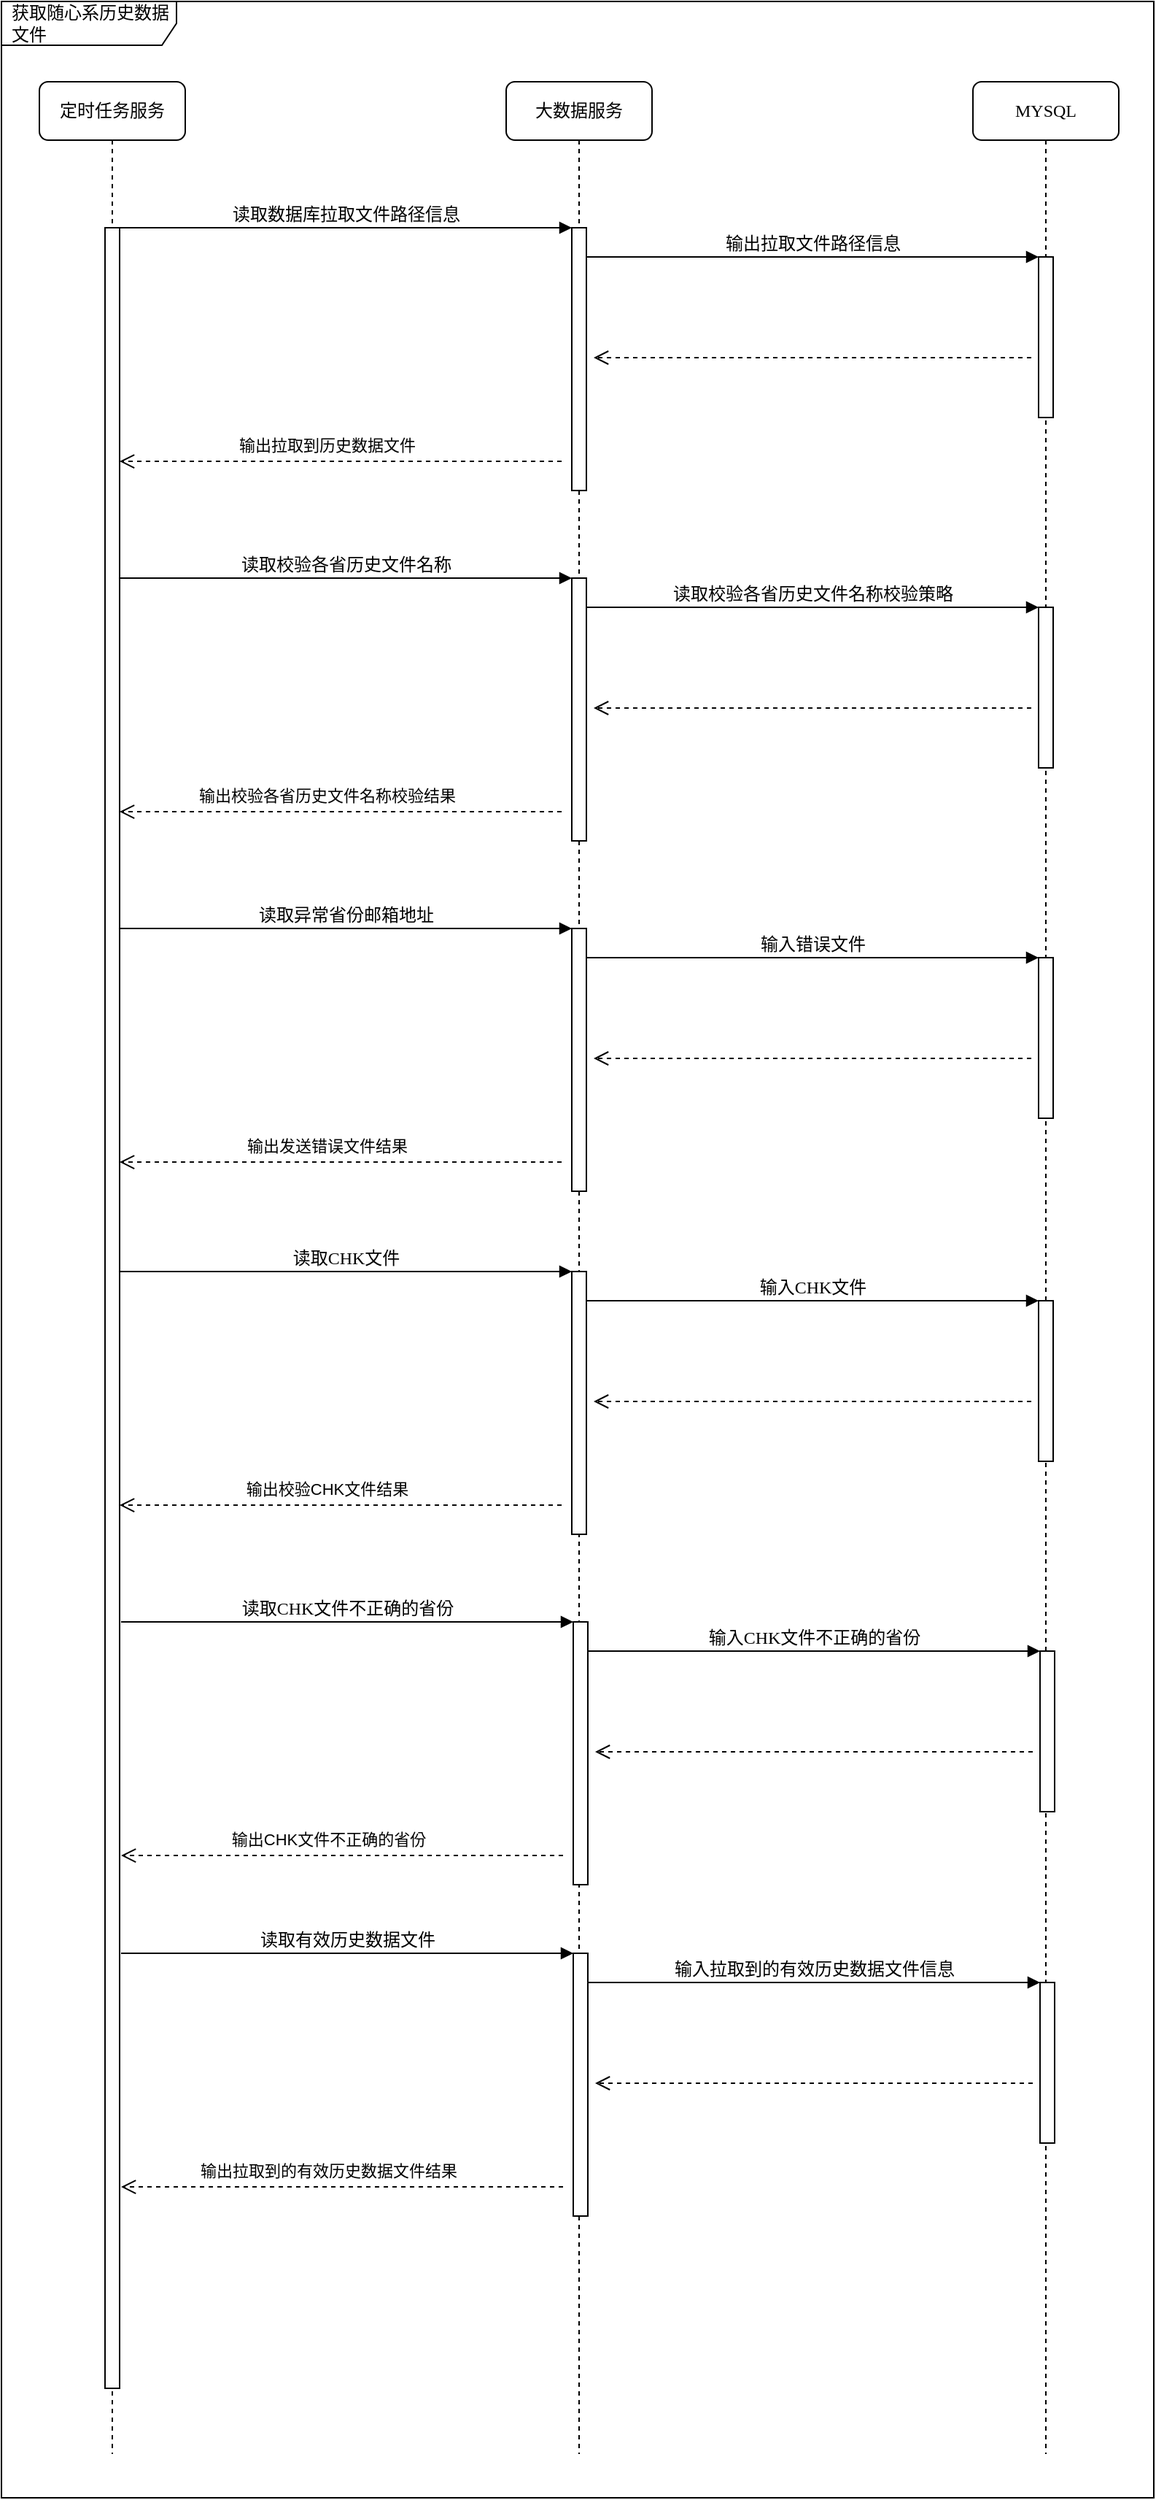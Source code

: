 <mxfile version="14.6.6" type="github" pages="9">
  <diagram name="Page-1" id="13e1069c-82ec-6db2-03f1-153e76fe0fe0">
    <mxGraphModel dx="1422" dy="762" grid="1" gridSize="10" guides="1" tooltips="1" connect="1" arrows="1" fold="1" page="1" pageScale="1" pageWidth="1100" pageHeight="850" background="#ffffff" math="0" shadow="0">
      <root>
        <mxCell id="0" />
        <mxCell id="1" parent="0" />
        <mxCell id="npxGT1dchg7okk_V5JPY-86" value="获取随心系历史数据文件" style="shape=umlFrame;whiteSpace=wrap;html=1;width=120;height=30;boundedLbl=1;verticalAlign=middle;align=left;spacingLeft=5;" vertex="1" parent="1">
          <mxGeometry x="150" y="50" width="790" height="1710" as="geometry" />
        </mxCell>
        <mxCell id="npxGT1dchg7okk_V5JPY-61" value="大数据服务" style="shape=umlLifeline;perimeter=lifelinePerimeter;whiteSpace=wrap;html=1;container=1;collapsible=0;recursiveResize=0;outlineConnect=0;rounded=1;shadow=0;comic=0;labelBackgroundColor=none;strokeWidth=1;fontFamily=Verdana;fontSize=12;align=center;" vertex="1" parent="1">
          <mxGeometry x="496" y="105" width="100" height="1625" as="geometry" />
        </mxCell>
        <mxCell id="npxGT1dchg7okk_V5JPY-62" value="" style="html=1;points=[];perimeter=orthogonalPerimeter;rounded=0;shadow=0;comic=0;labelBackgroundColor=none;strokeWidth=1;fontFamily=Verdana;fontSize=12;align=center;" vertex="1" parent="npxGT1dchg7okk_V5JPY-61">
          <mxGeometry x="45" y="100" width="10" height="180" as="geometry" />
        </mxCell>
        <mxCell id="npxGT1dchg7okk_V5JPY-63" value="MYSQL" style="shape=umlLifeline;perimeter=lifelinePerimeter;whiteSpace=wrap;html=1;container=1;collapsible=0;recursiveResize=0;outlineConnect=0;rounded=1;shadow=0;comic=0;labelBackgroundColor=none;strokeWidth=1;fontFamily=Verdana;fontSize=12;align=center;" vertex="1" parent="1">
          <mxGeometry x="816" y="105" width="100" height="1625" as="geometry" />
        </mxCell>
        <mxCell id="npxGT1dchg7okk_V5JPY-64" value="" style="html=1;points=[];perimeter=orthogonalPerimeter;rounded=0;shadow=0;comic=0;labelBackgroundColor=none;strokeWidth=1;fontFamily=Verdana;fontSize=12;align=center;" vertex="1" parent="npxGT1dchg7okk_V5JPY-63">
          <mxGeometry x="45" y="120" width="10" height="110" as="geometry" />
        </mxCell>
        <mxCell id="npxGT1dchg7okk_V5JPY-65" value="定时任务服务" style="shape=umlLifeline;perimeter=lifelinePerimeter;whiteSpace=wrap;html=1;container=1;collapsible=0;recursiveResize=0;outlineConnect=0;rounded=1;shadow=0;comic=0;labelBackgroundColor=none;strokeWidth=1;fontFamily=Verdana;fontSize=12;align=center;" vertex="1" parent="1">
          <mxGeometry x="176" y="105" width="100" height="1625" as="geometry" />
        </mxCell>
        <mxCell id="npxGT1dchg7okk_V5JPY-66" value="" style="html=1;points=[];perimeter=orthogonalPerimeter;rounded=0;shadow=0;comic=0;labelBackgroundColor=none;strokeWidth=1;fontFamily=Verdana;fontSize=12;align=center;" vertex="1" parent="npxGT1dchg7okk_V5JPY-65">
          <mxGeometry x="45" y="100" width="10" height="1480" as="geometry" />
        </mxCell>
        <mxCell id="npxGT1dchg7okk_V5JPY-67" value="读取数据库拉取文件路径信息" style="html=1;verticalAlign=bottom;endArrow=block;entryX=0;entryY=0;labelBackgroundColor=none;fontFamily=Verdana;fontSize=12;edgeStyle=elbowEdgeStyle;elbow=vertical;" edge="1" parent="1" source="npxGT1dchg7okk_V5JPY-66" target="npxGT1dchg7okk_V5JPY-62">
          <mxGeometry relative="1" as="geometry">
            <mxPoint x="476" y="215" as="sourcePoint" />
          </mxGeometry>
        </mxCell>
        <mxCell id="npxGT1dchg7okk_V5JPY-68" value="输出拉取文件路径信息" style="html=1;verticalAlign=bottom;endArrow=block;entryX=0;entryY=0;labelBackgroundColor=none;fontFamily=Verdana;fontSize=12;edgeStyle=elbowEdgeStyle;elbow=vertical;" edge="1" parent="1" source="npxGT1dchg7okk_V5JPY-62" target="npxGT1dchg7okk_V5JPY-64">
          <mxGeometry relative="1" as="geometry">
            <mxPoint x="626" y="225" as="sourcePoint" />
          </mxGeometry>
        </mxCell>
        <mxCell id="npxGT1dchg7okk_V5JPY-69" value="" style="html=1;verticalAlign=bottom;endArrow=open;dashed=1;endSize=8;" edge="1" parent="1">
          <mxGeometry relative="1" as="geometry">
            <mxPoint x="856" y="294" as="sourcePoint" />
            <mxPoint x="556" y="294" as="targetPoint" />
          </mxGeometry>
        </mxCell>
        <mxCell id="npxGT1dchg7okk_V5JPY-70" value="" style="html=1;verticalAlign=bottom;endArrow=open;dashed=1;endSize=8;entryX=1.2;entryY=0.387;entryDx=0;entryDy=0;entryPerimeter=0;" edge="1" parent="1">
          <mxGeometry relative="1" as="geometry">
            <mxPoint x="534" y="365" as="sourcePoint" />
            <mxPoint x="231" y="365.01" as="targetPoint" />
          </mxGeometry>
        </mxCell>
        <mxCell id="npxGT1dchg7okk_V5JPY-71" value="输出拉取到历史数据文件" style="edgeLabel;html=1;align=center;verticalAlign=middle;resizable=0;points=[];" vertex="1" connectable="0" parent="npxGT1dchg7okk_V5JPY-70">
          <mxGeometry x="0.102" y="-1" relative="1" as="geometry">
            <mxPoint x="6" y="-10.01" as="offset" />
          </mxGeometry>
        </mxCell>
        <mxCell id="npxGT1dchg7okk_V5JPY-72" value="" style="html=1;points=[];perimeter=orthogonalPerimeter;rounded=0;shadow=0;comic=0;labelBackgroundColor=none;strokeWidth=1;fontFamily=Verdana;fontSize=12;align=center;" vertex="1" parent="1">
          <mxGeometry x="541" y="445" width="10" height="180" as="geometry" />
        </mxCell>
        <mxCell id="npxGT1dchg7okk_V5JPY-73" value="" style="html=1;points=[];perimeter=orthogonalPerimeter;rounded=0;shadow=0;comic=0;labelBackgroundColor=none;strokeWidth=1;fontFamily=Verdana;fontSize=12;align=center;" vertex="1" parent="1">
          <mxGeometry x="861" y="465" width="10" height="110" as="geometry" />
        </mxCell>
        <mxCell id="npxGT1dchg7okk_V5JPY-74" value="读取校验各省历史文件名称" style="html=1;verticalAlign=bottom;endArrow=block;entryX=0;entryY=0;labelBackgroundColor=none;fontFamily=Verdana;fontSize=12;edgeStyle=elbowEdgeStyle;elbow=vertical;" edge="1" parent="1" target="npxGT1dchg7okk_V5JPY-72">
          <mxGeometry relative="1" as="geometry">
            <mxPoint x="231" y="445" as="sourcePoint" />
          </mxGeometry>
        </mxCell>
        <mxCell id="npxGT1dchg7okk_V5JPY-75" value="读取校验各省历史文件名称校验策略" style="html=1;verticalAlign=bottom;endArrow=block;entryX=0;entryY=0;labelBackgroundColor=none;fontFamily=Verdana;fontSize=12;edgeStyle=elbowEdgeStyle;elbow=vertical;" edge="1" parent="1" source="npxGT1dchg7okk_V5JPY-72" target="npxGT1dchg7okk_V5JPY-73">
          <mxGeometry relative="1" as="geometry">
            <mxPoint x="626" y="465" as="sourcePoint" />
          </mxGeometry>
        </mxCell>
        <mxCell id="npxGT1dchg7okk_V5JPY-76" value="" style="html=1;verticalAlign=bottom;endArrow=open;dashed=1;endSize=8;" edge="1" parent="1">
          <mxGeometry relative="1" as="geometry">
            <mxPoint x="856" y="534" as="sourcePoint" />
            <mxPoint x="556" y="534" as="targetPoint" />
          </mxGeometry>
        </mxCell>
        <mxCell id="npxGT1dchg7okk_V5JPY-77" value="" style="html=1;verticalAlign=bottom;endArrow=open;dashed=1;endSize=8;entryX=1.2;entryY=0.387;entryDx=0;entryDy=0;entryPerimeter=0;" edge="1" parent="1">
          <mxGeometry relative="1" as="geometry">
            <mxPoint x="534" y="605" as="sourcePoint" />
            <mxPoint x="231" y="605.01" as="targetPoint" />
          </mxGeometry>
        </mxCell>
        <mxCell id="npxGT1dchg7okk_V5JPY-78" value="输出校验各省历史文件名称校验结果" style="edgeLabel;html=1;align=center;verticalAlign=middle;resizable=0;points=[];" vertex="1" connectable="0" parent="npxGT1dchg7okk_V5JPY-77">
          <mxGeometry x="0.102" y="-1" relative="1" as="geometry">
            <mxPoint x="6" y="-10.01" as="offset" />
          </mxGeometry>
        </mxCell>
        <mxCell id="npxGT1dchg7okk_V5JPY-79" value="" style="html=1;points=[];perimeter=orthogonalPerimeter;rounded=0;shadow=0;comic=0;labelBackgroundColor=none;strokeWidth=1;fontFamily=Verdana;fontSize=12;align=center;" vertex="1" parent="1">
          <mxGeometry x="541" y="685" width="10" height="180" as="geometry" />
        </mxCell>
        <mxCell id="npxGT1dchg7okk_V5JPY-80" value="" style="html=1;points=[];perimeter=orthogonalPerimeter;rounded=0;shadow=0;comic=0;labelBackgroundColor=none;strokeWidth=1;fontFamily=Verdana;fontSize=12;align=center;" vertex="1" parent="1">
          <mxGeometry x="861" y="705" width="10" height="110" as="geometry" />
        </mxCell>
        <mxCell id="npxGT1dchg7okk_V5JPY-81" value="读取异常省份邮箱地址" style="html=1;verticalAlign=bottom;endArrow=block;entryX=0;entryY=0;labelBackgroundColor=none;fontFamily=Verdana;fontSize=12;edgeStyle=elbowEdgeStyle;elbow=vertical;" edge="1" parent="1" target="npxGT1dchg7okk_V5JPY-79">
          <mxGeometry relative="1" as="geometry">
            <mxPoint x="231" y="685" as="sourcePoint" />
          </mxGeometry>
        </mxCell>
        <mxCell id="npxGT1dchg7okk_V5JPY-82" value="输入错误文件" style="html=1;verticalAlign=bottom;endArrow=block;entryX=0;entryY=0;labelBackgroundColor=none;fontFamily=Verdana;fontSize=12;edgeStyle=elbowEdgeStyle;elbow=vertical;" edge="1" parent="1" source="npxGT1dchg7okk_V5JPY-79" target="npxGT1dchg7okk_V5JPY-80">
          <mxGeometry relative="1" as="geometry">
            <mxPoint x="626" y="705" as="sourcePoint" />
          </mxGeometry>
        </mxCell>
        <mxCell id="npxGT1dchg7okk_V5JPY-83" value="" style="html=1;verticalAlign=bottom;endArrow=open;dashed=1;endSize=8;" edge="1" parent="1">
          <mxGeometry relative="1" as="geometry">
            <mxPoint x="856" y="774" as="sourcePoint" />
            <mxPoint x="556" y="774" as="targetPoint" />
          </mxGeometry>
        </mxCell>
        <mxCell id="npxGT1dchg7okk_V5JPY-84" value="" style="html=1;verticalAlign=bottom;endArrow=open;dashed=1;endSize=8;entryX=1.2;entryY=0.387;entryDx=0;entryDy=0;entryPerimeter=0;" edge="1" parent="1">
          <mxGeometry relative="1" as="geometry">
            <mxPoint x="534" y="845" as="sourcePoint" />
            <mxPoint x="231" y="845.01" as="targetPoint" />
          </mxGeometry>
        </mxCell>
        <mxCell id="npxGT1dchg7okk_V5JPY-85" value="输出发送错误文件结果" style="edgeLabel;html=1;align=center;verticalAlign=middle;resizable=0;points=[];" vertex="1" connectable="0" parent="npxGT1dchg7okk_V5JPY-84">
          <mxGeometry x="0.102" y="-1" relative="1" as="geometry">
            <mxPoint x="6" y="-10.01" as="offset" />
          </mxGeometry>
        </mxCell>
        <mxCell id="npxGT1dchg7okk_V5JPY-166" value="" style="html=1;points=[];perimeter=orthogonalPerimeter;rounded=0;shadow=0;comic=0;labelBackgroundColor=none;strokeWidth=1;fontFamily=Verdana;fontSize=12;align=center;" vertex="1" parent="1">
          <mxGeometry x="541" y="920" width="10" height="180" as="geometry" />
        </mxCell>
        <mxCell id="npxGT1dchg7okk_V5JPY-167" value="" style="html=1;points=[];perimeter=orthogonalPerimeter;rounded=0;shadow=0;comic=0;labelBackgroundColor=none;strokeWidth=1;fontFamily=Verdana;fontSize=12;align=center;" vertex="1" parent="1">
          <mxGeometry x="861" y="940" width="10" height="110" as="geometry" />
        </mxCell>
        <mxCell id="npxGT1dchg7okk_V5JPY-168" value="读取CHK文件" style="html=1;verticalAlign=bottom;endArrow=block;entryX=0;entryY=0;labelBackgroundColor=none;fontFamily=Verdana;fontSize=12;edgeStyle=elbowEdgeStyle;elbow=vertical;" edge="1" parent="1" target="npxGT1dchg7okk_V5JPY-166">
          <mxGeometry relative="1" as="geometry">
            <mxPoint x="231" y="920" as="sourcePoint" />
          </mxGeometry>
        </mxCell>
        <mxCell id="npxGT1dchg7okk_V5JPY-169" value="输入CHK文件" style="html=1;verticalAlign=bottom;endArrow=block;entryX=0;entryY=0;labelBackgroundColor=none;fontFamily=Verdana;fontSize=12;edgeStyle=elbowEdgeStyle;elbow=vertical;" edge="1" parent="1" source="npxGT1dchg7okk_V5JPY-166" target="npxGT1dchg7okk_V5JPY-167">
          <mxGeometry relative="1" as="geometry">
            <mxPoint x="626" y="940" as="sourcePoint" />
          </mxGeometry>
        </mxCell>
        <mxCell id="npxGT1dchg7okk_V5JPY-170" value="" style="html=1;verticalAlign=bottom;endArrow=open;dashed=1;endSize=8;" edge="1" parent="1">
          <mxGeometry relative="1" as="geometry">
            <mxPoint x="856" y="1009" as="sourcePoint" />
            <mxPoint x="556" y="1009" as="targetPoint" />
          </mxGeometry>
        </mxCell>
        <mxCell id="npxGT1dchg7okk_V5JPY-171" value="" style="html=1;verticalAlign=bottom;endArrow=open;dashed=1;endSize=8;entryX=1.2;entryY=0.387;entryDx=0;entryDy=0;entryPerimeter=0;" edge="1" parent="1">
          <mxGeometry relative="1" as="geometry">
            <mxPoint x="534" y="1080" as="sourcePoint" />
            <mxPoint x="231" y="1080.01" as="targetPoint" />
          </mxGeometry>
        </mxCell>
        <mxCell id="npxGT1dchg7okk_V5JPY-172" value="输出校验CHK文件结果" style="edgeLabel;html=1;align=center;verticalAlign=middle;resizable=0;points=[];" vertex="1" connectable="0" parent="npxGT1dchg7okk_V5JPY-171">
          <mxGeometry x="0.102" y="-1" relative="1" as="geometry">
            <mxPoint x="6" y="-10.01" as="offset" />
          </mxGeometry>
        </mxCell>
        <mxCell id="npxGT1dchg7okk_V5JPY-180" value="" style="html=1;points=[];perimeter=orthogonalPerimeter;rounded=0;shadow=0;comic=0;labelBackgroundColor=none;strokeWidth=1;fontFamily=Verdana;fontSize=12;align=center;" vertex="1" parent="1">
          <mxGeometry x="542" y="1160" width="10" height="180" as="geometry" />
        </mxCell>
        <mxCell id="npxGT1dchg7okk_V5JPY-181" value="" style="html=1;points=[];perimeter=orthogonalPerimeter;rounded=0;shadow=0;comic=0;labelBackgroundColor=none;strokeWidth=1;fontFamily=Verdana;fontSize=12;align=center;" vertex="1" parent="1">
          <mxGeometry x="862" y="1180" width="10" height="110" as="geometry" />
        </mxCell>
        <mxCell id="npxGT1dchg7okk_V5JPY-182" value="读取CHK文件不正确的省份" style="html=1;verticalAlign=bottom;endArrow=block;entryX=0;entryY=0;labelBackgroundColor=none;fontFamily=Verdana;fontSize=12;edgeStyle=elbowEdgeStyle;elbow=vertical;" edge="1" parent="1" target="npxGT1dchg7okk_V5JPY-180">
          <mxGeometry relative="1" as="geometry">
            <mxPoint x="232" y="1160" as="sourcePoint" />
          </mxGeometry>
        </mxCell>
        <mxCell id="npxGT1dchg7okk_V5JPY-183" value="输入CHK文件不正确的省份" style="html=1;verticalAlign=bottom;endArrow=block;entryX=0;entryY=0;labelBackgroundColor=none;fontFamily=Verdana;fontSize=12;edgeStyle=elbowEdgeStyle;elbow=vertical;" edge="1" parent="1" source="npxGT1dchg7okk_V5JPY-180" target="npxGT1dchg7okk_V5JPY-181">
          <mxGeometry relative="1" as="geometry">
            <mxPoint x="627" y="1180" as="sourcePoint" />
          </mxGeometry>
        </mxCell>
        <mxCell id="npxGT1dchg7okk_V5JPY-184" value="" style="html=1;verticalAlign=bottom;endArrow=open;dashed=1;endSize=8;" edge="1" parent="1">
          <mxGeometry relative="1" as="geometry">
            <mxPoint x="857" y="1249" as="sourcePoint" />
            <mxPoint x="557" y="1249" as="targetPoint" />
          </mxGeometry>
        </mxCell>
        <mxCell id="npxGT1dchg7okk_V5JPY-185" value="" style="html=1;verticalAlign=bottom;endArrow=open;dashed=1;endSize=8;entryX=1.2;entryY=0.387;entryDx=0;entryDy=0;entryPerimeter=0;" edge="1" parent="1">
          <mxGeometry relative="1" as="geometry">
            <mxPoint x="535" y="1320" as="sourcePoint" />
            <mxPoint x="232" y="1320.01" as="targetPoint" />
          </mxGeometry>
        </mxCell>
        <mxCell id="npxGT1dchg7okk_V5JPY-186" value="输出CHK文件不正确的省份" style="edgeLabel;html=1;align=center;verticalAlign=middle;resizable=0;points=[];" vertex="1" connectable="0" parent="npxGT1dchg7okk_V5JPY-185">
          <mxGeometry x="0.102" y="-1" relative="1" as="geometry">
            <mxPoint x="6" y="-10.01" as="offset" />
          </mxGeometry>
        </mxCell>
        <mxCell id="npxGT1dchg7okk_V5JPY-187" value="" style="html=1;points=[];perimeter=orthogonalPerimeter;rounded=0;shadow=0;comic=0;labelBackgroundColor=none;strokeWidth=1;fontFamily=Verdana;fontSize=12;align=center;" vertex="1" parent="1">
          <mxGeometry x="542" y="1387" width="10" height="180" as="geometry" />
        </mxCell>
        <mxCell id="npxGT1dchg7okk_V5JPY-188" value="" style="html=1;points=[];perimeter=orthogonalPerimeter;rounded=0;shadow=0;comic=0;labelBackgroundColor=none;strokeWidth=1;fontFamily=Verdana;fontSize=12;align=center;" vertex="1" parent="1">
          <mxGeometry x="862" y="1407" width="10" height="110" as="geometry" />
        </mxCell>
        <mxCell id="npxGT1dchg7okk_V5JPY-189" value="读取有效历史数据文件" style="html=1;verticalAlign=bottom;endArrow=block;entryX=0;entryY=0;labelBackgroundColor=none;fontFamily=Verdana;fontSize=12;edgeStyle=elbowEdgeStyle;elbow=vertical;" edge="1" parent="1" target="npxGT1dchg7okk_V5JPY-187">
          <mxGeometry relative="1" as="geometry">
            <mxPoint x="232" y="1387" as="sourcePoint" />
          </mxGeometry>
        </mxCell>
        <mxCell id="npxGT1dchg7okk_V5JPY-190" value="输入拉取到的有效历史数据文件信息" style="html=1;verticalAlign=bottom;endArrow=block;entryX=0;entryY=0;labelBackgroundColor=none;fontFamily=Verdana;fontSize=12;edgeStyle=elbowEdgeStyle;elbow=vertical;" edge="1" parent="1" source="npxGT1dchg7okk_V5JPY-187" target="npxGT1dchg7okk_V5JPY-188">
          <mxGeometry relative="1" as="geometry">
            <mxPoint x="627" y="1407" as="sourcePoint" />
          </mxGeometry>
        </mxCell>
        <mxCell id="npxGT1dchg7okk_V5JPY-191" value="" style="html=1;verticalAlign=bottom;endArrow=open;dashed=1;endSize=8;" edge="1" parent="1">
          <mxGeometry relative="1" as="geometry">
            <mxPoint x="857" y="1476" as="sourcePoint" />
            <mxPoint x="557" y="1476" as="targetPoint" />
          </mxGeometry>
        </mxCell>
        <mxCell id="npxGT1dchg7okk_V5JPY-192" value="" style="html=1;verticalAlign=bottom;endArrow=open;dashed=1;endSize=8;entryX=1.2;entryY=0.387;entryDx=0;entryDy=0;entryPerimeter=0;" edge="1" parent="1">
          <mxGeometry relative="1" as="geometry">
            <mxPoint x="535" y="1547" as="sourcePoint" />
            <mxPoint x="232" y="1547.01" as="targetPoint" />
          </mxGeometry>
        </mxCell>
        <mxCell id="npxGT1dchg7okk_V5JPY-193" value="输出拉取到的有效历史数据文件结果" style="edgeLabel;html=1;align=center;verticalAlign=middle;resizable=0;points=[];" vertex="1" connectable="0" parent="npxGT1dchg7okk_V5JPY-192">
          <mxGeometry x="0.102" y="-1" relative="1" as="geometry">
            <mxPoint x="6" y="-10.01" as="offset" />
          </mxGeometry>
        </mxCell>
      </root>
    </mxGraphModel>
  </diagram>
  <diagram id="GCK_2FgTaBUtnSjFetps" name="第 2 页">
    <mxGraphModel dx="1422" dy="762" grid="1" gridSize="10" guides="1" tooltips="1" connect="1" arrows="1" fold="1" page="1" pageScale="1" pageWidth="827" pageHeight="1169" math="0" shadow="0">
      <root>
        <mxCell id="Wa4tjnDpN0YC7INJ8WcA-0" />
        <mxCell id="Wa4tjnDpN0YC7INJ8WcA-1" parent="Wa4tjnDpN0YC7INJ8WcA-0" />
        <mxCell id="Wa4tjnDpN0YC7INJ8WcA-8" value="将文件上传到大数据指定的路径" style="shape=umlFrame;whiteSpace=wrap;html=1;width=120;height=30;boundedLbl=1;verticalAlign=middle;align=left;spacingLeft=5;" vertex="1" parent="Wa4tjnDpN0YC7INJ8WcA-1">
          <mxGeometry x="30" y="25" width="850" height="470" as="geometry" />
        </mxCell>
        <mxCell id="Wa4tjnDpN0YC7INJ8WcA-2" value="定时任务" style="shape=umlLifeline;perimeter=lifelinePerimeter;whiteSpace=wrap;html=1;container=1;collapsible=0;recursiveResize=0;outlineConnect=0;rounded=1;shadow=0;comic=0;labelBackgroundColor=none;strokeWidth=1;fontFamily=Verdana;fontSize=12;align=center;" vertex="1" parent="Wa4tjnDpN0YC7INJ8WcA-1">
          <mxGeometry x="240" y="80" width="100" height="360" as="geometry" />
        </mxCell>
        <mxCell id="Wa4tjnDpN0YC7INJ8WcA-3" value="" style="html=1;points=[];perimeter=orthogonalPerimeter;rounded=0;shadow=0;comic=0;labelBackgroundColor=none;strokeWidth=1;fontFamily=Verdana;fontSize=12;align=center;" vertex="1" parent="Wa4tjnDpN0YC7INJ8WcA-2">
          <mxGeometry x="45" y="100" width="10" height="180" as="geometry" />
        </mxCell>
        <mxCell id="Wa4tjnDpN0YC7INJ8WcA-4" value="文件服务器" style="shape=umlLifeline;perimeter=lifelinePerimeter;whiteSpace=wrap;html=1;container=1;collapsible=0;recursiveResize=0;outlineConnect=0;rounded=1;shadow=0;comic=0;labelBackgroundColor=none;strokeWidth=1;fontFamily=Verdana;fontSize=12;align=center;" vertex="1" parent="Wa4tjnDpN0YC7INJ8WcA-1">
          <mxGeometry x="560" y="80" width="100" height="360" as="geometry" />
        </mxCell>
        <mxCell id="Wa4tjnDpN0YC7INJ8WcA-5" value="" style="html=1;points=[];perimeter=orthogonalPerimeter;rounded=0;shadow=0;comic=0;labelBackgroundColor=none;strokeWidth=1;fontFamily=Verdana;fontSize=12;align=center;" vertex="1" parent="Wa4tjnDpN0YC7INJ8WcA-4">
          <mxGeometry x="45" y="120" width="10" height="150" as="geometry" />
        </mxCell>
        <mxCell id="Wa4tjnDpN0YC7INJ8WcA-6" value="读取文件" style="html=1;verticalAlign=bottom;endArrow=block;entryX=0;entryY=0;labelBackgroundColor=none;fontFamily=Verdana;fontSize=12;edgeStyle=elbowEdgeStyle;elbow=vertical;" edge="1" parent="Wa4tjnDpN0YC7INJ8WcA-1" source="Wa4tjnDpN0YC7INJ8WcA-3" target="Wa4tjnDpN0YC7INJ8WcA-5">
          <mxGeometry relative="1" as="geometry">
            <mxPoint x="370" y="200" as="sourcePoint" />
          </mxGeometry>
        </mxCell>
        <mxCell id="Wa4tjnDpN0YC7INJ8WcA-7" value="输出文件信息" style="html=1;verticalAlign=bottom;endArrow=open;dashed=1;endSize=8;" edge="1" parent="Wa4tjnDpN0YC7INJ8WcA-1">
          <mxGeometry relative="1" as="geometry">
            <mxPoint x="600" y="337" as="sourcePoint" />
            <mxPoint x="300" y="337" as="targetPoint" />
          </mxGeometry>
        </mxCell>
        <mxCell id="Wa4tjnDpN0YC7INJ8WcA-10" value="输入文件" style="edgeStyle=orthogonalEdgeStyle;rounded=0;orthogonalLoop=1;jettySize=auto;html=1;entryX=1.2;entryY=0.533;entryDx=0;entryDy=0;entryPerimeter=0;" edge="1" parent="Wa4tjnDpN0YC7INJ8WcA-1" source="Wa4tjnDpN0YC7INJ8WcA-5" target="Wa4tjnDpN0YC7INJ8WcA-3">
          <mxGeometry relative="1" as="geometry" />
        </mxCell>
      </root>
    </mxGraphModel>
  </diagram>
  <diagram id="rEJDFHMTogUUdbSx3G3Z" name="第 3 页">
    <mxGraphModel dx="1422" dy="762" grid="1" gridSize="10" guides="1" tooltips="1" connect="1" arrows="1" fold="1" page="1" pageScale="1" pageWidth="827" pageHeight="1169" math="0" shadow="0">
      <root>
        <mxCell id="yI2hwTZF1YRf-3SFiiKm-0" />
        <mxCell id="yI2hwTZF1YRf-3SFiiKm-1" parent="yI2hwTZF1YRf-3SFiiKm-0" />
        <mxCell id="sk-bQcueBMhnJumFsMOM-0" value="获取文件并解析文件" style="shape=umlFrame;whiteSpace=wrap;html=1;width=120;height=30;boundedLbl=1;verticalAlign=middle;align=left;spacingLeft=5;" vertex="1" parent="yI2hwTZF1YRf-3SFiiKm-1">
          <mxGeometry x="16" y="50" width="790" height="4100" as="geometry" />
        </mxCell>
        <mxCell id="sk-bQcueBMhnJumFsMOM-1" value="大数据服务" style="shape=umlLifeline;perimeter=lifelinePerimeter;whiteSpace=wrap;html=1;container=1;collapsible=0;recursiveResize=0;outlineConnect=0;rounded=1;shadow=0;comic=0;labelBackgroundColor=none;strokeWidth=1;fontFamily=Verdana;fontSize=12;align=center;" vertex="1" parent="yI2hwTZF1YRf-3SFiiKm-1">
          <mxGeometry x="362" y="105" width="100" height="4025" as="geometry" />
        </mxCell>
        <mxCell id="sk-bQcueBMhnJumFsMOM-2" value="" style="html=1;points=[];perimeter=orthogonalPerimeter;rounded=0;shadow=0;comic=0;labelBackgroundColor=none;strokeWidth=1;fontFamily=Verdana;fontSize=12;align=center;" vertex="1" parent="sk-bQcueBMhnJumFsMOM-1">
          <mxGeometry x="45" y="100" width="10" height="180" as="geometry" />
        </mxCell>
        <mxCell id="sk-bQcueBMhnJumFsMOM-3" value="MYSQL" style="shape=umlLifeline;perimeter=lifelinePerimeter;whiteSpace=wrap;html=1;container=1;collapsible=0;recursiveResize=0;outlineConnect=0;rounded=1;shadow=0;comic=0;labelBackgroundColor=none;strokeWidth=1;fontFamily=Verdana;fontSize=12;align=center;" vertex="1" parent="yI2hwTZF1YRf-3SFiiKm-1">
          <mxGeometry x="682" y="105" width="100" height="4025" as="geometry" />
        </mxCell>
        <mxCell id="sk-bQcueBMhnJumFsMOM-4" value="" style="html=1;points=[];perimeter=orthogonalPerimeter;rounded=0;shadow=0;comic=0;labelBackgroundColor=none;strokeWidth=1;fontFamily=Verdana;fontSize=12;align=center;" vertex="1" parent="sk-bQcueBMhnJumFsMOM-3">
          <mxGeometry x="45" y="120" width="10" height="110" as="geometry" />
        </mxCell>
        <mxCell id="sk-bQcueBMhnJumFsMOM-5" value="定时任务服务" style="shape=umlLifeline;perimeter=lifelinePerimeter;whiteSpace=wrap;html=1;container=1;collapsible=0;recursiveResize=0;outlineConnect=0;rounded=1;shadow=0;comic=0;labelBackgroundColor=none;strokeWidth=1;fontFamily=Verdana;fontSize=12;align=center;" vertex="1" parent="yI2hwTZF1YRf-3SFiiKm-1">
          <mxGeometry x="42" y="105" width="100" height="4015" as="geometry" />
        </mxCell>
        <mxCell id="sk-bQcueBMhnJumFsMOM-6" value="" style="html=1;points=[];perimeter=orthogonalPerimeter;rounded=0;shadow=0;comic=0;labelBackgroundColor=none;strokeWidth=1;fontFamily=Verdana;fontSize=12;align=center;" vertex="1" parent="sk-bQcueBMhnJumFsMOM-5">
          <mxGeometry x="45" y="100" width="10" height="3880" as="geometry" />
        </mxCell>
        <mxCell id="sk-bQcueBMhnJumFsMOM-7" value="读取渠道编码校验规则" style="html=1;verticalAlign=bottom;endArrow=block;entryX=0;entryY=0;labelBackgroundColor=none;fontFamily=Verdana;fontSize=12;edgeStyle=elbowEdgeStyle;elbow=vertical;" edge="1" parent="yI2hwTZF1YRf-3SFiiKm-1" source="sk-bQcueBMhnJumFsMOM-6" target="sk-bQcueBMhnJumFsMOM-2">
          <mxGeometry relative="1" as="geometry">
            <mxPoint x="342" y="215" as="sourcePoint" />
          </mxGeometry>
        </mxCell>
        <mxCell id="sk-bQcueBMhnJumFsMOM-8" value="输入渠道编码校验规则" style="html=1;verticalAlign=bottom;endArrow=block;entryX=0;entryY=0;labelBackgroundColor=none;fontFamily=Verdana;fontSize=12;edgeStyle=elbowEdgeStyle;elbow=vertical;" edge="1" parent="yI2hwTZF1YRf-3SFiiKm-1" source="sk-bQcueBMhnJumFsMOM-2" target="sk-bQcueBMhnJumFsMOM-4">
          <mxGeometry relative="1" as="geometry">
            <mxPoint x="492" y="225" as="sourcePoint" />
          </mxGeometry>
        </mxCell>
        <mxCell id="sk-bQcueBMhnJumFsMOM-9" value="" style="html=1;verticalAlign=bottom;endArrow=open;dashed=1;endSize=8;" edge="1" parent="yI2hwTZF1YRf-3SFiiKm-1">
          <mxGeometry relative="1" as="geometry">
            <mxPoint x="722" y="294" as="sourcePoint" />
            <mxPoint x="422" y="294" as="targetPoint" />
          </mxGeometry>
        </mxCell>
        <mxCell id="sk-bQcueBMhnJumFsMOM-10" value="" style="html=1;verticalAlign=bottom;endArrow=open;dashed=1;endSize=8;entryX=1.2;entryY=0.387;entryDx=0;entryDy=0;entryPerimeter=0;" edge="1" parent="yI2hwTZF1YRf-3SFiiKm-1">
          <mxGeometry relative="1" as="geometry">
            <mxPoint x="400" y="365" as="sourcePoint" />
            <mxPoint x="97" y="365.01" as="targetPoint" />
          </mxGeometry>
        </mxCell>
        <mxCell id="sk-bQcueBMhnJumFsMOM-11" value="输出渠道编码校验结果" style="edgeLabel;html=1;align=center;verticalAlign=middle;resizable=0;points=[];" vertex="1" connectable="0" parent="sk-bQcueBMhnJumFsMOM-10">
          <mxGeometry x="0.102" y="-1" relative="1" as="geometry">
            <mxPoint x="6" y="-10.01" as="offset" />
          </mxGeometry>
        </mxCell>
        <mxCell id="sk-bQcueBMhnJumFsMOM-12" value="" style="html=1;points=[];perimeter=orthogonalPerimeter;rounded=0;shadow=0;comic=0;labelBackgroundColor=none;strokeWidth=1;fontFamily=Verdana;fontSize=12;align=center;" vertex="1" parent="yI2hwTZF1YRf-3SFiiKm-1">
          <mxGeometry x="407" y="445" width="10" height="180" as="geometry" />
        </mxCell>
        <mxCell id="sk-bQcueBMhnJumFsMOM-13" value="" style="html=1;points=[];perimeter=orthogonalPerimeter;rounded=0;shadow=0;comic=0;labelBackgroundColor=none;strokeWidth=1;fontFamily=Verdana;fontSize=12;align=center;" vertex="1" parent="yI2hwTZF1YRf-3SFiiKm-1">
          <mxGeometry x="727" y="465" width="10" height="110" as="geometry" />
        </mxCell>
        <mxCell id="sk-bQcueBMhnJumFsMOM-14" value="读取渠道名称校验规则" style="html=1;verticalAlign=bottom;endArrow=block;entryX=0;entryY=0;labelBackgroundColor=none;fontFamily=Verdana;fontSize=12;edgeStyle=elbowEdgeStyle;elbow=vertical;" edge="1" parent="yI2hwTZF1YRf-3SFiiKm-1" target="sk-bQcueBMhnJumFsMOM-12">
          <mxGeometry relative="1" as="geometry">
            <mxPoint x="97" y="445" as="sourcePoint" />
          </mxGeometry>
        </mxCell>
        <mxCell id="sk-bQcueBMhnJumFsMOM-15" value="输入渠道名称校验规则" style="html=1;verticalAlign=bottom;endArrow=block;entryX=0;entryY=0;labelBackgroundColor=none;fontFamily=Verdana;fontSize=12;edgeStyle=elbowEdgeStyle;elbow=vertical;" edge="1" parent="yI2hwTZF1YRf-3SFiiKm-1" source="sk-bQcueBMhnJumFsMOM-12" target="sk-bQcueBMhnJumFsMOM-13">
          <mxGeometry relative="1" as="geometry">
            <mxPoint x="492" y="465" as="sourcePoint" />
          </mxGeometry>
        </mxCell>
        <mxCell id="sk-bQcueBMhnJumFsMOM-16" value="" style="html=1;verticalAlign=bottom;endArrow=open;dashed=1;endSize=8;" edge="1" parent="yI2hwTZF1YRf-3SFiiKm-1">
          <mxGeometry relative="1" as="geometry">
            <mxPoint x="722" y="534" as="sourcePoint" />
            <mxPoint x="422" y="534" as="targetPoint" />
          </mxGeometry>
        </mxCell>
        <mxCell id="sk-bQcueBMhnJumFsMOM-17" value="" style="html=1;verticalAlign=bottom;endArrow=open;dashed=1;endSize=8;entryX=1.2;entryY=0.387;entryDx=0;entryDy=0;entryPerimeter=0;" edge="1" parent="yI2hwTZF1YRf-3SFiiKm-1">
          <mxGeometry relative="1" as="geometry">
            <mxPoint x="400" y="605" as="sourcePoint" />
            <mxPoint x="97" y="605.01" as="targetPoint" />
          </mxGeometry>
        </mxCell>
        <mxCell id="sk-bQcueBMhnJumFsMOM-18" value="输出渠道名称校验结果" style="edgeLabel;html=1;align=center;verticalAlign=middle;resizable=0;points=[];" vertex="1" connectable="0" parent="sk-bQcueBMhnJumFsMOM-17">
          <mxGeometry x="0.102" y="-1" relative="1" as="geometry">
            <mxPoint x="6" y="-10.01" as="offset" />
          </mxGeometry>
        </mxCell>
        <mxCell id="sk-bQcueBMhnJumFsMOM-19" value="" style="html=1;points=[];perimeter=orthogonalPerimeter;rounded=0;shadow=0;comic=0;labelBackgroundColor=none;strokeWidth=1;fontFamily=Verdana;fontSize=12;align=center;" vertex="1" parent="yI2hwTZF1YRf-3SFiiKm-1">
          <mxGeometry x="407" y="685" width="10" height="180" as="geometry" />
        </mxCell>
        <mxCell id="sk-bQcueBMhnJumFsMOM-20" value="" style="html=1;points=[];perimeter=orthogonalPerimeter;rounded=0;shadow=0;comic=0;labelBackgroundColor=none;strokeWidth=1;fontFamily=Verdana;fontSize=12;align=center;" vertex="1" parent="yI2hwTZF1YRf-3SFiiKm-1">
          <mxGeometry x="727" y="705" width="10" height="110" as="geometry" />
        </mxCell>
        <mxCell id="sk-bQcueBMhnJumFsMOM-21" value="读取订单类型校验规则" style="html=1;verticalAlign=bottom;endArrow=block;entryX=0;entryY=0;labelBackgroundColor=none;fontFamily=Verdana;fontSize=12;edgeStyle=elbowEdgeStyle;elbow=vertical;" edge="1" parent="yI2hwTZF1YRf-3SFiiKm-1" target="sk-bQcueBMhnJumFsMOM-19">
          <mxGeometry relative="1" as="geometry">
            <mxPoint x="97" y="685" as="sourcePoint" />
          </mxGeometry>
        </mxCell>
        <mxCell id="sk-bQcueBMhnJumFsMOM-22" value="输入订单类型校验规则" style="html=1;verticalAlign=bottom;endArrow=block;entryX=0;entryY=0;labelBackgroundColor=none;fontFamily=Verdana;fontSize=12;edgeStyle=elbowEdgeStyle;elbow=vertical;" edge="1" parent="yI2hwTZF1YRf-3SFiiKm-1" source="sk-bQcueBMhnJumFsMOM-19" target="sk-bQcueBMhnJumFsMOM-20">
          <mxGeometry relative="1" as="geometry">
            <mxPoint x="492" y="705" as="sourcePoint" />
          </mxGeometry>
        </mxCell>
        <mxCell id="sk-bQcueBMhnJumFsMOM-23" value="" style="html=1;verticalAlign=bottom;endArrow=open;dashed=1;endSize=8;" edge="1" parent="yI2hwTZF1YRf-3SFiiKm-1">
          <mxGeometry relative="1" as="geometry">
            <mxPoint x="722" y="774" as="sourcePoint" />
            <mxPoint x="422" y="774" as="targetPoint" />
          </mxGeometry>
        </mxCell>
        <mxCell id="sk-bQcueBMhnJumFsMOM-24" value="" style="html=1;verticalAlign=bottom;endArrow=open;dashed=1;endSize=8;entryX=1.2;entryY=0.387;entryDx=0;entryDy=0;entryPerimeter=0;" edge="1" parent="yI2hwTZF1YRf-3SFiiKm-1">
          <mxGeometry relative="1" as="geometry">
            <mxPoint x="400" y="845" as="sourcePoint" />
            <mxPoint x="97" y="845.01" as="targetPoint" />
          </mxGeometry>
        </mxCell>
        <mxCell id="sk-bQcueBMhnJumFsMOM-25" value="输出订单类型校验结果" style="edgeLabel;html=1;align=center;verticalAlign=middle;resizable=0;points=[];" vertex="1" connectable="0" parent="sk-bQcueBMhnJumFsMOM-24">
          <mxGeometry x="0.102" y="-1" relative="1" as="geometry">
            <mxPoint x="6" y="-10.01" as="offset" />
          </mxGeometry>
        </mxCell>
        <mxCell id="sk-bQcueBMhnJumFsMOM-26" value="" style="html=1;points=[];perimeter=orthogonalPerimeter;rounded=0;shadow=0;comic=0;labelBackgroundColor=none;strokeWidth=1;fontFamily=Verdana;fontSize=12;align=center;" vertex="1" parent="yI2hwTZF1YRf-3SFiiKm-1">
          <mxGeometry x="407" y="920" width="10" height="180" as="geometry" />
        </mxCell>
        <mxCell id="sk-bQcueBMhnJumFsMOM-27" value="" style="html=1;points=[];perimeter=orthogonalPerimeter;rounded=0;shadow=0;comic=0;labelBackgroundColor=none;strokeWidth=1;fontFamily=Verdana;fontSize=12;align=center;" vertex="1" parent="yI2hwTZF1YRf-3SFiiKm-1">
          <mxGeometry x="727" y="940" width="10" height="110" as="geometry" />
        </mxCell>
        <mxCell id="sk-bQcueBMhnJumFsMOM-28" value="读取订单创建时间校验规则" style="html=1;verticalAlign=bottom;endArrow=block;entryX=0;entryY=0;labelBackgroundColor=none;fontFamily=Verdana;fontSize=12;edgeStyle=elbowEdgeStyle;elbow=vertical;" edge="1" parent="yI2hwTZF1YRf-3SFiiKm-1" target="sk-bQcueBMhnJumFsMOM-26">
          <mxGeometry relative="1" as="geometry">
            <mxPoint x="97" y="920" as="sourcePoint" />
          </mxGeometry>
        </mxCell>
        <mxCell id="sk-bQcueBMhnJumFsMOM-29" value="输入订单创建时间校验规则" style="html=1;verticalAlign=bottom;endArrow=block;entryX=0;entryY=0;labelBackgroundColor=none;fontFamily=Verdana;fontSize=12;edgeStyle=elbowEdgeStyle;elbow=vertical;" edge="1" parent="yI2hwTZF1YRf-3SFiiKm-1" source="sk-bQcueBMhnJumFsMOM-26" target="sk-bQcueBMhnJumFsMOM-27">
          <mxGeometry relative="1" as="geometry">
            <mxPoint x="492" y="940" as="sourcePoint" />
          </mxGeometry>
        </mxCell>
        <mxCell id="sk-bQcueBMhnJumFsMOM-30" value="" style="html=1;verticalAlign=bottom;endArrow=open;dashed=1;endSize=8;" edge="1" parent="yI2hwTZF1YRf-3SFiiKm-1">
          <mxGeometry relative="1" as="geometry">
            <mxPoint x="722" y="1009" as="sourcePoint" />
            <mxPoint x="422" y="1009" as="targetPoint" />
          </mxGeometry>
        </mxCell>
        <mxCell id="sk-bQcueBMhnJumFsMOM-31" value="" style="html=1;verticalAlign=bottom;endArrow=open;dashed=1;endSize=8;entryX=1.2;entryY=0.387;entryDx=0;entryDy=0;entryPerimeter=0;" edge="1" parent="yI2hwTZF1YRf-3SFiiKm-1">
          <mxGeometry relative="1" as="geometry">
            <mxPoint x="400" y="1080" as="sourcePoint" />
            <mxPoint x="97" y="1080.01" as="targetPoint" />
          </mxGeometry>
        </mxCell>
        <mxCell id="sk-bQcueBMhnJumFsMOM-32" value="输出订单创建时间校验结果" style="edgeLabel;html=1;align=center;verticalAlign=middle;resizable=0;points=[];" vertex="1" connectable="0" parent="sk-bQcueBMhnJumFsMOM-31">
          <mxGeometry x="0.102" y="-1" relative="1" as="geometry">
            <mxPoint x="6" y="-10.01" as="offset" />
          </mxGeometry>
        </mxCell>
        <mxCell id="sk-bQcueBMhnJumFsMOM-33" value="" style="html=1;points=[];perimeter=orthogonalPerimeter;rounded=0;shadow=0;comic=0;labelBackgroundColor=none;strokeWidth=1;fontFamily=Verdana;fontSize=12;align=center;" vertex="1" parent="yI2hwTZF1YRf-3SFiiKm-1">
          <mxGeometry x="408" y="1160" width="10" height="180" as="geometry" />
        </mxCell>
        <mxCell id="sk-bQcueBMhnJumFsMOM-34" value="" style="html=1;points=[];perimeter=orthogonalPerimeter;rounded=0;shadow=0;comic=0;labelBackgroundColor=none;strokeWidth=1;fontFamily=Verdana;fontSize=12;align=center;" vertex="1" parent="yI2hwTZF1YRf-3SFiiKm-1">
          <mxGeometry x="728" y="1180" width="10" height="110" as="geometry" />
        </mxCell>
        <mxCell id="sk-bQcueBMhnJumFsMOM-35" value="读取买家名称校验规则" style="html=1;verticalAlign=bottom;endArrow=block;entryX=0;entryY=0;labelBackgroundColor=none;fontFamily=Verdana;fontSize=12;edgeStyle=elbowEdgeStyle;elbow=vertical;" edge="1" parent="yI2hwTZF1YRf-3SFiiKm-1" target="sk-bQcueBMhnJumFsMOM-33">
          <mxGeometry relative="1" as="geometry">
            <mxPoint x="98" y="1160" as="sourcePoint" />
          </mxGeometry>
        </mxCell>
        <mxCell id="sk-bQcueBMhnJumFsMOM-36" value="输入买家名称校验规则" style="html=1;verticalAlign=bottom;endArrow=block;entryX=0;entryY=0;labelBackgroundColor=none;fontFamily=Verdana;fontSize=12;edgeStyle=elbowEdgeStyle;elbow=vertical;" edge="1" parent="yI2hwTZF1YRf-3SFiiKm-1" source="sk-bQcueBMhnJumFsMOM-33" target="sk-bQcueBMhnJumFsMOM-34">
          <mxGeometry relative="1" as="geometry">
            <mxPoint x="493" y="1180" as="sourcePoint" />
          </mxGeometry>
        </mxCell>
        <mxCell id="sk-bQcueBMhnJumFsMOM-37" value="" style="html=1;verticalAlign=bottom;endArrow=open;dashed=1;endSize=8;" edge="1" parent="yI2hwTZF1YRf-3SFiiKm-1">
          <mxGeometry relative="1" as="geometry">
            <mxPoint x="723" y="1249" as="sourcePoint" />
            <mxPoint x="423" y="1249" as="targetPoint" />
          </mxGeometry>
        </mxCell>
        <mxCell id="sk-bQcueBMhnJumFsMOM-38" value="" style="html=1;verticalAlign=bottom;endArrow=open;dashed=1;endSize=8;entryX=1.2;entryY=0.387;entryDx=0;entryDy=0;entryPerimeter=0;" edge="1" parent="yI2hwTZF1YRf-3SFiiKm-1">
          <mxGeometry relative="1" as="geometry">
            <mxPoint x="401" y="1320" as="sourcePoint" />
            <mxPoint x="98" y="1320.01" as="targetPoint" />
          </mxGeometry>
        </mxCell>
        <mxCell id="sk-bQcueBMhnJumFsMOM-39" value="输出买家名称校验结果" style="edgeLabel;html=1;align=center;verticalAlign=middle;resizable=0;points=[];" vertex="1" connectable="0" parent="sk-bQcueBMhnJumFsMOM-38">
          <mxGeometry x="0.102" y="-1" relative="1" as="geometry">
            <mxPoint x="6" y="-10.01" as="offset" />
          </mxGeometry>
        </mxCell>
        <mxCell id="sk-bQcueBMhnJumFsMOM-40" value="" style="html=1;points=[];perimeter=orthogonalPerimeter;rounded=0;shadow=0;comic=0;labelBackgroundColor=none;strokeWidth=1;fontFamily=Verdana;fontSize=12;align=center;" vertex="1" parent="yI2hwTZF1YRf-3SFiiKm-1">
          <mxGeometry x="408" y="1387" width="10" height="180" as="geometry" />
        </mxCell>
        <mxCell id="sk-bQcueBMhnJumFsMOM-41" value="" style="html=1;points=[];perimeter=orthogonalPerimeter;rounded=0;shadow=0;comic=0;labelBackgroundColor=none;strokeWidth=1;fontFamily=Verdana;fontSize=12;align=center;" vertex="1" parent="yI2hwTZF1YRf-3SFiiKm-1">
          <mxGeometry x="728" y="1407" width="10" height="110" as="geometry" />
        </mxCell>
        <mxCell id="sk-bQcueBMhnJumFsMOM-42" value="读取扣费类型校验规则" style="html=1;verticalAlign=bottom;endArrow=block;entryX=0;entryY=0;labelBackgroundColor=none;fontFamily=Verdana;fontSize=12;edgeStyle=elbowEdgeStyle;elbow=vertical;" edge="1" parent="yI2hwTZF1YRf-3SFiiKm-1" target="sk-bQcueBMhnJumFsMOM-40">
          <mxGeometry relative="1" as="geometry">
            <mxPoint x="98" y="1387" as="sourcePoint" />
          </mxGeometry>
        </mxCell>
        <mxCell id="sk-bQcueBMhnJumFsMOM-43" value="输入扣费类型校验规则" style="html=1;verticalAlign=bottom;endArrow=block;entryX=0;entryY=0;labelBackgroundColor=none;fontFamily=Verdana;fontSize=12;edgeStyle=elbowEdgeStyle;elbow=vertical;" edge="1" parent="yI2hwTZF1YRf-3SFiiKm-1" source="sk-bQcueBMhnJumFsMOM-40" target="sk-bQcueBMhnJumFsMOM-41">
          <mxGeometry relative="1" as="geometry">
            <mxPoint x="493" y="1407" as="sourcePoint" />
          </mxGeometry>
        </mxCell>
        <mxCell id="sk-bQcueBMhnJumFsMOM-44" value="" style="html=1;verticalAlign=bottom;endArrow=open;dashed=1;endSize=8;" edge="1" parent="yI2hwTZF1YRf-3SFiiKm-1">
          <mxGeometry relative="1" as="geometry">
            <mxPoint x="723" y="1476" as="sourcePoint" />
            <mxPoint x="423" y="1476" as="targetPoint" />
          </mxGeometry>
        </mxCell>
        <mxCell id="sk-bQcueBMhnJumFsMOM-45" value="" style="html=1;verticalAlign=bottom;endArrow=open;dashed=1;endSize=8;entryX=1.2;entryY=0.387;entryDx=0;entryDy=0;entryPerimeter=0;" edge="1" parent="yI2hwTZF1YRf-3SFiiKm-1">
          <mxGeometry relative="1" as="geometry">
            <mxPoint x="401" y="1547" as="sourcePoint" />
            <mxPoint x="98" y="1547.01" as="targetPoint" />
          </mxGeometry>
        </mxCell>
        <mxCell id="sk-bQcueBMhnJumFsMOM-46" value="输出扣费类型校验结果" style="edgeLabel;html=1;align=center;verticalAlign=middle;resizable=0;points=[];" vertex="1" connectable="0" parent="sk-bQcueBMhnJumFsMOM-45">
          <mxGeometry x="0.102" y="-1" relative="1" as="geometry">
            <mxPoint x="6" y="-10.01" as="offset" />
          </mxGeometry>
        </mxCell>
        <mxCell id="sk-bQcueBMhnJumFsMOM-61" value="" style="html=1;points=[];perimeter=orthogonalPerimeter;rounded=0;shadow=0;comic=0;labelBackgroundColor=none;strokeWidth=1;fontFamily=Verdana;fontSize=12;align=center;" vertex="1" parent="yI2hwTZF1YRf-3SFiiKm-1">
          <mxGeometry x="408" y="1650" width="10" height="180" as="geometry" />
        </mxCell>
        <mxCell id="sk-bQcueBMhnJumFsMOM-62" value="" style="html=1;points=[];perimeter=orthogonalPerimeter;rounded=0;shadow=0;comic=0;labelBackgroundColor=none;strokeWidth=1;fontFamily=Verdana;fontSize=12;align=center;" vertex="1" parent="yI2hwTZF1YRf-3SFiiKm-1">
          <mxGeometry x="728" y="1670" width="10" height="110" as="geometry" />
        </mxCell>
        <mxCell id="sk-bQcueBMhnJumFsMOM-63" value="读取订单金额校验规则" style="html=1;verticalAlign=bottom;endArrow=block;entryX=0;entryY=0;labelBackgroundColor=none;fontFamily=Verdana;fontSize=12;edgeStyle=elbowEdgeStyle;elbow=vertical;" edge="1" parent="yI2hwTZF1YRf-3SFiiKm-1" target="sk-bQcueBMhnJumFsMOM-61">
          <mxGeometry relative="1" as="geometry">
            <mxPoint x="98" y="1650" as="sourcePoint" />
          </mxGeometry>
        </mxCell>
        <mxCell id="sk-bQcueBMhnJumFsMOM-64" value="输入订单金额校验规则" style="html=1;verticalAlign=bottom;endArrow=block;entryX=0;entryY=0;labelBackgroundColor=none;fontFamily=Verdana;fontSize=12;edgeStyle=elbowEdgeStyle;elbow=vertical;" edge="1" parent="yI2hwTZF1YRf-3SFiiKm-1" source="sk-bQcueBMhnJumFsMOM-61" target="sk-bQcueBMhnJumFsMOM-62">
          <mxGeometry relative="1" as="geometry">
            <mxPoint x="493" y="1670" as="sourcePoint" />
          </mxGeometry>
        </mxCell>
        <mxCell id="sk-bQcueBMhnJumFsMOM-65" value="" style="html=1;verticalAlign=bottom;endArrow=open;dashed=1;endSize=8;" edge="1" parent="yI2hwTZF1YRf-3SFiiKm-1">
          <mxGeometry relative="1" as="geometry">
            <mxPoint x="723" y="1739" as="sourcePoint" />
            <mxPoint x="423" y="1739" as="targetPoint" />
          </mxGeometry>
        </mxCell>
        <mxCell id="sk-bQcueBMhnJumFsMOM-66" value="" style="html=1;verticalAlign=bottom;endArrow=open;dashed=1;endSize=8;entryX=1.2;entryY=0.387;entryDx=0;entryDy=0;entryPerimeter=0;" edge="1" parent="yI2hwTZF1YRf-3SFiiKm-1">
          <mxGeometry relative="1" as="geometry">
            <mxPoint x="401" y="1810" as="sourcePoint" />
            <mxPoint x="98" y="1810.01" as="targetPoint" />
          </mxGeometry>
        </mxCell>
        <mxCell id="sk-bQcueBMhnJumFsMOM-67" value="输出订单金额校验结果" style="edgeLabel;html=1;align=center;verticalAlign=middle;resizable=0;points=[];" vertex="1" connectable="0" parent="sk-bQcueBMhnJumFsMOM-66">
          <mxGeometry x="0.102" y="-1" relative="1" as="geometry">
            <mxPoint x="6" y="-10.01" as="offset" />
          </mxGeometry>
        </mxCell>
        <mxCell id="sk-bQcueBMhnJumFsMOM-68" value="" style="html=1;points=[];perimeter=orthogonalPerimeter;rounded=0;shadow=0;comic=0;labelBackgroundColor=none;strokeWidth=1;fontFamily=Verdana;fontSize=12;align=center;" vertex="1" parent="yI2hwTZF1YRf-3SFiiKm-1">
          <mxGeometry x="408" y="1900" width="10" height="180" as="geometry" />
        </mxCell>
        <mxCell id="sk-bQcueBMhnJumFsMOM-69" value="" style="html=1;points=[];perimeter=orthogonalPerimeter;rounded=0;shadow=0;comic=0;labelBackgroundColor=none;strokeWidth=1;fontFamily=Verdana;fontSize=12;align=center;" vertex="1" parent="yI2hwTZF1YRf-3SFiiKm-1">
          <mxGeometry x="728" y="1920" width="10" height="110" as="geometry" />
        </mxCell>
        <mxCell id="sk-bQcueBMhnJumFsMOM-70" value="读取实际金额支付检验规则" style="html=1;verticalAlign=bottom;endArrow=block;entryX=0;entryY=0;labelBackgroundColor=none;fontFamily=Verdana;fontSize=12;edgeStyle=elbowEdgeStyle;elbow=vertical;" edge="1" parent="yI2hwTZF1YRf-3SFiiKm-1" target="sk-bQcueBMhnJumFsMOM-68">
          <mxGeometry relative="1" as="geometry">
            <mxPoint x="98" y="1900" as="sourcePoint" />
          </mxGeometry>
        </mxCell>
        <mxCell id="sk-bQcueBMhnJumFsMOM-71" value="输入实际金额支付检验规则" style="html=1;verticalAlign=bottom;endArrow=block;entryX=0;entryY=0;labelBackgroundColor=none;fontFamily=Verdana;fontSize=12;edgeStyle=elbowEdgeStyle;elbow=vertical;" edge="1" parent="yI2hwTZF1YRf-3SFiiKm-1" source="sk-bQcueBMhnJumFsMOM-68" target="sk-bQcueBMhnJumFsMOM-69">
          <mxGeometry relative="1" as="geometry">
            <mxPoint x="493" y="1920" as="sourcePoint" />
          </mxGeometry>
        </mxCell>
        <mxCell id="sk-bQcueBMhnJumFsMOM-72" value="" style="html=1;verticalAlign=bottom;endArrow=open;dashed=1;endSize=8;" edge="1" parent="yI2hwTZF1YRf-3SFiiKm-1">
          <mxGeometry relative="1" as="geometry">
            <mxPoint x="723" y="1989" as="sourcePoint" />
            <mxPoint x="423" y="1989" as="targetPoint" />
          </mxGeometry>
        </mxCell>
        <mxCell id="sk-bQcueBMhnJumFsMOM-73" value="" style="html=1;verticalAlign=bottom;endArrow=open;dashed=1;endSize=8;entryX=1.2;entryY=0.387;entryDx=0;entryDy=0;entryPerimeter=0;" edge="1" parent="yI2hwTZF1YRf-3SFiiKm-1">
          <mxGeometry relative="1" as="geometry">
            <mxPoint x="401" y="2060" as="sourcePoint" />
            <mxPoint x="98" y="2060.01" as="targetPoint" />
          </mxGeometry>
        </mxCell>
        <mxCell id="sk-bQcueBMhnJumFsMOM-74" value="输出实际金额支付检验结果" style="edgeLabel;html=1;align=center;verticalAlign=middle;resizable=0;points=[];" vertex="1" connectable="0" parent="sk-bQcueBMhnJumFsMOM-73">
          <mxGeometry x="0.102" y="-1" relative="1" as="geometry">
            <mxPoint x="6" y="-10.01" as="offset" />
          </mxGeometry>
        </mxCell>
        <mxCell id="sk-bQcueBMhnJumFsMOM-75" value="" style="html=1;points=[];perimeter=orthogonalPerimeter;rounded=0;shadow=0;comic=0;labelBackgroundColor=none;strokeWidth=1;fontFamily=Verdana;fontSize=12;align=center;" vertex="1" parent="yI2hwTZF1YRf-3SFiiKm-1">
          <mxGeometry x="408" y="2180" width="10" height="180" as="geometry" />
        </mxCell>
        <mxCell id="sk-bQcueBMhnJumFsMOM-76" value="" style="html=1;points=[];perimeter=orthogonalPerimeter;rounded=0;shadow=0;comic=0;labelBackgroundColor=none;strokeWidth=1;fontFamily=Verdana;fontSize=12;align=center;" vertex="1" parent="yI2hwTZF1YRf-3SFiiKm-1">
          <mxGeometry x="728" y="2200" width="10" height="110" as="geometry" />
        </mxCell>
        <mxCell id="sk-bQcueBMhnJumFsMOM-77" value="读取支付时间校验规则" style="html=1;verticalAlign=bottom;endArrow=block;entryX=0;entryY=0;labelBackgroundColor=none;fontFamily=Verdana;fontSize=12;edgeStyle=elbowEdgeStyle;elbow=vertical;" edge="1" parent="yI2hwTZF1YRf-3SFiiKm-1" target="sk-bQcueBMhnJumFsMOM-75">
          <mxGeometry relative="1" as="geometry">
            <mxPoint x="98" y="2180" as="sourcePoint" />
          </mxGeometry>
        </mxCell>
        <mxCell id="sk-bQcueBMhnJumFsMOM-78" value="输入支付时间校验规则" style="html=1;verticalAlign=bottom;endArrow=block;entryX=0;entryY=0;labelBackgroundColor=none;fontFamily=Verdana;fontSize=12;edgeStyle=elbowEdgeStyle;elbow=vertical;" edge="1" parent="yI2hwTZF1YRf-3SFiiKm-1" source="sk-bQcueBMhnJumFsMOM-75" target="sk-bQcueBMhnJumFsMOM-76">
          <mxGeometry relative="1" as="geometry">
            <mxPoint x="493" y="2200" as="sourcePoint" />
          </mxGeometry>
        </mxCell>
        <mxCell id="sk-bQcueBMhnJumFsMOM-79" value="" style="html=1;verticalAlign=bottom;endArrow=open;dashed=1;endSize=8;" edge="1" parent="yI2hwTZF1YRf-3SFiiKm-1">
          <mxGeometry relative="1" as="geometry">
            <mxPoint x="723" y="2269" as="sourcePoint" />
            <mxPoint x="423" y="2269" as="targetPoint" />
          </mxGeometry>
        </mxCell>
        <mxCell id="sk-bQcueBMhnJumFsMOM-80" value="" style="html=1;verticalAlign=bottom;endArrow=open;dashed=1;endSize=8;entryX=1.2;entryY=0.387;entryDx=0;entryDy=0;entryPerimeter=0;" edge="1" parent="yI2hwTZF1YRf-3SFiiKm-1">
          <mxGeometry relative="1" as="geometry">
            <mxPoint x="401" y="2340" as="sourcePoint" />
            <mxPoint x="98" y="2340.01" as="targetPoint" />
          </mxGeometry>
        </mxCell>
        <mxCell id="sk-bQcueBMhnJumFsMOM-81" value="输出支付时间校验结果" style="edgeLabel;html=1;align=center;verticalAlign=middle;resizable=0;points=[];" vertex="1" connectable="0" parent="sk-bQcueBMhnJumFsMOM-80">
          <mxGeometry x="0.102" y="-1" relative="1" as="geometry">
            <mxPoint x="6" y="-10.01" as="offset" />
          </mxGeometry>
        </mxCell>
        <mxCell id="sk-bQcueBMhnJumFsMOM-89" value="" style="html=1;points=[];perimeter=orthogonalPerimeter;rounded=0;shadow=0;comic=0;labelBackgroundColor=none;strokeWidth=1;fontFamily=Verdana;fontSize=12;align=center;" vertex="1" parent="yI2hwTZF1YRf-3SFiiKm-1">
          <mxGeometry x="409" y="2450" width="10" height="180" as="geometry" />
        </mxCell>
        <mxCell id="sk-bQcueBMhnJumFsMOM-90" value="" style="html=1;points=[];perimeter=orthogonalPerimeter;rounded=0;shadow=0;comic=0;labelBackgroundColor=none;strokeWidth=1;fontFamily=Verdana;fontSize=12;align=center;" vertex="1" parent="yI2hwTZF1YRf-3SFiiKm-1">
          <mxGeometry x="729" y="2470" width="10" height="110" as="geometry" />
        </mxCell>
        <mxCell id="sk-bQcueBMhnJumFsMOM-91" value="读取订单生效时间校验规则" style="html=1;verticalAlign=bottom;endArrow=block;entryX=0;entryY=0;labelBackgroundColor=none;fontFamily=Verdana;fontSize=12;edgeStyle=elbowEdgeStyle;elbow=vertical;" edge="1" parent="yI2hwTZF1YRf-3SFiiKm-1" target="sk-bQcueBMhnJumFsMOM-89">
          <mxGeometry relative="1" as="geometry">
            <mxPoint x="99" y="2450" as="sourcePoint" />
          </mxGeometry>
        </mxCell>
        <mxCell id="sk-bQcueBMhnJumFsMOM-92" value="输入订单生效时间校验规则" style="html=1;verticalAlign=bottom;endArrow=block;entryX=0;entryY=0;labelBackgroundColor=none;fontFamily=Verdana;fontSize=12;edgeStyle=elbowEdgeStyle;elbow=vertical;" edge="1" parent="yI2hwTZF1YRf-3SFiiKm-1" source="sk-bQcueBMhnJumFsMOM-89" target="sk-bQcueBMhnJumFsMOM-90">
          <mxGeometry relative="1" as="geometry">
            <mxPoint x="494" y="2470" as="sourcePoint" />
          </mxGeometry>
        </mxCell>
        <mxCell id="sk-bQcueBMhnJumFsMOM-93" value="" style="html=1;verticalAlign=bottom;endArrow=open;dashed=1;endSize=8;" edge="1" parent="yI2hwTZF1YRf-3SFiiKm-1">
          <mxGeometry relative="1" as="geometry">
            <mxPoint x="724" y="2539" as="sourcePoint" />
            <mxPoint x="424" y="2539" as="targetPoint" />
          </mxGeometry>
        </mxCell>
        <mxCell id="sk-bQcueBMhnJumFsMOM-94" value="" style="html=1;verticalAlign=bottom;endArrow=open;dashed=1;endSize=8;entryX=1.2;entryY=0.387;entryDx=0;entryDy=0;entryPerimeter=0;" edge="1" parent="yI2hwTZF1YRf-3SFiiKm-1">
          <mxGeometry relative="1" as="geometry">
            <mxPoint x="402" y="2610" as="sourcePoint" />
            <mxPoint x="99" y="2610.01" as="targetPoint" />
          </mxGeometry>
        </mxCell>
        <mxCell id="sk-bQcueBMhnJumFsMOM-95" value="输出订单生效时间校验结果" style="edgeLabel;html=1;align=center;verticalAlign=middle;resizable=0;points=[];" vertex="1" connectable="0" parent="sk-bQcueBMhnJumFsMOM-94">
          <mxGeometry x="0.102" y="-1" relative="1" as="geometry">
            <mxPoint x="6" y="-10.01" as="offset" />
          </mxGeometry>
        </mxCell>
        <mxCell id="sk-bQcueBMhnJumFsMOM-96" value="" style="html=1;points=[];perimeter=orthogonalPerimeter;rounded=0;shadow=0;comic=0;labelBackgroundColor=none;strokeWidth=1;fontFamily=Verdana;fontSize=12;align=center;" vertex="1" parent="yI2hwTZF1YRf-3SFiiKm-1">
          <mxGeometry x="409" y="2710" width="10" height="180" as="geometry" />
        </mxCell>
        <mxCell id="sk-bQcueBMhnJumFsMOM-97" value="" style="html=1;points=[];perimeter=orthogonalPerimeter;rounded=0;shadow=0;comic=0;labelBackgroundColor=none;strokeWidth=1;fontFamily=Verdana;fontSize=12;align=center;" vertex="1" parent="yI2hwTZF1YRf-3SFiiKm-1">
          <mxGeometry x="729" y="2730" width="10" height="110" as="geometry" />
        </mxCell>
        <mxCell id="sk-bQcueBMhnJumFsMOM-98" value="读取订单失效时间校验规则" style="html=1;verticalAlign=bottom;endArrow=block;entryX=0;entryY=0;labelBackgroundColor=none;fontFamily=Verdana;fontSize=12;edgeStyle=elbowEdgeStyle;elbow=vertical;" edge="1" parent="yI2hwTZF1YRf-3SFiiKm-1" target="sk-bQcueBMhnJumFsMOM-96">
          <mxGeometry relative="1" as="geometry">
            <mxPoint x="99" y="2710" as="sourcePoint" />
          </mxGeometry>
        </mxCell>
        <mxCell id="sk-bQcueBMhnJumFsMOM-99" value="输入订单失效时间校验规则" style="html=1;verticalAlign=bottom;endArrow=block;entryX=0;entryY=0;labelBackgroundColor=none;fontFamily=Verdana;fontSize=12;edgeStyle=elbowEdgeStyle;elbow=vertical;" edge="1" parent="yI2hwTZF1YRf-3SFiiKm-1" source="sk-bQcueBMhnJumFsMOM-96" target="sk-bQcueBMhnJumFsMOM-97">
          <mxGeometry relative="1" as="geometry">
            <mxPoint x="494" y="2730" as="sourcePoint" />
          </mxGeometry>
        </mxCell>
        <mxCell id="sk-bQcueBMhnJumFsMOM-100" value="" style="html=1;verticalAlign=bottom;endArrow=open;dashed=1;endSize=8;" edge="1" parent="yI2hwTZF1YRf-3SFiiKm-1">
          <mxGeometry relative="1" as="geometry">
            <mxPoint x="724" y="2799" as="sourcePoint" />
            <mxPoint x="424" y="2799" as="targetPoint" />
          </mxGeometry>
        </mxCell>
        <mxCell id="sk-bQcueBMhnJumFsMOM-101" value="" style="html=1;verticalAlign=bottom;endArrow=open;dashed=1;endSize=8;entryX=1.2;entryY=0.387;entryDx=0;entryDy=0;entryPerimeter=0;" edge="1" parent="yI2hwTZF1YRf-3SFiiKm-1">
          <mxGeometry relative="1" as="geometry">
            <mxPoint x="402" y="2870" as="sourcePoint" />
            <mxPoint x="99" y="2870.01" as="targetPoint" />
          </mxGeometry>
        </mxCell>
        <mxCell id="sk-bQcueBMhnJumFsMOM-102" value="输出订单失效时间校验结果" style="edgeLabel;html=1;align=center;verticalAlign=middle;resizable=0;points=[];" vertex="1" connectable="0" parent="sk-bQcueBMhnJumFsMOM-101">
          <mxGeometry x="0.102" y="-1" relative="1" as="geometry">
            <mxPoint x="6" y="-10.01" as="offset" />
          </mxGeometry>
        </mxCell>
        <mxCell id="sk-bQcueBMhnJumFsMOM-103" value="" style="html=1;points=[];perimeter=orthogonalPerimeter;rounded=0;shadow=0;comic=0;labelBackgroundColor=none;strokeWidth=1;fontFamily=Verdana;fontSize=12;align=center;" vertex="1" parent="yI2hwTZF1YRf-3SFiiKm-1">
          <mxGeometry x="409" y="3000" width="10" height="180" as="geometry" />
        </mxCell>
        <mxCell id="sk-bQcueBMhnJumFsMOM-104" value="" style="html=1;points=[];perimeter=orthogonalPerimeter;rounded=0;shadow=0;comic=0;labelBackgroundColor=none;strokeWidth=1;fontFamily=Verdana;fontSize=12;align=center;" vertex="1" parent="yI2hwTZF1YRf-3SFiiKm-1">
          <mxGeometry x="729" y="3020" width="10" height="110" as="geometry" />
        </mxCell>
        <mxCell id="sk-bQcueBMhnJumFsMOM-105" value="读取省订购关系实例ID校验规则" style="html=1;verticalAlign=bottom;endArrow=block;entryX=0;entryY=0;labelBackgroundColor=none;fontFamily=Verdana;fontSize=12;edgeStyle=elbowEdgeStyle;elbow=vertical;" edge="1" parent="yI2hwTZF1YRf-3SFiiKm-1" target="sk-bQcueBMhnJumFsMOM-103">
          <mxGeometry relative="1" as="geometry">
            <mxPoint x="99" y="3000" as="sourcePoint" />
          </mxGeometry>
        </mxCell>
        <mxCell id="sk-bQcueBMhnJumFsMOM-106" value="输入省订购关系实例ID校验规则" style="html=1;verticalAlign=bottom;endArrow=block;entryX=0;entryY=0;labelBackgroundColor=none;fontFamily=Verdana;fontSize=12;edgeStyle=elbowEdgeStyle;elbow=vertical;" edge="1" parent="yI2hwTZF1YRf-3SFiiKm-1" source="sk-bQcueBMhnJumFsMOM-103" target="sk-bQcueBMhnJumFsMOM-104">
          <mxGeometry relative="1" as="geometry">
            <mxPoint x="494" y="3020" as="sourcePoint" />
          </mxGeometry>
        </mxCell>
        <mxCell id="sk-bQcueBMhnJumFsMOM-107" value="" style="html=1;verticalAlign=bottom;endArrow=open;dashed=1;endSize=8;" edge="1" parent="yI2hwTZF1YRf-3SFiiKm-1">
          <mxGeometry relative="1" as="geometry">
            <mxPoint x="724" y="3089" as="sourcePoint" />
            <mxPoint x="424" y="3089" as="targetPoint" />
          </mxGeometry>
        </mxCell>
        <mxCell id="sk-bQcueBMhnJumFsMOM-108" value="" style="html=1;verticalAlign=bottom;endArrow=open;dashed=1;endSize=8;entryX=1.2;entryY=0.387;entryDx=0;entryDy=0;entryPerimeter=0;" edge="1" parent="yI2hwTZF1YRf-3SFiiKm-1">
          <mxGeometry relative="1" as="geometry">
            <mxPoint x="402" y="3160" as="sourcePoint" />
            <mxPoint x="99" y="3160.01" as="targetPoint" />
          </mxGeometry>
        </mxCell>
        <mxCell id="sk-bQcueBMhnJumFsMOM-109" value="输出省订购关系实例ID校验结果" style="edgeLabel;html=1;align=center;verticalAlign=middle;resizable=0;points=[];" vertex="1" connectable="0" parent="sk-bQcueBMhnJumFsMOM-108">
          <mxGeometry x="0.102" y="-1" relative="1" as="geometry">
            <mxPoint x="6" y="-10.01" as="offset" />
          </mxGeometry>
        </mxCell>
        <mxCell id="sk-bQcueBMhnJumFsMOM-110" value="" style="html=1;points=[];perimeter=orthogonalPerimeter;rounded=0;shadow=0;comic=0;labelBackgroundColor=none;strokeWidth=1;fontFamily=Verdana;fontSize=12;align=center;" vertex="1" parent="yI2hwTZF1YRf-3SFiiKm-1">
          <mxGeometry x="409" y="3280" width="10" height="180" as="geometry" />
        </mxCell>
        <mxCell id="sk-bQcueBMhnJumFsMOM-111" value="" style="html=1;points=[];perimeter=orthogonalPerimeter;rounded=0;shadow=0;comic=0;labelBackgroundColor=none;strokeWidth=1;fontFamily=Verdana;fontSize=12;align=center;" vertex="1" parent="yI2hwTZF1YRf-3SFiiKm-1">
          <mxGeometry x="729" y="3300" width="10" height="110" as="geometry" />
        </mxCell>
        <mxCell id="sk-bQcueBMhnJumFsMOM-112" value="读取订单状态校验规则" style="html=1;verticalAlign=bottom;endArrow=block;entryX=0;entryY=0;labelBackgroundColor=none;fontFamily=Verdana;fontSize=12;edgeStyle=elbowEdgeStyle;elbow=vertical;" edge="1" parent="yI2hwTZF1YRf-3SFiiKm-1" target="sk-bQcueBMhnJumFsMOM-110">
          <mxGeometry relative="1" as="geometry">
            <mxPoint x="99" y="3280" as="sourcePoint" />
          </mxGeometry>
        </mxCell>
        <mxCell id="sk-bQcueBMhnJumFsMOM-113" value="输入订单状态校验规则" style="html=1;verticalAlign=bottom;endArrow=block;entryX=0;entryY=0;labelBackgroundColor=none;fontFamily=Verdana;fontSize=12;edgeStyle=elbowEdgeStyle;elbow=vertical;" edge="1" parent="yI2hwTZF1YRf-3SFiiKm-1" source="sk-bQcueBMhnJumFsMOM-110" target="sk-bQcueBMhnJumFsMOM-111">
          <mxGeometry relative="1" as="geometry">
            <mxPoint x="494" y="3300" as="sourcePoint" />
          </mxGeometry>
        </mxCell>
        <mxCell id="sk-bQcueBMhnJumFsMOM-114" value="" style="html=1;verticalAlign=bottom;endArrow=open;dashed=1;endSize=8;" edge="1" parent="yI2hwTZF1YRf-3SFiiKm-1">
          <mxGeometry relative="1" as="geometry">
            <mxPoint x="724" y="3369" as="sourcePoint" />
            <mxPoint x="424" y="3369" as="targetPoint" />
          </mxGeometry>
        </mxCell>
        <mxCell id="sk-bQcueBMhnJumFsMOM-115" value="" style="html=1;verticalAlign=bottom;endArrow=open;dashed=1;endSize=8;entryX=1.2;entryY=0.387;entryDx=0;entryDy=0;entryPerimeter=0;" edge="1" parent="yI2hwTZF1YRf-3SFiiKm-1">
          <mxGeometry relative="1" as="geometry">
            <mxPoint x="402" y="3440" as="sourcePoint" />
            <mxPoint x="99" y="3440.01" as="targetPoint" />
          </mxGeometry>
        </mxCell>
        <mxCell id="sk-bQcueBMhnJumFsMOM-116" value="输出订单状态校验结果" style="edgeLabel;html=1;align=center;verticalAlign=middle;resizable=0;points=[];" vertex="1" connectable="0" parent="sk-bQcueBMhnJumFsMOM-115">
          <mxGeometry x="0.102" y="-1" relative="1" as="geometry">
            <mxPoint x="6" y="-10.01" as="offset" />
          </mxGeometry>
        </mxCell>
        <mxCell id="sk-bQcueBMhnJumFsMOM-117" value="" style="html=1;points=[];perimeter=orthogonalPerimeter;rounded=0;shadow=0;comic=0;labelBackgroundColor=none;strokeWidth=1;fontFamily=Verdana;fontSize=12;align=center;" vertex="1" parent="yI2hwTZF1YRf-3SFiiKm-1">
          <mxGeometry x="409" y="3580" width="10" height="180" as="geometry" />
        </mxCell>
        <mxCell id="sk-bQcueBMhnJumFsMOM-118" value="" style="html=1;points=[];perimeter=orthogonalPerimeter;rounded=0;shadow=0;comic=0;labelBackgroundColor=none;strokeWidth=1;fontFamily=Verdana;fontSize=12;align=center;" vertex="1" parent="yI2hwTZF1YRf-3SFiiKm-1">
          <mxGeometry x="729" y="3600" width="10" height="110" as="geometry" />
        </mxCell>
        <mxCell id="sk-bQcueBMhnJumFsMOM-119" value="输入异常数据" style="html=1;verticalAlign=bottom;endArrow=block;entryX=0;entryY=0;labelBackgroundColor=none;fontFamily=Verdana;fontSize=12;edgeStyle=elbowEdgeStyle;elbow=vertical;" edge="1" parent="yI2hwTZF1YRf-3SFiiKm-1" target="sk-bQcueBMhnJumFsMOM-117">
          <mxGeometry relative="1" as="geometry">
            <mxPoint x="99" y="3580" as="sourcePoint" />
          </mxGeometry>
        </mxCell>
        <mxCell id="sk-bQcueBMhnJumFsMOM-120" value="写入异常数据" style="html=1;verticalAlign=bottom;endArrow=block;entryX=0;entryY=0;labelBackgroundColor=none;fontFamily=Verdana;fontSize=12;edgeStyle=elbowEdgeStyle;elbow=vertical;" edge="1" parent="yI2hwTZF1YRf-3SFiiKm-1" source="sk-bQcueBMhnJumFsMOM-117" target="sk-bQcueBMhnJumFsMOM-118">
          <mxGeometry relative="1" as="geometry">
            <mxPoint x="494" y="3600" as="sourcePoint" />
          </mxGeometry>
        </mxCell>
        <mxCell id="sk-bQcueBMhnJumFsMOM-121" value="" style="html=1;verticalAlign=bottom;endArrow=open;dashed=1;endSize=8;" edge="1" parent="yI2hwTZF1YRf-3SFiiKm-1">
          <mxGeometry relative="1" as="geometry">
            <mxPoint x="724" y="3669" as="sourcePoint" />
            <mxPoint x="424" y="3669" as="targetPoint" />
          </mxGeometry>
        </mxCell>
        <mxCell id="sk-bQcueBMhnJumFsMOM-122" value="" style="html=1;verticalAlign=bottom;endArrow=open;dashed=1;endSize=8;entryX=1.2;entryY=0.387;entryDx=0;entryDy=0;entryPerimeter=0;" edge="1" parent="yI2hwTZF1YRf-3SFiiKm-1">
          <mxGeometry relative="1" as="geometry">
            <mxPoint x="402" y="3740" as="sourcePoint" />
            <mxPoint x="99" y="3740.01" as="targetPoint" />
          </mxGeometry>
        </mxCell>
        <mxCell id="sk-bQcueBMhnJumFsMOM-123" value="写入异常数据" style="edgeLabel;html=1;align=center;verticalAlign=middle;resizable=0;points=[];" vertex="1" connectable="0" parent="sk-bQcueBMhnJumFsMOM-122">
          <mxGeometry x="0.102" y="-1" relative="1" as="geometry">
            <mxPoint x="6" y="-10.01" as="offset" />
          </mxGeometry>
        </mxCell>
        <mxCell id="sk-bQcueBMhnJumFsMOM-124" value="" style="html=1;points=[];perimeter=orthogonalPerimeter;rounded=0;shadow=0;comic=0;labelBackgroundColor=none;strokeWidth=1;fontFamily=Verdana;fontSize=12;align=center;" vertex="1" parent="yI2hwTZF1YRf-3SFiiKm-1">
          <mxGeometry x="409" y="3830" width="10" height="180" as="geometry" />
        </mxCell>
        <mxCell id="sk-bQcueBMhnJumFsMOM-125" value="" style="html=1;points=[];perimeter=orthogonalPerimeter;rounded=0;shadow=0;comic=0;labelBackgroundColor=none;strokeWidth=1;fontFamily=Verdana;fontSize=12;align=center;" vertex="1" parent="yI2hwTZF1YRf-3SFiiKm-1">
          <mxGeometry x="729" y="3850" width="10" height="110" as="geometry" />
        </mxCell>
        <mxCell id="sk-bQcueBMhnJumFsMOM-126" value="读取省份邮箱地址" style="html=1;verticalAlign=bottom;endArrow=block;entryX=0;entryY=0;labelBackgroundColor=none;fontFamily=Verdana;fontSize=12;edgeStyle=elbowEdgeStyle;elbow=vertical;" edge="1" parent="yI2hwTZF1YRf-3SFiiKm-1" target="sk-bQcueBMhnJumFsMOM-124">
          <mxGeometry relative="1" as="geometry">
            <mxPoint x="99" y="3830" as="sourcePoint" />
          </mxGeometry>
        </mxCell>
        <mxCell id="sk-bQcueBMhnJumFsMOM-127" value="输入各省异常文件" style="html=1;verticalAlign=bottom;endArrow=block;entryX=0;entryY=0;labelBackgroundColor=none;fontFamily=Verdana;fontSize=12;edgeStyle=elbowEdgeStyle;elbow=vertical;" edge="1" parent="yI2hwTZF1YRf-3SFiiKm-1" source="sk-bQcueBMhnJumFsMOM-124" target="sk-bQcueBMhnJumFsMOM-125">
          <mxGeometry y="10" relative="1" as="geometry">
            <mxPoint x="494" y="3850" as="sourcePoint" />
            <mxPoint as="offset" />
          </mxGeometry>
        </mxCell>
        <mxCell id="sk-bQcueBMhnJumFsMOM-128" value="" style="html=1;verticalAlign=bottom;endArrow=open;dashed=1;endSize=8;" edge="1" parent="yI2hwTZF1YRf-3SFiiKm-1">
          <mxGeometry relative="1" as="geometry">
            <mxPoint x="724" y="3919" as="sourcePoint" />
            <mxPoint x="424" y="3919" as="targetPoint" />
          </mxGeometry>
        </mxCell>
        <mxCell id="sk-bQcueBMhnJumFsMOM-129" value="" style="html=1;verticalAlign=bottom;endArrow=open;dashed=1;endSize=8;entryX=1.2;entryY=0.387;entryDx=0;entryDy=0;entryPerimeter=0;" edge="1" parent="yI2hwTZF1YRf-3SFiiKm-1">
          <mxGeometry relative="1" as="geometry">
            <mxPoint x="402" y="3990" as="sourcePoint" />
            <mxPoint x="99" y="3990.01" as="targetPoint" />
          </mxGeometry>
        </mxCell>
        <mxCell id="sk-bQcueBMhnJumFsMOM-130" value="输出发送异常文件结果" style="edgeLabel;html=1;align=center;verticalAlign=middle;resizable=0;points=[];" vertex="1" connectable="0" parent="sk-bQcueBMhnJumFsMOM-129">
          <mxGeometry x="0.102" y="-1" relative="1" as="geometry">
            <mxPoint x="6" y="-10.01" as="offset" />
          </mxGeometry>
        </mxCell>
      </root>
    </mxGraphModel>
  </diagram>
  <diagram id="0-BHXXS7IGFsi4gPQRkE" name="第 4 页">
    <mxGraphModel dx="1422" dy="762" grid="1" gridSize="10" guides="1" tooltips="1" connect="1" arrows="1" fold="1" page="1" pageScale="1" pageWidth="827" pageHeight="1169" math="0" shadow="0">
      <root>
        <mxCell id="2v1avJ1bNnqq2K_umOGx-0" />
        <mxCell id="2v1avJ1bNnqq2K_umOGx-1" parent="2v1avJ1bNnqq2K_umOGx-0" />
        <mxCell id="AAW-z-oSAt3BOR4iiPH_-0" value="历史订单数据入库" style="shape=umlFrame;whiteSpace=wrap;html=1;width=120;height=30;boundedLbl=1;verticalAlign=middle;align=left;spacingLeft=5;" vertex="1" parent="2v1avJ1bNnqq2K_umOGx-1">
          <mxGeometry x="16" y="50" width="790" height="3850" as="geometry" />
        </mxCell>
        <mxCell id="AAW-z-oSAt3BOR4iiPH_-1" value="大数据服务" style="shape=umlLifeline;perimeter=lifelinePerimeter;whiteSpace=wrap;html=1;container=1;collapsible=0;recursiveResize=0;outlineConnect=0;rounded=1;shadow=0;comic=0;labelBackgroundColor=none;strokeWidth=1;fontFamily=Verdana;fontSize=12;align=center;" vertex="1" parent="2v1avJ1bNnqq2K_umOGx-1">
          <mxGeometry x="362" y="105" width="100" height="3765" as="geometry" />
        </mxCell>
        <mxCell id="AAW-z-oSAt3BOR4iiPH_-2" value="" style="html=1;points=[];perimeter=orthogonalPerimeter;rounded=0;shadow=0;comic=0;labelBackgroundColor=none;strokeWidth=1;fontFamily=Verdana;fontSize=12;align=center;" vertex="1" parent="AAW-z-oSAt3BOR4iiPH_-1">
          <mxGeometry x="45" y="100" width="10" height="180" as="geometry" />
        </mxCell>
        <mxCell id="AAW-z-oSAt3BOR4iiPH_-3" value="MYSQL" style="shape=umlLifeline;perimeter=lifelinePerimeter;whiteSpace=wrap;html=1;container=1;collapsible=0;recursiveResize=0;outlineConnect=0;rounded=1;shadow=0;comic=0;labelBackgroundColor=none;strokeWidth=1;fontFamily=Verdana;fontSize=12;align=center;" vertex="1" parent="2v1avJ1bNnqq2K_umOGx-1">
          <mxGeometry x="682" y="105" width="100" height="3765" as="geometry" />
        </mxCell>
        <mxCell id="AAW-z-oSAt3BOR4iiPH_-4" value="" style="html=1;points=[];perimeter=orthogonalPerimeter;rounded=0;shadow=0;comic=0;labelBackgroundColor=none;strokeWidth=1;fontFamily=Verdana;fontSize=12;align=center;" vertex="1" parent="AAW-z-oSAt3BOR4iiPH_-3">
          <mxGeometry x="45" y="120" width="10" height="110" as="geometry" />
        </mxCell>
        <mxCell id="AAW-z-oSAt3BOR4iiPH_-5" value="定时任务服务" style="shape=umlLifeline;perimeter=lifelinePerimeter;whiteSpace=wrap;html=1;container=1;collapsible=0;recursiveResize=0;outlineConnect=0;rounded=1;shadow=0;comic=0;labelBackgroundColor=none;strokeWidth=1;fontFamily=Verdana;fontSize=12;align=center;" vertex="1" parent="2v1avJ1bNnqq2K_umOGx-1">
          <mxGeometry x="42" y="105" width="100" height="3765" as="geometry" />
        </mxCell>
        <mxCell id="AAW-z-oSAt3BOR4iiPH_-6" value="" style="html=1;points=[];perimeter=orthogonalPerimeter;rounded=0;shadow=0;comic=0;labelBackgroundColor=none;strokeWidth=1;fontFamily=Verdana;fontSize=12;align=center;" vertex="1" parent="AAW-z-oSAt3BOR4iiPH_-5">
          <mxGeometry x="45" y="100" width="10" height="3630" as="geometry" />
        </mxCell>
        <mxCell id="AAW-z-oSAt3BOR4iiPH_-7" value="输入历史订购订单产品编码" style="html=1;verticalAlign=bottom;endArrow=block;entryX=0;entryY=0;labelBackgroundColor=none;fontFamily=Verdana;fontSize=12;edgeStyle=elbowEdgeStyle;elbow=vertical;" edge="1" parent="2v1avJ1bNnqq2K_umOGx-1" source="AAW-z-oSAt3BOR4iiPH_-6" target="AAW-z-oSAt3BOR4iiPH_-2">
          <mxGeometry relative="1" as="geometry">
            <mxPoint x="342" y="215" as="sourcePoint" />
          </mxGeometry>
        </mxCell>
        <mxCell id="AAW-z-oSAt3BOR4iiPH_-8" value="读取历史订购订单产品信息" style="html=1;verticalAlign=bottom;endArrow=block;entryX=0;entryY=0;labelBackgroundColor=none;fontFamily=Verdana;fontSize=12;edgeStyle=elbowEdgeStyle;elbow=vertical;" edge="1" parent="2v1avJ1bNnqq2K_umOGx-1" source="AAW-z-oSAt3BOR4iiPH_-2" target="AAW-z-oSAt3BOR4iiPH_-4">
          <mxGeometry relative="1" as="geometry">
            <mxPoint x="492" y="225" as="sourcePoint" />
          </mxGeometry>
        </mxCell>
        <mxCell id="AAW-z-oSAt3BOR4iiPH_-9" value="" style="html=1;verticalAlign=bottom;endArrow=open;dashed=1;endSize=8;" edge="1" parent="2v1avJ1bNnqq2K_umOGx-1">
          <mxGeometry relative="1" as="geometry">
            <mxPoint x="722" y="294" as="sourcePoint" />
            <mxPoint x="422" y="294" as="targetPoint" />
          </mxGeometry>
        </mxCell>
        <mxCell id="AAW-z-oSAt3BOR4iiPH_-10" value="" style="html=1;verticalAlign=bottom;endArrow=open;dashed=1;endSize=8;entryX=1.2;entryY=0.387;entryDx=0;entryDy=0;entryPerimeter=0;" edge="1" parent="2v1avJ1bNnqq2K_umOGx-1">
          <mxGeometry relative="1" as="geometry">
            <mxPoint x="400" y="365" as="sourcePoint" />
            <mxPoint x="97" y="365.01" as="targetPoint" />
          </mxGeometry>
        </mxCell>
        <mxCell id="AAW-z-oSAt3BOR4iiPH_-11" value="输出订购订单校验产品结果" style="edgeLabel;html=1;align=center;verticalAlign=middle;resizable=0;points=[];" vertex="1" connectable="0" parent="AAW-z-oSAt3BOR4iiPH_-10">
          <mxGeometry x="0.102" y="-1" relative="1" as="geometry">
            <mxPoint x="6" y="-10.01" as="offset" />
          </mxGeometry>
        </mxCell>
        <mxCell id="AAW-z-oSAt3BOR4iiPH_-12" value="" style="html=1;points=[];perimeter=orthogonalPerimeter;rounded=0;shadow=0;comic=0;labelBackgroundColor=none;strokeWidth=1;fontFamily=Verdana;fontSize=12;align=center;" vertex="1" parent="2v1avJ1bNnqq2K_umOGx-1">
          <mxGeometry x="407" y="445" width="10" height="180" as="geometry" />
        </mxCell>
        <mxCell id="AAW-z-oSAt3BOR4iiPH_-13" value="" style="html=1;points=[];perimeter=orthogonalPerimeter;rounded=0;shadow=0;comic=0;labelBackgroundColor=none;strokeWidth=1;fontFamily=Verdana;fontSize=12;align=center;" vertex="1" parent="2v1avJ1bNnqq2K_umOGx-1">
          <mxGeometry x="727" y="465" width="10" height="110" as="geometry" />
        </mxCell>
        <mxCell id="AAW-z-oSAt3BOR4iiPH_-14" value="输入历史订购订单渠道编码" style="html=1;verticalAlign=bottom;endArrow=block;entryX=0;entryY=0;labelBackgroundColor=none;fontFamily=Verdana;fontSize=12;edgeStyle=elbowEdgeStyle;elbow=vertical;" edge="1" parent="2v1avJ1bNnqq2K_umOGx-1" target="AAW-z-oSAt3BOR4iiPH_-12">
          <mxGeometry relative="1" as="geometry">
            <mxPoint x="97" y="445" as="sourcePoint" />
          </mxGeometry>
        </mxCell>
        <mxCell id="AAW-z-oSAt3BOR4iiPH_-15" value="读取历史订购订单渠道信息" style="html=1;verticalAlign=bottom;endArrow=block;entryX=0;entryY=0;labelBackgroundColor=none;fontFamily=Verdana;fontSize=12;edgeStyle=elbowEdgeStyle;elbow=vertical;" edge="1" parent="2v1avJ1bNnqq2K_umOGx-1" source="AAW-z-oSAt3BOR4iiPH_-12" target="AAW-z-oSAt3BOR4iiPH_-13">
          <mxGeometry relative="1" as="geometry">
            <mxPoint x="492" y="465" as="sourcePoint" />
          </mxGeometry>
        </mxCell>
        <mxCell id="AAW-z-oSAt3BOR4iiPH_-16" value="" style="html=1;verticalAlign=bottom;endArrow=open;dashed=1;endSize=8;" edge="1" parent="2v1avJ1bNnqq2K_umOGx-1">
          <mxGeometry relative="1" as="geometry">
            <mxPoint x="722" y="534" as="sourcePoint" />
            <mxPoint x="422" y="534" as="targetPoint" />
          </mxGeometry>
        </mxCell>
        <mxCell id="AAW-z-oSAt3BOR4iiPH_-17" value="" style="html=1;verticalAlign=bottom;endArrow=open;dashed=1;endSize=8;entryX=1.2;entryY=0.387;entryDx=0;entryDy=0;entryPerimeter=0;" edge="1" parent="2v1avJ1bNnqq2K_umOGx-1">
          <mxGeometry relative="1" as="geometry">
            <mxPoint x="400" y="605" as="sourcePoint" />
            <mxPoint x="97" y="605.01" as="targetPoint" />
          </mxGeometry>
        </mxCell>
        <mxCell id="AAW-z-oSAt3BOR4iiPH_-18" value="输出历史订购订单校验渠道结果" style="edgeLabel;html=1;align=center;verticalAlign=middle;resizable=0;points=[];" vertex="1" connectable="0" parent="AAW-z-oSAt3BOR4iiPH_-17">
          <mxGeometry x="0.102" y="-1" relative="1" as="geometry">
            <mxPoint x="6" y="-10.01" as="offset" />
          </mxGeometry>
        </mxCell>
        <mxCell id="AAW-z-oSAt3BOR4iiPH_-19" value="" style="html=1;points=[];perimeter=orthogonalPerimeter;rounded=0;shadow=0;comic=0;labelBackgroundColor=none;strokeWidth=1;fontFamily=Verdana;fontSize=12;align=center;" vertex="1" parent="2v1avJ1bNnqq2K_umOGx-1">
          <mxGeometry x="407" y="685" width="10" height="180" as="geometry" />
        </mxCell>
        <mxCell id="AAW-z-oSAt3BOR4iiPH_-20" value="" style="html=1;points=[];perimeter=orthogonalPerimeter;rounded=0;shadow=0;comic=0;labelBackgroundColor=none;strokeWidth=1;fontFamily=Verdana;fontSize=12;align=center;" vertex="1" parent="2v1avJ1bNnqq2K_umOGx-1">
          <mxGeometry x="727" y="705" width="10" height="110" as="geometry" />
        </mxCell>
        <mxCell id="AAW-z-oSAt3BOR4iiPH_-21" value="输入历史订购订单生失效时间" style="html=1;verticalAlign=bottom;endArrow=block;entryX=0;entryY=0;labelBackgroundColor=none;fontFamily=Verdana;fontSize=12;edgeStyle=elbowEdgeStyle;elbow=vertical;" edge="1" parent="2v1avJ1bNnqq2K_umOGx-1" target="AAW-z-oSAt3BOR4iiPH_-19">
          <mxGeometry relative="1" as="geometry">
            <mxPoint x="97" y="685" as="sourcePoint" />
          </mxGeometry>
        </mxCell>
        <mxCell id="AAW-z-oSAt3BOR4iiPH_-22" value="读取历史订购订单生失效时间" style="html=1;verticalAlign=bottom;endArrow=block;entryX=0;entryY=0;labelBackgroundColor=none;fontFamily=Verdana;fontSize=12;edgeStyle=elbowEdgeStyle;elbow=vertical;" edge="1" parent="2v1avJ1bNnqq2K_umOGx-1" source="AAW-z-oSAt3BOR4iiPH_-19" target="AAW-z-oSAt3BOR4iiPH_-20">
          <mxGeometry relative="1" as="geometry">
            <mxPoint x="492" y="705" as="sourcePoint" />
          </mxGeometry>
        </mxCell>
        <mxCell id="AAW-z-oSAt3BOR4iiPH_-23" value="" style="html=1;verticalAlign=bottom;endArrow=open;dashed=1;endSize=8;" edge="1" parent="2v1avJ1bNnqq2K_umOGx-1">
          <mxGeometry relative="1" as="geometry">
            <mxPoint x="722" y="774" as="sourcePoint" />
            <mxPoint x="422" y="774" as="targetPoint" />
          </mxGeometry>
        </mxCell>
        <mxCell id="AAW-z-oSAt3BOR4iiPH_-24" value="" style="html=1;verticalAlign=bottom;endArrow=open;dashed=1;endSize=8;entryX=1.2;entryY=0.387;entryDx=0;entryDy=0;entryPerimeter=0;" edge="1" parent="2v1avJ1bNnqq2K_umOGx-1">
          <mxGeometry relative="1" as="geometry">
            <mxPoint x="400" y="845" as="sourcePoint" />
            <mxPoint x="97" y="845.01" as="targetPoint" />
          </mxGeometry>
        </mxCell>
        <mxCell id="AAW-z-oSAt3BOR4iiPH_-25" value="输出历史订购订单生失效时间校验结果" style="edgeLabel;html=1;align=center;verticalAlign=middle;resizable=0;points=[];" vertex="1" connectable="0" parent="AAW-z-oSAt3BOR4iiPH_-24">
          <mxGeometry x="0.102" y="-1" relative="1" as="geometry">
            <mxPoint x="6" y="-10.01" as="offset" />
          </mxGeometry>
        </mxCell>
        <mxCell id="AAW-z-oSAt3BOR4iiPH_-26" value="" style="html=1;points=[];perimeter=orthogonalPerimeter;rounded=0;shadow=0;comic=0;labelBackgroundColor=none;strokeWidth=1;fontFamily=Verdana;fontSize=12;align=center;" vertex="1" parent="2v1avJ1bNnqq2K_umOGx-1">
          <mxGeometry x="407" y="920" width="10" height="180" as="geometry" />
        </mxCell>
        <mxCell id="AAW-z-oSAt3BOR4iiPH_-27" value="" style="html=1;points=[];perimeter=orthogonalPerimeter;rounded=0;shadow=0;comic=0;labelBackgroundColor=none;strokeWidth=1;fontFamily=Verdana;fontSize=12;align=center;" vertex="1" parent="2v1avJ1bNnqq2K_umOGx-1">
          <mxGeometry x="727" y="940" width="10" height="110" as="geometry" />
        </mxCell>
        <mxCell id="AAW-z-oSAt3BOR4iiPH_-28" value="输入历史订购订单能开订单号" style="html=1;verticalAlign=bottom;endArrow=block;entryX=0;entryY=0;labelBackgroundColor=none;fontFamily=Verdana;fontSize=12;edgeStyle=elbowEdgeStyle;elbow=vertical;" edge="1" parent="2v1avJ1bNnqq2K_umOGx-1" target="AAW-z-oSAt3BOR4iiPH_-26">
          <mxGeometry relative="1" as="geometry">
            <mxPoint x="97" y="920" as="sourcePoint" />
          </mxGeometry>
        </mxCell>
        <mxCell id="AAW-z-oSAt3BOR4iiPH_-29" value="读取历史订购订单能开订单号" style="html=1;verticalAlign=bottom;endArrow=block;entryX=0;entryY=0;labelBackgroundColor=none;fontFamily=Verdana;fontSize=12;edgeStyle=elbowEdgeStyle;elbow=vertical;" edge="1" parent="2v1avJ1bNnqq2K_umOGx-1" source="AAW-z-oSAt3BOR4iiPH_-26" target="AAW-z-oSAt3BOR4iiPH_-27">
          <mxGeometry relative="1" as="geometry">
            <mxPoint x="492" y="940" as="sourcePoint" />
          </mxGeometry>
        </mxCell>
        <mxCell id="AAW-z-oSAt3BOR4iiPH_-30" value="" style="html=1;verticalAlign=bottom;endArrow=open;dashed=1;endSize=8;" edge="1" parent="2v1avJ1bNnqq2K_umOGx-1">
          <mxGeometry relative="1" as="geometry">
            <mxPoint x="722" y="1009" as="sourcePoint" />
            <mxPoint x="422" y="1009" as="targetPoint" />
          </mxGeometry>
        </mxCell>
        <mxCell id="AAW-z-oSAt3BOR4iiPH_-31" value="" style="html=1;verticalAlign=bottom;endArrow=open;dashed=1;endSize=8;entryX=1.2;entryY=0.387;entryDx=0;entryDy=0;entryPerimeter=0;" edge="1" parent="2v1avJ1bNnqq2K_umOGx-1">
          <mxGeometry relative="1" as="geometry">
            <mxPoint x="400" y="1080" as="sourcePoint" />
            <mxPoint x="97" y="1080.01" as="targetPoint" />
          </mxGeometry>
        </mxCell>
        <mxCell id="AAW-z-oSAt3BOR4iiPH_-32" value="输出历史订购订单能开订单号是否重复" style="edgeLabel;html=1;align=center;verticalAlign=middle;resizable=0;points=[];" vertex="1" connectable="0" parent="AAW-z-oSAt3BOR4iiPH_-31">
          <mxGeometry x="0.102" y="-1" relative="1" as="geometry">
            <mxPoint x="6" y="-10.01" as="offset" />
          </mxGeometry>
        </mxCell>
        <mxCell id="AAW-z-oSAt3BOR4iiPH_-33" value="" style="html=1;points=[];perimeter=orthogonalPerimeter;rounded=0;shadow=0;comic=0;labelBackgroundColor=none;strokeWidth=1;fontFamily=Verdana;fontSize=12;align=center;" vertex="1" parent="2v1avJ1bNnqq2K_umOGx-1">
          <mxGeometry x="408" y="1160" width="10" height="180" as="geometry" />
        </mxCell>
        <mxCell id="AAW-z-oSAt3BOR4iiPH_-34" value="" style="html=1;points=[];perimeter=orthogonalPerimeter;rounded=0;shadow=0;comic=0;labelBackgroundColor=none;strokeWidth=1;fontFamily=Verdana;fontSize=12;align=center;" vertex="1" parent="2v1avJ1bNnqq2K_umOGx-1">
          <mxGeometry x="728" y="1180" width="10" height="110" as="geometry" />
        </mxCell>
        <mxCell id="AAW-z-oSAt3BOR4iiPH_-35" value="输入历史订购订单订购次数" style="html=1;verticalAlign=bottom;endArrow=block;entryX=0;entryY=0;labelBackgroundColor=none;fontFamily=Verdana;fontSize=12;edgeStyle=elbowEdgeStyle;elbow=vertical;" edge="1" parent="2v1avJ1bNnqq2K_umOGx-1" target="AAW-z-oSAt3BOR4iiPH_-33">
          <mxGeometry relative="1" as="geometry">
            <mxPoint x="98" y="1160" as="sourcePoint" />
          </mxGeometry>
        </mxCell>
        <mxCell id="AAW-z-oSAt3BOR4iiPH_-36" value="读取历史订购订单订购次数" style="html=1;verticalAlign=bottom;endArrow=block;entryX=0;entryY=0;labelBackgroundColor=none;fontFamily=Verdana;fontSize=12;edgeStyle=elbowEdgeStyle;elbow=vertical;" edge="1" parent="2v1avJ1bNnqq2K_umOGx-1" source="AAW-z-oSAt3BOR4iiPH_-33" target="AAW-z-oSAt3BOR4iiPH_-34">
          <mxGeometry relative="1" as="geometry">
            <mxPoint x="493" y="1180" as="sourcePoint" />
          </mxGeometry>
        </mxCell>
        <mxCell id="AAW-z-oSAt3BOR4iiPH_-37" value="" style="html=1;verticalAlign=bottom;endArrow=open;dashed=1;endSize=8;" edge="1" parent="2v1avJ1bNnqq2K_umOGx-1">
          <mxGeometry relative="1" as="geometry">
            <mxPoint x="723" y="1249" as="sourcePoint" />
            <mxPoint x="423" y="1249" as="targetPoint" />
          </mxGeometry>
        </mxCell>
        <mxCell id="AAW-z-oSAt3BOR4iiPH_-38" value="" style="html=1;verticalAlign=bottom;endArrow=open;dashed=1;endSize=8;entryX=1.2;entryY=0.387;entryDx=0;entryDy=0;entryPerimeter=0;" edge="1" parent="2v1avJ1bNnqq2K_umOGx-1">
          <mxGeometry relative="1" as="geometry">
            <mxPoint x="401" y="1320" as="sourcePoint" />
            <mxPoint x="98" y="1320.01" as="targetPoint" />
          </mxGeometry>
        </mxCell>
        <mxCell id="AAW-z-oSAt3BOR4iiPH_-39" value="输出历史订购订单次数校验结果" style="edgeLabel;html=1;align=center;verticalAlign=middle;resizable=0;points=[];" vertex="1" connectable="0" parent="AAW-z-oSAt3BOR4iiPH_-38">
          <mxGeometry x="0.102" y="-1" relative="1" as="geometry">
            <mxPoint x="6" y="-10.01" as="offset" />
          </mxGeometry>
        </mxCell>
        <mxCell id="AAW-z-oSAt3BOR4iiPH_-40" value="" style="html=1;points=[];perimeter=orthogonalPerimeter;rounded=0;shadow=0;comic=0;labelBackgroundColor=none;strokeWidth=1;fontFamily=Verdana;fontSize=12;align=center;" vertex="1" parent="2v1avJ1bNnqq2K_umOGx-1">
          <mxGeometry x="408" y="1387" width="10" height="180" as="geometry" />
        </mxCell>
        <mxCell id="AAW-z-oSAt3BOR4iiPH_-41" value="" style="html=1;points=[];perimeter=orthogonalPerimeter;rounded=0;shadow=0;comic=0;labelBackgroundColor=none;strokeWidth=1;fontFamily=Verdana;fontSize=12;align=center;" vertex="1" parent="2v1avJ1bNnqq2K_umOGx-1">
          <mxGeometry x="728" y="1407" width="10" height="110" as="geometry" />
        </mxCell>
        <mxCell id="AAW-z-oSAt3BOR4iiPH_-42" value="输入历史订购订单" style="html=1;verticalAlign=bottom;endArrow=block;entryX=0;entryY=0;labelBackgroundColor=none;fontFamily=Verdana;fontSize=12;edgeStyle=elbowEdgeStyle;elbow=vertical;" edge="1" parent="2v1avJ1bNnqq2K_umOGx-1" target="AAW-z-oSAt3BOR4iiPH_-40">
          <mxGeometry relative="1" as="geometry">
            <mxPoint x="98" y="1387" as="sourcePoint" />
          </mxGeometry>
        </mxCell>
        <mxCell id="AAW-z-oSAt3BOR4iiPH_-43" value="写入历史订购订单" style="html=1;verticalAlign=bottom;endArrow=block;entryX=0;entryY=0;labelBackgroundColor=none;fontFamily=Verdana;fontSize=12;edgeStyle=elbowEdgeStyle;elbow=vertical;" edge="1" parent="2v1avJ1bNnqq2K_umOGx-1" source="AAW-z-oSAt3BOR4iiPH_-40" target="AAW-z-oSAt3BOR4iiPH_-41">
          <mxGeometry relative="1" as="geometry">
            <mxPoint x="493" y="1407" as="sourcePoint" />
          </mxGeometry>
        </mxCell>
        <mxCell id="AAW-z-oSAt3BOR4iiPH_-44" value="" style="html=1;verticalAlign=bottom;endArrow=open;dashed=1;endSize=8;" edge="1" parent="2v1avJ1bNnqq2K_umOGx-1">
          <mxGeometry relative="1" as="geometry">
            <mxPoint x="723" y="1476" as="sourcePoint" />
            <mxPoint x="423" y="1476" as="targetPoint" />
          </mxGeometry>
        </mxCell>
        <mxCell id="AAW-z-oSAt3BOR4iiPH_-45" value="" style="html=1;verticalAlign=bottom;endArrow=open;dashed=1;endSize=8;entryX=1.2;entryY=0.387;entryDx=0;entryDy=0;entryPerimeter=0;" edge="1" parent="2v1avJ1bNnqq2K_umOGx-1">
          <mxGeometry relative="1" as="geometry">
            <mxPoint x="401" y="1547" as="sourcePoint" />
            <mxPoint x="98" y="1547.01" as="targetPoint" />
          </mxGeometry>
        </mxCell>
        <mxCell id="AAW-z-oSAt3BOR4iiPH_-46" value="输出历史订购订单" style="edgeLabel;html=1;align=center;verticalAlign=middle;resizable=0;points=[];" vertex="1" connectable="0" parent="AAW-z-oSAt3BOR4iiPH_-45">
          <mxGeometry x="0.102" y="-1" relative="1" as="geometry">
            <mxPoint x="6" y="-10.01" as="offset" />
          </mxGeometry>
        </mxCell>
        <mxCell id="AAW-z-oSAt3BOR4iiPH_-47" value="" style="html=1;points=[];perimeter=orthogonalPerimeter;rounded=0;shadow=0;comic=0;labelBackgroundColor=none;strokeWidth=1;fontFamily=Verdana;fontSize=12;align=center;" vertex="1" parent="2v1avJ1bNnqq2K_umOGx-1">
          <mxGeometry x="408" y="1650" width="10" height="180" as="geometry" />
        </mxCell>
        <mxCell id="AAW-z-oSAt3BOR4iiPH_-48" value="" style="html=1;points=[];perimeter=orthogonalPerimeter;rounded=0;shadow=0;comic=0;labelBackgroundColor=none;strokeWidth=1;fontFamily=Verdana;fontSize=12;align=center;" vertex="1" parent="2v1avJ1bNnqq2K_umOGx-1">
          <mxGeometry x="728" y="1670" width="10" height="110" as="geometry" />
        </mxCell>
        <mxCell id="AAW-z-oSAt3BOR4iiPH_-49" value="输入历史订购订单的异常数据" style="html=1;verticalAlign=bottom;endArrow=block;entryX=0;entryY=0;labelBackgroundColor=none;fontFamily=Verdana;fontSize=12;edgeStyle=elbowEdgeStyle;elbow=vertical;" edge="1" parent="2v1avJ1bNnqq2K_umOGx-1" target="AAW-z-oSAt3BOR4iiPH_-47">
          <mxGeometry relative="1" as="geometry">
            <mxPoint x="98" y="1650" as="sourcePoint" />
          </mxGeometry>
        </mxCell>
        <mxCell id="AAW-z-oSAt3BOR4iiPH_-50" value="读取历史订购订单的异常数据文件" style="html=1;verticalAlign=bottom;endArrow=block;entryX=0;entryY=0;labelBackgroundColor=none;fontFamily=Verdana;fontSize=12;edgeStyle=elbowEdgeStyle;elbow=vertical;" edge="1" parent="2v1avJ1bNnqq2K_umOGx-1" source="AAW-z-oSAt3BOR4iiPH_-47" target="AAW-z-oSAt3BOR4iiPH_-48">
          <mxGeometry relative="1" as="geometry">
            <mxPoint x="493" y="1670" as="sourcePoint" />
          </mxGeometry>
        </mxCell>
        <mxCell id="AAW-z-oSAt3BOR4iiPH_-51" value="" style="html=1;verticalAlign=bottom;endArrow=open;dashed=1;endSize=8;" edge="1" parent="2v1avJ1bNnqq2K_umOGx-1">
          <mxGeometry relative="1" as="geometry">
            <mxPoint x="723" y="1739" as="sourcePoint" />
            <mxPoint x="423" y="1739" as="targetPoint" />
          </mxGeometry>
        </mxCell>
        <mxCell id="AAW-z-oSAt3BOR4iiPH_-52" value="" style="html=1;verticalAlign=bottom;endArrow=open;dashed=1;endSize=8;entryX=1.2;entryY=0.387;entryDx=0;entryDy=0;entryPerimeter=0;" edge="1" parent="2v1avJ1bNnqq2K_umOGx-1">
          <mxGeometry relative="1" as="geometry">
            <mxPoint x="401" y="1810" as="sourcePoint" />
            <mxPoint x="98" y="1810.01" as="targetPoint" />
          </mxGeometry>
        </mxCell>
        <mxCell id="AAW-z-oSAt3BOR4iiPH_-53" value="输出历史订购订单的异常数据" style="edgeLabel;html=1;align=center;verticalAlign=middle;resizable=0;points=[];" vertex="1" connectable="0" parent="AAW-z-oSAt3BOR4iiPH_-52">
          <mxGeometry x="0.102" y="-1" relative="1" as="geometry">
            <mxPoint x="6" y="-10.01" as="offset" />
          </mxGeometry>
        </mxCell>
        <mxCell id="AAW-z-oSAt3BOR4iiPH_-54" value="" style="html=1;points=[];perimeter=orthogonalPerimeter;rounded=0;shadow=0;comic=0;labelBackgroundColor=none;strokeWidth=1;fontFamily=Verdana;fontSize=12;align=center;" vertex="1" parent="2v1avJ1bNnqq2K_umOGx-1">
          <mxGeometry x="408" y="1900" width="10" height="180" as="geometry" />
        </mxCell>
        <mxCell id="AAW-z-oSAt3BOR4iiPH_-55" value="" style="html=1;points=[];perimeter=orthogonalPerimeter;rounded=0;shadow=0;comic=0;labelBackgroundColor=none;strokeWidth=1;fontFamily=Verdana;fontSize=12;align=center;" vertex="1" parent="2v1avJ1bNnqq2K_umOGx-1">
          <mxGeometry x="728" y="1920" width="10" height="110" as="geometry" />
        </mxCell>
        <mxCell id="AAW-z-oSAt3BOR4iiPH_-56" value="输入历史退订订单产品编码" style="html=1;verticalAlign=bottom;endArrow=block;entryX=0;entryY=0;labelBackgroundColor=none;fontFamily=Verdana;fontSize=12;edgeStyle=elbowEdgeStyle;elbow=vertical;" edge="1" parent="2v1avJ1bNnqq2K_umOGx-1" target="AAW-z-oSAt3BOR4iiPH_-54">
          <mxGeometry relative="1" as="geometry">
            <mxPoint x="98" y="1900" as="sourcePoint" />
          </mxGeometry>
        </mxCell>
        <mxCell id="AAW-z-oSAt3BOR4iiPH_-57" value="读取历史退订订单产品信息" style="html=1;verticalAlign=bottom;endArrow=block;entryX=0;entryY=0;labelBackgroundColor=none;fontFamily=Verdana;fontSize=12;edgeStyle=elbowEdgeStyle;elbow=vertical;" edge="1" parent="2v1avJ1bNnqq2K_umOGx-1" source="AAW-z-oSAt3BOR4iiPH_-54" target="AAW-z-oSAt3BOR4iiPH_-55">
          <mxGeometry relative="1" as="geometry">
            <mxPoint x="493" y="1920" as="sourcePoint" />
          </mxGeometry>
        </mxCell>
        <mxCell id="AAW-z-oSAt3BOR4iiPH_-58" value="" style="html=1;verticalAlign=bottom;endArrow=open;dashed=1;endSize=8;" edge="1" parent="2v1avJ1bNnqq2K_umOGx-1">
          <mxGeometry relative="1" as="geometry">
            <mxPoint x="723" y="1989" as="sourcePoint" />
            <mxPoint x="423" y="1989" as="targetPoint" />
          </mxGeometry>
        </mxCell>
        <mxCell id="AAW-z-oSAt3BOR4iiPH_-59" value="" style="html=1;verticalAlign=bottom;endArrow=open;dashed=1;endSize=8;entryX=1.2;entryY=0.387;entryDx=0;entryDy=0;entryPerimeter=0;" edge="1" parent="2v1avJ1bNnqq2K_umOGx-1">
          <mxGeometry relative="1" as="geometry">
            <mxPoint x="401" y="2060" as="sourcePoint" />
            <mxPoint x="98" y="2060.01" as="targetPoint" />
          </mxGeometry>
        </mxCell>
        <mxCell id="AAW-z-oSAt3BOR4iiPH_-60" value="输出订购订单校验产品结果" style="edgeLabel;html=1;align=center;verticalAlign=middle;resizable=0;points=[];" vertex="1" connectable="0" parent="AAW-z-oSAt3BOR4iiPH_-59">
          <mxGeometry x="0.102" y="-1" relative="1" as="geometry">
            <mxPoint x="6" y="-10.01" as="offset" />
          </mxGeometry>
        </mxCell>
        <mxCell id="AAW-z-oSAt3BOR4iiPH_-61" value="" style="html=1;points=[];perimeter=orthogonalPerimeter;rounded=0;shadow=0;comic=0;labelBackgroundColor=none;strokeWidth=1;fontFamily=Verdana;fontSize=12;align=center;" vertex="1" parent="2v1avJ1bNnqq2K_umOGx-1">
          <mxGeometry x="408" y="2180" width="10" height="180" as="geometry" />
        </mxCell>
        <mxCell id="AAW-z-oSAt3BOR4iiPH_-62" value="" style="html=1;points=[];perimeter=orthogonalPerimeter;rounded=0;shadow=0;comic=0;labelBackgroundColor=none;strokeWidth=1;fontFamily=Verdana;fontSize=12;align=center;" vertex="1" parent="2v1avJ1bNnqq2K_umOGx-1">
          <mxGeometry x="728" y="2200" width="10" height="110" as="geometry" />
        </mxCell>
        <mxCell id="AAW-z-oSAt3BOR4iiPH_-63" value="输入历史退订订单渠道编码" style="html=1;verticalAlign=bottom;endArrow=block;entryX=0;entryY=0;labelBackgroundColor=none;fontFamily=Verdana;fontSize=12;edgeStyle=elbowEdgeStyle;elbow=vertical;" edge="1" parent="2v1avJ1bNnqq2K_umOGx-1" target="AAW-z-oSAt3BOR4iiPH_-61">
          <mxGeometry relative="1" as="geometry">
            <mxPoint x="98" y="2180" as="sourcePoint" />
          </mxGeometry>
        </mxCell>
        <mxCell id="AAW-z-oSAt3BOR4iiPH_-64" value="读取历史退订订单渠道信息" style="html=1;verticalAlign=bottom;endArrow=block;entryX=0;entryY=0;labelBackgroundColor=none;fontFamily=Verdana;fontSize=12;edgeStyle=elbowEdgeStyle;elbow=vertical;" edge="1" parent="2v1avJ1bNnqq2K_umOGx-1" source="AAW-z-oSAt3BOR4iiPH_-61" target="AAW-z-oSAt3BOR4iiPH_-62">
          <mxGeometry relative="1" as="geometry">
            <mxPoint x="493" y="2200" as="sourcePoint" />
          </mxGeometry>
        </mxCell>
        <mxCell id="AAW-z-oSAt3BOR4iiPH_-65" value="" style="html=1;verticalAlign=bottom;endArrow=open;dashed=1;endSize=8;" edge="1" parent="2v1avJ1bNnqq2K_umOGx-1">
          <mxGeometry relative="1" as="geometry">
            <mxPoint x="723" y="2269" as="sourcePoint" />
            <mxPoint x="423" y="2269" as="targetPoint" />
          </mxGeometry>
        </mxCell>
        <mxCell id="AAW-z-oSAt3BOR4iiPH_-66" value="" style="html=1;verticalAlign=bottom;endArrow=open;dashed=1;endSize=8;entryX=1.2;entryY=0.387;entryDx=0;entryDy=0;entryPerimeter=0;" edge="1" parent="2v1avJ1bNnqq2K_umOGx-1">
          <mxGeometry relative="1" as="geometry">
            <mxPoint x="401" y="2340" as="sourcePoint" />
            <mxPoint x="98" y="2340.01" as="targetPoint" />
          </mxGeometry>
        </mxCell>
        <mxCell id="AAW-z-oSAt3BOR4iiPH_-67" value="输出历史退订订单校验渠道结果" style="edgeLabel;html=1;align=center;verticalAlign=middle;resizable=0;points=[];" vertex="1" connectable="0" parent="AAW-z-oSAt3BOR4iiPH_-66">
          <mxGeometry x="0.102" y="-1" relative="1" as="geometry">
            <mxPoint x="6" y="-10.01" as="offset" />
          </mxGeometry>
        </mxCell>
        <mxCell id="AAW-z-oSAt3BOR4iiPH_-68" value="" style="html=1;points=[];perimeter=orthogonalPerimeter;rounded=0;shadow=0;comic=0;labelBackgroundColor=none;strokeWidth=1;fontFamily=Verdana;fontSize=12;align=center;" vertex="1" parent="2v1avJ1bNnqq2K_umOGx-1">
          <mxGeometry x="409" y="2450" width="10" height="180" as="geometry" />
        </mxCell>
        <mxCell id="AAW-z-oSAt3BOR4iiPH_-69" value="" style="html=1;points=[];perimeter=orthogonalPerimeter;rounded=0;shadow=0;comic=0;labelBackgroundColor=none;strokeWidth=1;fontFamily=Verdana;fontSize=12;align=center;" vertex="1" parent="2v1avJ1bNnqq2K_umOGx-1">
          <mxGeometry x="729" y="2470" width="10" height="110" as="geometry" />
        </mxCell>
        <mxCell id="AAW-z-oSAt3BOR4iiPH_-70" value="输入历史退订订单生失效时间" style="html=1;verticalAlign=bottom;endArrow=block;entryX=0;entryY=0;labelBackgroundColor=none;fontFamily=Verdana;fontSize=12;edgeStyle=elbowEdgeStyle;elbow=vertical;" edge="1" parent="2v1avJ1bNnqq2K_umOGx-1" target="AAW-z-oSAt3BOR4iiPH_-68">
          <mxGeometry relative="1" as="geometry">
            <mxPoint x="99" y="2450" as="sourcePoint" />
          </mxGeometry>
        </mxCell>
        <mxCell id="AAW-z-oSAt3BOR4iiPH_-71" value="读取历史退订订单生失效时间" style="html=1;verticalAlign=bottom;endArrow=block;entryX=0;entryY=0;labelBackgroundColor=none;fontFamily=Verdana;fontSize=12;edgeStyle=elbowEdgeStyle;elbow=vertical;" edge="1" parent="2v1avJ1bNnqq2K_umOGx-1" source="AAW-z-oSAt3BOR4iiPH_-68" target="AAW-z-oSAt3BOR4iiPH_-69">
          <mxGeometry relative="1" as="geometry">
            <mxPoint x="494" y="2470" as="sourcePoint" />
          </mxGeometry>
        </mxCell>
        <mxCell id="AAW-z-oSAt3BOR4iiPH_-72" value="" style="html=1;verticalAlign=bottom;endArrow=open;dashed=1;endSize=8;" edge="1" parent="2v1avJ1bNnqq2K_umOGx-1">
          <mxGeometry relative="1" as="geometry">
            <mxPoint x="724" y="2539" as="sourcePoint" />
            <mxPoint x="424" y="2539" as="targetPoint" />
          </mxGeometry>
        </mxCell>
        <mxCell id="AAW-z-oSAt3BOR4iiPH_-73" value="" style="html=1;verticalAlign=bottom;endArrow=open;dashed=1;endSize=8;entryX=1.2;entryY=0.387;entryDx=0;entryDy=0;entryPerimeter=0;" edge="1" parent="2v1avJ1bNnqq2K_umOGx-1">
          <mxGeometry relative="1" as="geometry">
            <mxPoint x="402" y="2610" as="sourcePoint" />
            <mxPoint x="99" y="2610.01" as="targetPoint" />
          </mxGeometry>
        </mxCell>
        <mxCell id="AAW-z-oSAt3BOR4iiPH_-74" value="输出历史退订订单生失效时间校验结果" style="edgeLabel;html=1;align=center;verticalAlign=middle;resizable=0;points=[];" vertex="1" connectable="0" parent="AAW-z-oSAt3BOR4iiPH_-73">
          <mxGeometry x="0.102" y="-1" relative="1" as="geometry">
            <mxPoint x="6" y="-10.01" as="offset" />
          </mxGeometry>
        </mxCell>
        <mxCell id="AAW-z-oSAt3BOR4iiPH_-75" value="" style="html=1;points=[];perimeter=orthogonalPerimeter;rounded=0;shadow=0;comic=0;labelBackgroundColor=none;strokeWidth=1;fontFamily=Verdana;fontSize=12;align=center;" vertex="1" parent="2v1avJ1bNnqq2K_umOGx-1">
          <mxGeometry x="409" y="2710" width="10" height="180" as="geometry" />
        </mxCell>
        <mxCell id="AAW-z-oSAt3BOR4iiPH_-76" value="" style="html=1;points=[];perimeter=orthogonalPerimeter;rounded=0;shadow=0;comic=0;labelBackgroundColor=none;strokeWidth=1;fontFamily=Verdana;fontSize=12;align=center;" vertex="1" parent="2v1avJ1bNnqq2K_umOGx-1">
          <mxGeometry x="729" y="2730" width="10" height="110" as="geometry" />
        </mxCell>
        <mxCell id="AAW-z-oSAt3BOR4iiPH_-77" value="输入历史退订订单能开订单号" style="html=1;verticalAlign=bottom;endArrow=block;entryX=0;entryY=0;labelBackgroundColor=none;fontFamily=Verdana;fontSize=12;edgeStyle=elbowEdgeStyle;elbow=vertical;" edge="1" parent="2v1avJ1bNnqq2K_umOGx-1" target="AAW-z-oSAt3BOR4iiPH_-75">
          <mxGeometry relative="1" as="geometry">
            <mxPoint x="99" y="2710" as="sourcePoint" />
          </mxGeometry>
        </mxCell>
        <mxCell id="AAW-z-oSAt3BOR4iiPH_-78" value="读取历史退订订单能开订单号" style="html=1;verticalAlign=bottom;endArrow=block;entryX=0;entryY=0;labelBackgroundColor=none;fontFamily=Verdana;fontSize=12;edgeStyle=elbowEdgeStyle;elbow=vertical;" edge="1" parent="2v1avJ1bNnqq2K_umOGx-1" source="AAW-z-oSAt3BOR4iiPH_-75" target="AAW-z-oSAt3BOR4iiPH_-76">
          <mxGeometry relative="1" as="geometry">
            <mxPoint x="494" y="2730" as="sourcePoint" />
          </mxGeometry>
        </mxCell>
        <mxCell id="AAW-z-oSAt3BOR4iiPH_-79" value="" style="html=1;verticalAlign=bottom;endArrow=open;dashed=1;endSize=8;" edge="1" parent="2v1avJ1bNnqq2K_umOGx-1">
          <mxGeometry relative="1" as="geometry">
            <mxPoint x="724" y="2799" as="sourcePoint" />
            <mxPoint x="424" y="2799" as="targetPoint" />
          </mxGeometry>
        </mxCell>
        <mxCell id="AAW-z-oSAt3BOR4iiPH_-80" value="" style="html=1;verticalAlign=bottom;endArrow=open;dashed=1;endSize=8;entryX=1.2;entryY=0.387;entryDx=0;entryDy=0;entryPerimeter=0;" edge="1" parent="2v1avJ1bNnqq2K_umOGx-1">
          <mxGeometry relative="1" as="geometry">
            <mxPoint x="402" y="2870" as="sourcePoint" />
            <mxPoint x="99" y="2870.01" as="targetPoint" />
          </mxGeometry>
        </mxCell>
        <mxCell id="AAW-z-oSAt3BOR4iiPH_-81" value="输出历史退订订单能开订单号是否重复" style="edgeLabel;html=1;align=center;verticalAlign=middle;resizable=0;points=[];" vertex="1" connectable="0" parent="AAW-z-oSAt3BOR4iiPH_-80">
          <mxGeometry x="0.102" y="-1" relative="1" as="geometry">
            <mxPoint x="6" y="-10.01" as="offset" />
          </mxGeometry>
        </mxCell>
        <mxCell id="AAW-z-oSAt3BOR4iiPH_-82" value="" style="html=1;points=[];perimeter=orthogonalPerimeter;rounded=0;shadow=0;comic=0;labelBackgroundColor=none;strokeWidth=1;fontFamily=Verdana;fontSize=12;align=center;" vertex="1" parent="2v1avJ1bNnqq2K_umOGx-1">
          <mxGeometry x="409" y="3000" width="10" height="180" as="geometry" />
        </mxCell>
        <mxCell id="AAW-z-oSAt3BOR4iiPH_-83" value="" style="html=1;points=[];perimeter=orthogonalPerimeter;rounded=0;shadow=0;comic=0;labelBackgroundColor=none;strokeWidth=1;fontFamily=Verdana;fontSize=12;align=center;" vertex="1" parent="2v1avJ1bNnqq2K_umOGx-1">
          <mxGeometry x="729" y="3020" width="10" height="110" as="geometry" />
        </mxCell>
        <mxCell id="AAW-z-oSAt3BOR4iiPH_-84" value="输入历史退订订单订购次数" style="html=1;verticalAlign=bottom;endArrow=block;entryX=0;entryY=0;labelBackgroundColor=none;fontFamily=Verdana;fontSize=12;edgeStyle=elbowEdgeStyle;elbow=vertical;" edge="1" parent="2v1avJ1bNnqq2K_umOGx-1" target="AAW-z-oSAt3BOR4iiPH_-82">
          <mxGeometry relative="1" as="geometry">
            <mxPoint x="99" y="3000" as="sourcePoint" />
          </mxGeometry>
        </mxCell>
        <mxCell id="AAW-z-oSAt3BOR4iiPH_-85" value="读取历史退订订单订购次数" style="html=1;verticalAlign=bottom;endArrow=block;entryX=0;entryY=0;labelBackgroundColor=none;fontFamily=Verdana;fontSize=12;edgeStyle=elbowEdgeStyle;elbow=vertical;" edge="1" parent="2v1avJ1bNnqq2K_umOGx-1" source="AAW-z-oSAt3BOR4iiPH_-82" target="AAW-z-oSAt3BOR4iiPH_-83">
          <mxGeometry relative="1" as="geometry">
            <mxPoint x="494" y="3020" as="sourcePoint" />
          </mxGeometry>
        </mxCell>
        <mxCell id="AAW-z-oSAt3BOR4iiPH_-86" value="" style="html=1;verticalAlign=bottom;endArrow=open;dashed=1;endSize=8;" edge="1" parent="2v1avJ1bNnqq2K_umOGx-1">
          <mxGeometry relative="1" as="geometry">
            <mxPoint x="724" y="3089" as="sourcePoint" />
            <mxPoint x="424" y="3089" as="targetPoint" />
          </mxGeometry>
        </mxCell>
        <mxCell id="AAW-z-oSAt3BOR4iiPH_-87" value="" style="html=1;verticalAlign=bottom;endArrow=open;dashed=1;endSize=8;entryX=1.2;entryY=0.387;entryDx=0;entryDy=0;entryPerimeter=0;" edge="1" parent="2v1avJ1bNnqq2K_umOGx-1">
          <mxGeometry relative="1" as="geometry">
            <mxPoint x="402" y="3160" as="sourcePoint" />
            <mxPoint x="99" y="3160.01" as="targetPoint" />
          </mxGeometry>
        </mxCell>
        <mxCell id="AAW-z-oSAt3BOR4iiPH_-88" value="输出历史退订订单次数校验结果" style="edgeLabel;html=1;align=center;verticalAlign=middle;resizable=0;points=[];" vertex="1" connectable="0" parent="AAW-z-oSAt3BOR4iiPH_-87">
          <mxGeometry x="0.102" y="-1" relative="1" as="geometry">
            <mxPoint x="6" y="-10.01" as="offset" />
          </mxGeometry>
        </mxCell>
        <mxCell id="AAW-z-oSAt3BOR4iiPH_-89" value="" style="html=1;points=[];perimeter=orthogonalPerimeter;rounded=0;shadow=0;comic=0;labelBackgroundColor=none;strokeWidth=1;fontFamily=Verdana;fontSize=12;align=center;" vertex="1" parent="2v1avJ1bNnqq2K_umOGx-1">
          <mxGeometry x="409" y="3280" width="10" height="180" as="geometry" />
        </mxCell>
        <mxCell id="AAW-z-oSAt3BOR4iiPH_-90" value="" style="html=1;points=[];perimeter=orthogonalPerimeter;rounded=0;shadow=0;comic=0;labelBackgroundColor=none;strokeWidth=1;fontFamily=Verdana;fontSize=12;align=center;" vertex="1" parent="2v1avJ1bNnqq2K_umOGx-1">
          <mxGeometry x="729" y="3300" width="10" height="110" as="geometry" />
        </mxCell>
        <mxCell id="AAW-z-oSAt3BOR4iiPH_-91" value="输入历史退订订单" style="html=1;verticalAlign=bottom;endArrow=block;entryX=0;entryY=0;labelBackgroundColor=none;fontFamily=Verdana;fontSize=12;edgeStyle=elbowEdgeStyle;elbow=vertical;" edge="1" parent="2v1avJ1bNnqq2K_umOGx-1" target="AAW-z-oSAt3BOR4iiPH_-89">
          <mxGeometry relative="1" as="geometry">
            <mxPoint x="99" y="3280" as="sourcePoint" />
          </mxGeometry>
        </mxCell>
        <mxCell id="AAW-z-oSAt3BOR4iiPH_-92" value="写入历史退订订单" style="html=1;verticalAlign=bottom;endArrow=block;entryX=0;entryY=0;labelBackgroundColor=none;fontFamily=Verdana;fontSize=12;edgeStyle=elbowEdgeStyle;elbow=vertical;" edge="1" parent="2v1avJ1bNnqq2K_umOGx-1" source="AAW-z-oSAt3BOR4iiPH_-89" target="AAW-z-oSAt3BOR4iiPH_-90">
          <mxGeometry relative="1" as="geometry">
            <mxPoint x="494" y="3300" as="sourcePoint" />
          </mxGeometry>
        </mxCell>
        <mxCell id="AAW-z-oSAt3BOR4iiPH_-93" value="" style="html=1;verticalAlign=bottom;endArrow=open;dashed=1;endSize=8;" edge="1" parent="2v1avJ1bNnqq2K_umOGx-1">
          <mxGeometry relative="1" as="geometry">
            <mxPoint x="724" y="3369" as="sourcePoint" />
            <mxPoint x="424" y="3369" as="targetPoint" />
          </mxGeometry>
        </mxCell>
        <mxCell id="AAW-z-oSAt3BOR4iiPH_-94" value="" style="html=1;verticalAlign=bottom;endArrow=open;dashed=1;endSize=8;entryX=1.2;entryY=0.387;entryDx=0;entryDy=0;entryPerimeter=0;" edge="1" parent="2v1avJ1bNnqq2K_umOGx-1">
          <mxGeometry relative="1" as="geometry">
            <mxPoint x="402" y="3440" as="sourcePoint" />
            <mxPoint x="99" y="3440.01" as="targetPoint" />
          </mxGeometry>
        </mxCell>
        <mxCell id="AAW-z-oSAt3BOR4iiPH_-95" value="输出历史退订订单" style="edgeLabel;html=1;align=center;verticalAlign=middle;resizable=0;points=[];" vertex="1" connectable="0" parent="AAW-z-oSAt3BOR4iiPH_-94">
          <mxGeometry x="0.102" y="-1" relative="1" as="geometry">
            <mxPoint x="6" y="-10.01" as="offset" />
          </mxGeometry>
        </mxCell>
        <mxCell id="AAW-z-oSAt3BOR4iiPH_-96" value="" style="html=1;points=[];perimeter=orthogonalPerimeter;rounded=0;shadow=0;comic=0;labelBackgroundColor=none;strokeWidth=1;fontFamily=Verdana;fontSize=12;align=center;" vertex="1" parent="2v1avJ1bNnqq2K_umOGx-1">
          <mxGeometry x="409" y="3580" width="10" height="180" as="geometry" />
        </mxCell>
        <mxCell id="AAW-z-oSAt3BOR4iiPH_-97" value="" style="html=1;points=[];perimeter=orthogonalPerimeter;rounded=0;shadow=0;comic=0;labelBackgroundColor=none;strokeWidth=1;fontFamily=Verdana;fontSize=12;align=center;" vertex="1" parent="2v1avJ1bNnqq2K_umOGx-1">
          <mxGeometry x="729" y="3600" width="10" height="110" as="geometry" />
        </mxCell>
        <mxCell id="AAW-z-oSAt3BOR4iiPH_-98" value="输入历史退订订单的异常数据" style="html=1;verticalAlign=bottom;endArrow=block;entryX=0;entryY=0;labelBackgroundColor=none;fontFamily=Verdana;fontSize=12;edgeStyle=elbowEdgeStyle;elbow=vertical;" edge="1" parent="2v1avJ1bNnqq2K_umOGx-1" target="AAW-z-oSAt3BOR4iiPH_-96">
          <mxGeometry relative="1" as="geometry">
            <mxPoint x="99" y="3580" as="sourcePoint" />
          </mxGeometry>
        </mxCell>
        <mxCell id="AAW-z-oSAt3BOR4iiPH_-99" value="读取历史退订订单的异常数据文件" style="html=1;verticalAlign=bottom;endArrow=block;entryX=0;entryY=0;labelBackgroundColor=none;fontFamily=Verdana;fontSize=12;edgeStyle=elbowEdgeStyle;elbow=vertical;" edge="1" parent="2v1avJ1bNnqq2K_umOGx-1" source="AAW-z-oSAt3BOR4iiPH_-96" target="AAW-z-oSAt3BOR4iiPH_-97">
          <mxGeometry relative="1" as="geometry">
            <mxPoint x="494" y="3600" as="sourcePoint" />
          </mxGeometry>
        </mxCell>
        <mxCell id="AAW-z-oSAt3BOR4iiPH_-100" value="" style="html=1;verticalAlign=bottom;endArrow=open;dashed=1;endSize=8;" edge="1" parent="2v1avJ1bNnqq2K_umOGx-1">
          <mxGeometry relative="1" as="geometry">
            <mxPoint x="724" y="3669" as="sourcePoint" />
            <mxPoint x="424" y="3669" as="targetPoint" />
          </mxGeometry>
        </mxCell>
        <mxCell id="AAW-z-oSAt3BOR4iiPH_-101" value="" style="html=1;verticalAlign=bottom;endArrow=open;dashed=1;endSize=8;entryX=1.2;entryY=0.387;entryDx=0;entryDy=0;entryPerimeter=0;" edge="1" parent="2v1avJ1bNnqq2K_umOGx-1">
          <mxGeometry relative="1" as="geometry">
            <mxPoint x="402" y="3740" as="sourcePoint" />
            <mxPoint x="99" y="3740.01" as="targetPoint" />
          </mxGeometry>
        </mxCell>
        <mxCell id="AAW-z-oSAt3BOR4iiPH_-102" value="输出历史退订订单的异常数据" style="edgeLabel;html=1;align=center;verticalAlign=middle;resizable=0;points=[];" vertex="1" connectable="0" parent="AAW-z-oSAt3BOR4iiPH_-101">
          <mxGeometry x="0.102" y="-1" relative="1" as="geometry">
            <mxPoint x="6" y="-10.01" as="offset" />
          </mxGeometry>
        </mxCell>
        <mxCell id="AAW-z-oSAt3BOR4iiPH_-110" style="edgeStyle=orthogonalEdgeStyle;rounded=0;orthogonalLoop=1;jettySize=auto;html=1;" edge="1" parent="2v1avJ1bNnqq2K_umOGx-1" source="AAW-z-oSAt3BOR4iiPH_-3" target="AAW-z-oSAt3BOR4iiPH_-3">
          <mxGeometry relative="1" as="geometry" />
        </mxCell>
      </root>
    </mxGraphModel>
  </diagram>
  <diagram id="XEbNCchphD41_FkgiePN" name="区块链">
    <mxGraphModel dx="942" dy="526" grid="1" gridSize="10" guides="1" tooltips="1" connect="1" arrows="1" fold="1" page="1" pageScale="1" pageWidth="827" pageHeight="1169" math="0" shadow="0">
      <root>
        <mxCell id="g1l2B---sVJ6awSlSMZo-0" />
        <mxCell id="g1l2B---sVJ6awSlSMZo-1" parent="g1l2B---sVJ6awSlSMZo-0" />
        <mxCell id="8V9tXYykLS3kK8Z99NVo-0" value="区块链需求优化" style="shape=umlFrame;whiteSpace=wrap;html=1;width=120;height=30;boundedLbl=1;verticalAlign=middle;align=left;spacingLeft=5;" vertex="1" parent="g1l2B---sVJ6awSlSMZo-1">
          <mxGeometry x="16" y="50" width="790" height="6710" as="geometry" />
        </mxCell>
        <mxCell id="8V9tXYykLS3kK8Z99NVo-1" value="区块链服务" style="shape=umlLifeline;perimeter=lifelinePerimeter;whiteSpace=wrap;html=1;container=1;collapsible=0;recursiveResize=0;outlineConnect=0;rounded=1;shadow=0;comic=0;labelBackgroundColor=none;strokeWidth=1;fontFamily=Verdana;fontSize=12;align=center;" vertex="1" parent="g1l2B---sVJ6awSlSMZo-1">
          <mxGeometry x="362" y="105" width="100" height="6625" as="geometry" />
        </mxCell>
        <mxCell id="8V9tXYykLS3kK8Z99NVo-2" value="" style="html=1;points=[];perimeter=orthogonalPerimeter;rounded=0;shadow=0;comic=0;labelBackgroundColor=none;strokeWidth=1;fontFamily=Verdana;fontSize=12;align=center;" vertex="1" parent="8V9tXYykLS3kK8Z99NVo-1">
          <mxGeometry x="45" y="100" width="10" height="180" as="geometry" />
        </mxCell>
        <mxCell id="8V9tXYykLS3kK8Z99NVo-3" value="MYSQL" style="shape=umlLifeline;perimeter=lifelinePerimeter;whiteSpace=wrap;html=1;container=1;collapsible=0;recursiveResize=0;outlineConnect=0;rounded=1;shadow=0;comic=0;labelBackgroundColor=none;strokeWidth=1;fontFamily=Verdana;fontSize=12;align=center;" vertex="1" parent="g1l2B---sVJ6awSlSMZo-1">
          <mxGeometry x="682" y="105" width="100" height="6625" as="geometry" />
        </mxCell>
        <mxCell id="8V9tXYykLS3kK8Z99NVo-4" value="" style="html=1;points=[];perimeter=orthogonalPerimeter;rounded=0;shadow=0;comic=0;labelBackgroundColor=none;strokeWidth=1;fontFamily=Verdana;fontSize=12;align=center;" vertex="1" parent="8V9tXYykLS3kK8Z99NVo-3">
          <mxGeometry x="45" y="120" width="10" height="110" as="geometry" />
        </mxCell>
        <mxCell id="8V9tXYykLS3kK8Z99NVo-5" value="定时任务服务" style="shape=umlLifeline;perimeter=lifelinePerimeter;whiteSpace=wrap;html=1;container=1;collapsible=0;recursiveResize=0;outlineConnect=0;rounded=1;shadow=0;comic=0;labelBackgroundColor=none;strokeWidth=1;fontFamily=Verdana;fontSize=12;align=center;" vertex="1" parent="g1l2B---sVJ6awSlSMZo-1">
          <mxGeometry x="42" y="105" width="100" height="6625" as="geometry" />
        </mxCell>
        <mxCell id="8V9tXYykLS3kK8Z99NVo-6" value="" style="html=1;points=[];perimeter=orthogonalPerimeter;rounded=0;shadow=0;comic=0;labelBackgroundColor=none;strokeWidth=1;fontFamily=Verdana;fontSize=12;align=center;" vertex="1" parent="8V9tXYykLS3kK8Z99NVo-5">
          <mxGeometry x="45" y="100" width="10" height="6480" as="geometry" />
        </mxCell>
        <mxCell id="8V9tXYykLS3kK8Z99NVo-7" value="输入广东省份编码" style="html=1;verticalAlign=bottom;endArrow=block;entryX=0;entryY=0;labelBackgroundColor=none;fontFamily=Verdana;fontSize=12;edgeStyle=elbowEdgeStyle;elbow=vertical;" edge="1" parent="g1l2B---sVJ6awSlSMZo-1" source="8V9tXYykLS3kK8Z99NVo-6" target="8V9tXYykLS3kK8Z99NVo-2">
          <mxGeometry relative="1" as="geometry">
            <mxPoint x="342" y="215" as="sourcePoint" />
          </mxGeometry>
        </mxCell>
        <mxCell id="8V9tXYykLS3kK8Z99NVo-8" value="读取数据库广东省份的账号信息" style="html=1;verticalAlign=bottom;endArrow=block;entryX=0;entryY=0;labelBackgroundColor=none;fontFamily=Verdana;fontSize=12;edgeStyle=elbowEdgeStyle;elbow=vertical;" edge="1" parent="g1l2B---sVJ6awSlSMZo-1" source="8V9tXYykLS3kK8Z99NVo-2" target="8V9tXYykLS3kK8Z99NVo-4">
          <mxGeometry relative="1" as="geometry">
            <mxPoint x="492" y="225" as="sourcePoint" />
          </mxGeometry>
        </mxCell>
        <mxCell id="8V9tXYykLS3kK8Z99NVo-9" value="" style="html=1;verticalAlign=bottom;endArrow=open;dashed=1;endSize=8;" edge="1" parent="g1l2B---sVJ6awSlSMZo-1">
          <mxGeometry relative="1" as="geometry">
            <mxPoint x="722" y="294" as="sourcePoint" />
            <mxPoint x="422" y="294" as="targetPoint" />
          </mxGeometry>
        </mxCell>
        <mxCell id="8V9tXYykLS3kK8Z99NVo-10" value="" style="html=1;verticalAlign=bottom;endArrow=open;dashed=1;endSize=8;entryX=1.2;entryY=0.387;entryDx=0;entryDy=0;entryPerimeter=0;" edge="1" parent="g1l2B---sVJ6awSlSMZo-1">
          <mxGeometry relative="1" as="geometry">
            <mxPoint x="400" y="365" as="sourcePoint" />
            <mxPoint x="97" y="365.01" as="targetPoint" />
          </mxGeometry>
        </mxCell>
        <mxCell id="8V9tXYykLS3kK8Z99NVo-11" value="输出广东省份的账号信息" style="edgeLabel;html=1;align=center;verticalAlign=middle;resizable=0;points=[];" vertex="1" connectable="0" parent="8V9tXYykLS3kK8Z99NVo-10">
          <mxGeometry x="0.102" y="-1" relative="1" as="geometry">
            <mxPoint x="6" y="-10.01" as="offset" />
          </mxGeometry>
        </mxCell>
        <mxCell id="8V9tXYykLS3kK8Z99NVo-12" value="" style="html=1;points=[];perimeter=orthogonalPerimeter;rounded=0;shadow=0;comic=0;labelBackgroundColor=none;strokeWidth=1;fontFamily=Verdana;fontSize=12;align=center;" vertex="1" parent="g1l2B---sVJ6awSlSMZo-1">
          <mxGeometry x="407" y="445" width="10" height="180" as="geometry" />
        </mxCell>
        <mxCell id="8V9tXYykLS3kK8Z99NVo-13" value="" style="html=1;points=[];perimeter=orthogonalPerimeter;rounded=0;shadow=0;comic=0;labelBackgroundColor=none;strokeWidth=1;fontFamily=Verdana;fontSize=12;align=center;" vertex="1" parent="g1l2B---sVJ6awSlSMZo-1">
          <mxGeometry x="727" y="465" width="10" height="110" as="geometry" />
        </mxCell>
        <mxCell id="8V9tXYykLS3kK8Z99NVo-14" value="输入广东省份的账号" style="html=1;verticalAlign=bottom;endArrow=block;entryX=0;entryY=0;labelBackgroundColor=none;fontFamily=Verdana;fontSize=12;edgeStyle=elbowEdgeStyle;elbow=vertical;" edge="1" parent="g1l2B---sVJ6awSlSMZo-1" target="8V9tXYykLS3kK8Z99NVo-12">
          <mxGeometry relative="1" as="geometry">
            <mxPoint x="97" y="445" as="sourcePoint" />
          </mxGeometry>
        </mxCell>
        <mxCell id="8V9tXYykLS3kK8Z99NVo-15" value="读取广东省份的上链失败数和上链成功数" style="html=1;verticalAlign=bottom;endArrow=block;entryX=0;entryY=0;labelBackgroundColor=none;fontFamily=Verdana;fontSize=12;edgeStyle=elbowEdgeStyle;elbow=vertical;" edge="1" parent="g1l2B---sVJ6awSlSMZo-1" source="8V9tXYykLS3kK8Z99NVo-12" target="8V9tXYykLS3kK8Z99NVo-13">
          <mxGeometry relative="1" as="geometry">
            <mxPoint x="492" y="465" as="sourcePoint" />
          </mxGeometry>
        </mxCell>
        <mxCell id="8V9tXYykLS3kK8Z99NVo-16" value="" style="html=1;verticalAlign=bottom;endArrow=open;dashed=1;endSize=8;" edge="1" parent="g1l2B---sVJ6awSlSMZo-1">
          <mxGeometry relative="1" as="geometry">
            <mxPoint x="722" y="534" as="sourcePoint" />
            <mxPoint x="422" y="534" as="targetPoint" />
          </mxGeometry>
        </mxCell>
        <mxCell id="8V9tXYykLS3kK8Z99NVo-17" value="" style="html=1;verticalAlign=bottom;endArrow=open;dashed=1;endSize=8;entryX=1.2;entryY=0.387;entryDx=0;entryDy=0;entryPerimeter=0;" edge="1" parent="g1l2B---sVJ6awSlSMZo-1">
          <mxGeometry relative="1" as="geometry">
            <mxPoint x="400" y="605" as="sourcePoint" />
            <mxPoint x="97" y="605.01" as="targetPoint" />
          </mxGeometry>
        </mxCell>
        <mxCell id="8V9tXYykLS3kK8Z99NVo-18" value="输出广东省份的上链数据汇总" style="edgeLabel;html=1;align=center;verticalAlign=middle;resizable=0;points=[];" vertex="1" connectable="0" parent="8V9tXYykLS3kK8Z99NVo-17">
          <mxGeometry x="0.102" y="-1" relative="1" as="geometry">
            <mxPoint x="6" y="-10.01" as="offset" />
          </mxGeometry>
        </mxCell>
        <mxCell id="8V9tXYykLS3kK8Z99NVo-19" value="" style="html=1;points=[];perimeter=orthogonalPerimeter;rounded=0;shadow=0;comic=0;labelBackgroundColor=none;strokeWidth=1;fontFamily=Verdana;fontSize=12;align=center;" vertex="1" parent="g1l2B---sVJ6awSlSMZo-1">
          <mxGeometry x="407" y="685" width="10" height="180" as="geometry" />
        </mxCell>
        <mxCell id="8V9tXYykLS3kK8Z99NVo-20" value="" style="html=1;points=[];perimeter=orthogonalPerimeter;rounded=0;shadow=0;comic=0;labelBackgroundColor=none;strokeWidth=1;fontFamily=Verdana;fontSize=12;align=center;" vertex="1" parent="g1l2B---sVJ6awSlSMZo-1">
          <mxGeometry x="727" y="705" width="10" height="110" as="geometry" />
        </mxCell>
        <mxCell id="8V9tXYykLS3kK8Z99NVo-21" value="输入广东省份的名称" style="html=1;verticalAlign=bottom;endArrow=block;entryX=0;entryY=0;labelBackgroundColor=none;fontFamily=Verdana;fontSize=12;edgeStyle=elbowEdgeStyle;elbow=vertical;" edge="1" parent="g1l2B---sVJ6awSlSMZo-1" target="8V9tXYykLS3kK8Z99NVo-19">
          <mxGeometry relative="1" as="geometry">
            <mxPoint x="97" y="685" as="sourcePoint" />
          </mxGeometry>
        </mxCell>
        <mxCell id="8V9tXYykLS3kK8Z99NVo-22" value="读取数据库广东省份日上链明细" style="html=1;verticalAlign=bottom;endArrow=block;entryX=0;entryY=0;labelBackgroundColor=none;fontFamily=Verdana;fontSize=12;edgeStyle=elbowEdgeStyle;elbow=vertical;" edge="1" parent="g1l2B---sVJ6awSlSMZo-1" source="8V9tXYykLS3kK8Z99NVo-19" target="8V9tXYykLS3kK8Z99NVo-20">
          <mxGeometry relative="1" as="geometry">
            <mxPoint x="492" y="705" as="sourcePoint" />
          </mxGeometry>
        </mxCell>
        <mxCell id="8V9tXYykLS3kK8Z99NVo-23" value="" style="html=1;verticalAlign=bottom;endArrow=open;dashed=1;endSize=8;" edge="1" parent="g1l2B---sVJ6awSlSMZo-1">
          <mxGeometry relative="1" as="geometry">
            <mxPoint x="722" y="774" as="sourcePoint" />
            <mxPoint x="422" y="774" as="targetPoint" />
          </mxGeometry>
        </mxCell>
        <mxCell id="8V9tXYykLS3kK8Z99NVo-24" value="" style="html=1;verticalAlign=bottom;endArrow=open;dashed=1;endSize=8;entryX=1.2;entryY=0.387;entryDx=0;entryDy=0;entryPerimeter=0;" edge="1" parent="g1l2B---sVJ6awSlSMZo-1">
          <mxGeometry relative="1" as="geometry">
            <mxPoint x="400" y="845" as="sourcePoint" />
            <mxPoint x="97" y="845.01" as="targetPoint" />
          </mxGeometry>
        </mxCell>
        <mxCell id="8V9tXYykLS3kK8Z99NVo-25" value="输出广东省份日上链明细" style="edgeLabel;html=1;align=center;verticalAlign=middle;resizable=0;points=[];" vertex="1" connectable="0" parent="8V9tXYykLS3kK8Z99NVo-24">
          <mxGeometry x="0.102" y="-1" relative="1" as="geometry">
            <mxPoint x="6" y="-10.01" as="offset" />
          </mxGeometry>
        </mxCell>
        <mxCell id="8V9tXYykLS3kK8Z99NVo-26" value="" style="html=1;points=[];perimeter=orthogonalPerimeter;rounded=0;shadow=0;comic=0;labelBackgroundColor=none;strokeWidth=1;fontFamily=Verdana;fontSize=12;align=center;" vertex="1" parent="g1l2B---sVJ6awSlSMZo-1">
          <mxGeometry x="407" y="920" width="10" height="180" as="geometry" />
        </mxCell>
        <mxCell id="8V9tXYykLS3kK8Z99NVo-27" value="" style="html=1;points=[];perimeter=orthogonalPerimeter;rounded=0;shadow=0;comic=0;labelBackgroundColor=none;strokeWidth=1;fontFamily=Verdana;fontSize=12;align=center;" vertex="1" parent="g1l2B---sVJ6awSlSMZo-1">
          <mxGeometry x="727" y="940" width="10" height="110" as="geometry" />
        </mxCell>
        <mxCell id="8V9tXYykLS3kK8Z99NVo-28" value="输入广东省的详细报表数据" style="html=1;verticalAlign=bottom;endArrow=block;entryX=0;entryY=0;labelBackgroundColor=none;fontFamily=Verdana;fontSize=12;edgeStyle=elbowEdgeStyle;elbow=vertical;" edge="1" parent="g1l2B---sVJ6awSlSMZo-1" target="8V9tXYykLS3kK8Z99NVo-26">
          <mxGeometry relative="1" as="geometry">
            <mxPoint x="97" y="920" as="sourcePoint" />
          </mxGeometry>
        </mxCell>
        <mxCell id="8V9tXYykLS3kK8Z99NVo-29" value="输入广东省的统计报表数据" style="html=1;verticalAlign=bottom;endArrow=block;entryX=0;entryY=0;labelBackgroundColor=none;fontFamily=Verdana;fontSize=12;edgeStyle=elbowEdgeStyle;elbow=vertical;" edge="1" parent="g1l2B---sVJ6awSlSMZo-1" source="8V9tXYykLS3kK8Z99NVo-26" target="8V9tXYykLS3kK8Z99NVo-27">
          <mxGeometry relative="1" as="geometry">
            <mxPoint x="492" y="940" as="sourcePoint" />
          </mxGeometry>
        </mxCell>
        <mxCell id="8V9tXYykLS3kK8Z99NVo-30" value="" style="html=1;verticalAlign=bottom;endArrow=open;dashed=1;endSize=8;" edge="1" parent="g1l2B---sVJ6awSlSMZo-1">
          <mxGeometry relative="1" as="geometry">
            <mxPoint x="722" y="1009" as="sourcePoint" />
            <mxPoint x="422" y="1009" as="targetPoint" />
          </mxGeometry>
        </mxCell>
        <mxCell id="8V9tXYykLS3kK8Z99NVo-31" value="" style="html=1;verticalAlign=bottom;endArrow=open;dashed=1;endSize=8;entryX=1.2;entryY=0.387;entryDx=0;entryDy=0;entryPerimeter=0;" edge="1" parent="g1l2B---sVJ6awSlSMZo-1">
          <mxGeometry relative="1" as="geometry">
            <mxPoint x="400" y="1080" as="sourcePoint" />
            <mxPoint x="97" y="1080.01" as="targetPoint" />
          </mxGeometry>
        </mxCell>
        <mxCell id="8V9tXYykLS3kK8Z99NVo-32" value="输出广东省的统计报表数据和广东省的详细报表数据" style="edgeLabel;html=1;align=center;verticalAlign=middle;resizable=0;points=[];" vertex="1" connectable="0" parent="8V9tXYykLS3kK8Z99NVo-31">
          <mxGeometry x="0.102" y="-1" relative="1" as="geometry">
            <mxPoint x="6" y="-10.01" as="offset" />
          </mxGeometry>
        </mxCell>
        <mxCell id="8V9tXYykLS3kK8Z99NVo-33" value="" style="html=1;points=[];perimeter=orthogonalPerimeter;rounded=0;shadow=0;comic=0;labelBackgroundColor=none;strokeWidth=1;fontFamily=Verdana;fontSize=12;align=center;" vertex="1" parent="g1l2B---sVJ6awSlSMZo-1">
          <mxGeometry x="408" y="1160" width="10" height="180" as="geometry" />
        </mxCell>
        <mxCell id="8V9tXYykLS3kK8Z99NVo-34" value="" style="html=1;points=[];perimeter=orthogonalPerimeter;rounded=0;shadow=0;comic=0;labelBackgroundColor=none;strokeWidth=1;fontFamily=Verdana;fontSize=12;align=center;" vertex="1" parent="g1l2B---sVJ6awSlSMZo-1">
          <mxGeometry x="728" y="1180" width="10" height="110" as="geometry" />
        </mxCell>
        <mxCell id="8V9tXYykLS3kK8Z99NVo-35" value="输入辽宁省份编码" style="html=1;verticalAlign=bottom;endArrow=block;entryX=0;entryY=0;labelBackgroundColor=none;fontFamily=Verdana;fontSize=12;edgeStyle=elbowEdgeStyle;elbow=vertical;" edge="1" parent="g1l2B---sVJ6awSlSMZo-1" target="8V9tXYykLS3kK8Z99NVo-33">
          <mxGeometry relative="1" as="geometry">
            <mxPoint x="98" y="1160" as="sourcePoint" />
          </mxGeometry>
        </mxCell>
        <mxCell id="8V9tXYykLS3kK8Z99NVo-36" value="读取数据库辽宁省份的账号信息" style="html=1;verticalAlign=bottom;endArrow=block;entryX=0;entryY=0;labelBackgroundColor=none;fontFamily=Verdana;fontSize=12;edgeStyle=elbowEdgeStyle;elbow=vertical;" edge="1" parent="g1l2B---sVJ6awSlSMZo-1" source="8V9tXYykLS3kK8Z99NVo-33" target="8V9tXYykLS3kK8Z99NVo-34">
          <mxGeometry relative="1" as="geometry">
            <mxPoint x="493" y="1180" as="sourcePoint" />
          </mxGeometry>
        </mxCell>
        <mxCell id="8V9tXYykLS3kK8Z99NVo-37" value="" style="html=1;verticalAlign=bottom;endArrow=open;dashed=1;endSize=8;" edge="1" parent="g1l2B---sVJ6awSlSMZo-1">
          <mxGeometry relative="1" as="geometry">
            <mxPoint x="723" y="1249" as="sourcePoint" />
            <mxPoint x="423" y="1249" as="targetPoint" />
          </mxGeometry>
        </mxCell>
        <mxCell id="8V9tXYykLS3kK8Z99NVo-38" value="" style="html=1;verticalAlign=bottom;endArrow=open;dashed=1;endSize=8;entryX=1.2;entryY=0.387;entryDx=0;entryDy=0;entryPerimeter=0;" edge="1" parent="g1l2B---sVJ6awSlSMZo-1">
          <mxGeometry relative="1" as="geometry">
            <mxPoint x="401" y="1320" as="sourcePoint" />
            <mxPoint x="98" y="1320.01" as="targetPoint" />
          </mxGeometry>
        </mxCell>
        <mxCell id="8V9tXYykLS3kK8Z99NVo-39" value="输出辽宁省份的账号信息" style="edgeLabel;html=1;align=center;verticalAlign=middle;resizable=0;points=[];" vertex="1" connectable="0" parent="8V9tXYykLS3kK8Z99NVo-38">
          <mxGeometry x="0.102" y="-1" relative="1" as="geometry">
            <mxPoint x="6" y="-10.01" as="offset" />
          </mxGeometry>
        </mxCell>
        <mxCell id="8V9tXYykLS3kK8Z99NVo-40" value="" style="html=1;points=[];perimeter=orthogonalPerimeter;rounded=0;shadow=0;comic=0;labelBackgroundColor=none;strokeWidth=1;fontFamily=Verdana;fontSize=12;align=center;" vertex="1" parent="g1l2B---sVJ6awSlSMZo-1">
          <mxGeometry x="408" y="1387" width="10" height="180" as="geometry" />
        </mxCell>
        <mxCell id="8V9tXYykLS3kK8Z99NVo-41" value="" style="html=1;points=[];perimeter=orthogonalPerimeter;rounded=0;shadow=0;comic=0;labelBackgroundColor=none;strokeWidth=1;fontFamily=Verdana;fontSize=12;align=center;" vertex="1" parent="g1l2B---sVJ6awSlSMZo-1">
          <mxGeometry x="728" y="1407" width="10" height="110" as="geometry" />
        </mxCell>
        <mxCell id="8V9tXYykLS3kK8Z99NVo-42" value="输入辽宁省份的账号" style="html=1;verticalAlign=bottom;endArrow=block;entryX=0;entryY=0;labelBackgroundColor=none;fontFamily=Verdana;fontSize=12;edgeStyle=elbowEdgeStyle;elbow=vertical;" edge="1" parent="g1l2B---sVJ6awSlSMZo-1" target="8V9tXYykLS3kK8Z99NVo-40">
          <mxGeometry relative="1" as="geometry">
            <mxPoint x="98" y="1387" as="sourcePoint" />
          </mxGeometry>
        </mxCell>
        <mxCell id="8V9tXYykLS3kK8Z99NVo-43" value="读取辽宁省份的上链失败数和上链成功数" style="html=1;verticalAlign=bottom;endArrow=block;entryX=0;entryY=0;labelBackgroundColor=none;fontFamily=Verdana;fontSize=12;edgeStyle=elbowEdgeStyle;elbow=vertical;" edge="1" parent="g1l2B---sVJ6awSlSMZo-1" source="8V9tXYykLS3kK8Z99NVo-40" target="8V9tXYykLS3kK8Z99NVo-41">
          <mxGeometry relative="1" as="geometry">
            <mxPoint x="493" y="1407" as="sourcePoint" />
          </mxGeometry>
        </mxCell>
        <mxCell id="8V9tXYykLS3kK8Z99NVo-44" value="" style="html=1;verticalAlign=bottom;endArrow=open;dashed=1;endSize=8;" edge="1" parent="g1l2B---sVJ6awSlSMZo-1">
          <mxGeometry relative="1" as="geometry">
            <mxPoint x="723" y="1476" as="sourcePoint" />
            <mxPoint x="423" y="1476" as="targetPoint" />
          </mxGeometry>
        </mxCell>
        <mxCell id="8V9tXYykLS3kK8Z99NVo-45" value="" style="html=1;verticalAlign=bottom;endArrow=open;dashed=1;endSize=8;entryX=1.2;entryY=0.387;entryDx=0;entryDy=0;entryPerimeter=0;" edge="1" parent="g1l2B---sVJ6awSlSMZo-1">
          <mxGeometry relative="1" as="geometry">
            <mxPoint x="401" y="1547" as="sourcePoint" />
            <mxPoint x="98" y="1547.01" as="targetPoint" />
          </mxGeometry>
        </mxCell>
        <mxCell id="8V9tXYykLS3kK8Z99NVo-46" value="输出辽宁省份的上链数据汇总" style="edgeLabel;html=1;align=center;verticalAlign=middle;resizable=0;points=[];" vertex="1" connectable="0" parent="8V9tXYykLS3kK8Z99NVo-45">
          <mxGeometry x="0.102" y="-1" relative="1" as="geometry">
            <mxPoint x="6" y="-10.01" as="offset" />
          </mxGeometry>
        </mxCell>
        <mxCell id="8V9tXYykLS3kK8Z99NVo-47" value="" style="html=1;points=[];perimeter=orthogonalPerimeter;rounded=0;shadow=0;comic=0;labelBackgroundColor=none;strokeWidth=1;fontFamily=Verdana;fontSize=12;align=center;" vertex="1" parent="g1l2B---sVJ6awSlSMZo-1">
          <mxGeometry x="408" y="1650" width="10" height="180" as="geometry" />
        </mxCell>
        <mxCell id="8V9tXYykLS3kK8Z99NVo-48" value="" style="html=1;points=[];perimeter=orthogonalPerimeter;rounded=0;shadow=0;comic=0;labelBackgroundColor=none;strokeWidth=1;fontFamily=Verdana;fontSize=12;align=center;" vertex="1" parent="g1l2B---sVJ6awSlSMZo-1">
          <mxGeometry x="728" y="1670" width="10" height="110" as="geometry" />
        </mxCell>
        <mxCell id="8V9tXYykLS3kK8Z99NVo-49" value="输入辽宁省份的名称" style="html=1;verticalAlign=bottom;endArrow=block;entryX=0;entryY=0;labelBackgroundColor=none;fontFamily=Verdana;fontSize=12;edgeStyle=elbowEdgeStyle;elbow=vertical;" edge="1" parent="g1l2B---sVJ6awSlSMZo-1" target="8V9tXYykLS3kK8Z99NVo-47">
          <mxGeometry relative="1" as="geometry">
            <mxPoint x="98" y="1650" as="sourcePoint" />
          </mxGeometry>
        </mxCell>
        <mxCell id="8V9tXYykLS3kK8Z99NVo-50" value="读取数据库辽宁省份日上链明细" style="html=1;verticalAlign=bottom;endArrow=block;entryX=0;entryY=0;labelBackgroundColor=none;fontFamily=Verdana;fontSize=12;edgeStyle=elbowEdgeStyle;elbow=vertical;" edge="1" parent="g1l2B---sVJ6awSlSMZo-1" source="8V9tXYykLS3kK8Z99NVo-47" target="8V9tXYykLS3kK8Z99NVo-48">
          <mxGeometry relative="1" as="geometry">
            <mxPoint x="493" y="1670" as="sourcePoint" />
          </mxGeometry>
        </mxCell>
        <mxCell id="8V9tXYykLS3kK8Z99NVo-51" value="" style="html=1;verticalAlign=bottom;endArrow=open;dashed=1;endSize=8;" edge="1" parent="g1l2B---sVJ6awSlSMZo-1">
          <mxGeometry relative="1" as="geometry">
            <mxPoint x="723" y="1739" as="sourcePoint" />
            <mxPoint x="423" y="1739" as="targetPoint" />
          </mxGeometry>
        </mxCell>
        <mxCell id="8V9tXYykLS3kK8Z99NVo-52" value="" style="html=1;verticalAlign=bottom;endArrow=open;dashed=1;endSize=8;entryX=1.2;entryY=0.387;entryDx=0;entryDy=0;entryPerimeter=0;" edge="1" parent="g1l2B---sVJ6awSlSMZo-1">
          <mxGeometry relative="1" as="geometry">
            <mxPoint x="401" y="1810" as="sourcePoint" />
            <mxPoint x="98" y="1810.01" as="targetPoint" />
          </mxGeometry>
        </mxCell>
        <mxCell id="8V9tXYykLS3kK8Z99NVo-53" value="输出辽宁省份日上链明细" style="edgeLabel;html=1;align=center;verticalAlign=middle;resizable=0;points=[];" vertex="1" connectable="0" parent="8V9tXYykLS3kK8Z99NVo-52">
          <mxGeometry x="0.102" y="-1" relative="1" as="geometry">
            <mxPoint x="6" y="-10.01" as="offset" />
          </mxGeometry>
        </mxCell>
        <mxCell id="8V9tXYykLS3kK8Z99NVo-54" value="" style="html=1;points=[];perimeter=orthogonalPerimeter;rounded=0;shadow=0;comic=0;labelBackgroundColor=none;strokeWidth=1;fontFamily=Verdana;fontSize=12;align=center;" vertex="1" parent="g1l2B---sVJ6awSlSMZo-1">
          <mxGeometry x="408" y="1900" width="10" height="180" as="geometry" />
        </mxCell>
        <mxCell id="8V9tXYykLS3kK8Z99NVo-55" value="" style="html=1;points=[];perimeter=orthogonalPerimeter;rounded=0;shadow=0;comic=0;labelBackgroundColor=none;strokeWidth=1;fontFamily=Verdana;fontSize=12;align=center;" vertex="1" parent="g1l2B---sVJ6awSlSMZo-1">
          <mxGeometry x="728" y="1920" width="10" height="110" as="geometry" />
        </mxCell>
        <mxCell id="8V9tXYykLS3kK8Z99NVo-56" value="输入辽宁省的详细报表数据" style="html=1;verticalAlign=bottom;endArrow=block;entryX=0;entryY=0;labelBackgroundColor=none;fontFamily=Verdana;fontSize=12;edgeStyle=elbowEdgeStyle;elbow=vertical;" edge="1" parent="g1l2B---sVJ6awSlSMZo-1" target="8V9tXYykLS3kK8Z99NVo-54">
          <mxGeometry relative="1" as="geometry">
            <mxPoint x="98" y="1900" as="sourcePoint" />
          </mxGeometry>
        </mxCell>
        <mxCell id="8V9tXYykLS3kK8Z99NVo-57" value="输入辽宁省的统计报表数据" style="html=1;verticalAlign=bottom;endArrow=block;entryX=0;entryY=0;labelBackgroundColor=none;fontFamily=Verdana;fontSize=12;edgeStyle=elbowEdgeStyle;elbow=vertical;" edge="1" parent="g1l2B---sVJ6awSlSMZo-1" source="8V9tXYykLS3kK8Z99NVo-54" target="8V9tXYykLS3kK8Z99NVo-55">
          <mxGeometry relative="1" as="geometry">
            <mxPoint x="493" y="1920" as="sourcePoint" />
          </mxGeometry>
        </mxCell>
        <mxCell id="8V9tXYykLS3kK8Z99NVo-58" value="" style="html=1;verticalAlign=bottom;endArrow=open;dashed=1;endSize=8;" edge="1" parent="g1l2B---sVJ6awSlSMZo-1">
          <mxGeometry relative="1" as="geometry">
            <mxPoint x="723" y="1989" as="sourcePoint" />
            <mxPoint x="423" y="1989" as="targetPoint" />
          </mxGeometry>
        </mxCell>
        <mxCell id="8V9tXYykLS3kK8Z99NVo-59" value="" style="html=1;verticalAlign=bottom;endArrow=open;dashed=1;endSize=8;entryX=1.2;entryY=0.387;entryDx=0;entryDy=0;entryPerimeter=0;" edge="1" parent="g1l2B---sVJ6awSlSMZo-1">
          <mxGeometry relative="1" as="geometry">
            <mxPoint x="401" y="2060" as="sourcePoint" />
            <mxPoint x="98" y="2060.01" as="targetPoint" />
          </mxGeometry>
        </mxCell>
        <mxCell id="8V9tXYykLS3kK8Z99NVo-60" value="输出辽宁省的统计报表数据和辽宁省的详细报表数据" style="edgeLabel;html=1;align=center;verticalAlign=middle;resizable=0;points=[];" vertex="1" connectable="0" parent="8V9tXYykLS3kK8Z99NVo-59">
          <mxGeometry x="0.102" y="-1" relative="1" as="geometry">
            <mxPoint x="6" y="-10.01" as="offset" />
          </mxGeometry>
        </mxCell>
        <mxCell id="8V9tXYykLS3kK8Z99NVo-61" value="" style="html=1;points=[];perimeter=orthogonalPerimeter;rounded=0;shadow=0;comic=0;labelBackgroundColor=none;strokeWidth=1;fontFamily=Verdana;fontSize=12;align=center;" vertex="1" parent="g1l2B---sVJ6awSlSMZo-1">
          <mxGeometry x="408" y="2180" width="10" height="180" as="geometry" />
        </mxCell>
        <mxCell id="8V9tXYykLS3kK8Z99NVo-62" value="" style="html=1;points=[];perimeter=orthogonalPerimeter;rounded=0;shadow=0;comic=0;labelBackgroundColor=none;strokeWidth=1;fontFamily=Verdana;fontSize=12;align=center;" vertex="1" parent="g1l2B---sVJ6awSlSMZo-1">
          <mxGeometry x="728" y="2200" width="10" height="110" as="geometry" />
        </mxCell>
        <mxCell id="8V9tXYykLS3kK8Z99NVo-63" value="输入山西省份编码" style="html=1;verticalAlign=bottom;endArrow=block;entryX=0;entryY=0;labelBackgroundColor=none;fontFamily=Verdana;fontSize=12;edgeStyle=elbowEdgeStyle;elbow=vertical;" edge="1" parent="g1l2B---sVJ6awSlSMZo-1" target="8V9tXYykLS3kK8Z99NVo-61">
          <mxGeometry relative="1" as="geometry">
            <mxPoint x="98" y="2180" as="sourcePoint" />
          </mxGeometry>
        </mxCell>
        <mxCell id="8V9tXYykLS3kK8Z99NVo-64" value="读取数据库山西省份的账号信息" style="html=1;verticalAlign=bottom;endArrow=block;entryX=0;entryY=0;labelBackgroundColor=none;fontFamily=Verdana;fontSize=12;edgeStyle=elbowEdgeStyle;elbow=vertical;" edge="1" parent="g1l2B---sVJ6awSlSMZo-1" source="8V9tXYykLS3kK8Z99NVo-61" target="8V9tXYykLS3kK8Z99NVo-62">
          <mxGeometry relative="1" as="geometry">
            <mxPoint x="493" y="2200" as="sourcePoint" />
          </mxGeometry>
        </mxCell>
        <mxCell id="8V9tXYykLS3kK8Z99NVo-65" value="" style="html=1;verticalAlign=bottom;endArrow=open;dashed=1;endSize=8;" edge="1" parent="g1l2B---sVJ6awSlSMZo-1">
          <mxGeometry relative="1" as="geometry">
            <mxPoint x="723" y="2269" as="sourcePoint" />
            <mxPoint x="423" y="2269" as="targetPoint" />
          </mxGeometry>
        </mxCell>
        <mxCell id="8V9tXYykLS3kK8Z99NVo-66" value="" style="html=1;verticalAlign=bottom;endArrow=open;dashed=1;endSize=8;entryX=1.2;entryY=0.387;entryDx=0;entryDy=0;entryPerimeter=0;" edge="1" parent="g1l2B---sVJ6awSlSMZo-1">
          <mxGeometry relative="1" as="geometry">
            <mxPoint x="401" y="2340" as="sourcePoint" />
            <mxPoint x="98" y="2340.01" as="targetPoint" />
          </mxGeometry>
        </mxCell>
        <mxCell id="8V9tXYykLS3kK8Z99NVo-67" value="输出山西省份的账号信息" style="edgeLabel;html=1;align=center;verticalAlign=middle;resizable=0;points=[];" vertex="1" connectable="0" parent="8V9tXYykLS3kK8Z99NVo-66">
          <mxGeometry x="0.102" y="-1" relative="1" as="geometry">
            <mxPoint x="6" y="-10.01" as="offset" />
          </mxGeometry>
        </mxCell>
        <mxCell id="8V9tXYykLS3kK8Z99NVo-68" value="" style="html=1;points=[];perimeter=orthogonalPerimeter;rounded=0;shadow=0;comic=0;labelBackgroundColor=none;strokeWidth=1;fontFamily=Verdana;fontSize=12;align=center;" vertex="1" parent="g1l2B---sVJ6awSlSMZo-1">
          <mxGeometry x="409" y="2450" width="10" height="180" as="geometry" />
        </mxCell>
        <mxCell id="8V9tXYykLS3kK8Z99NVo-69" value="" style="html=1;points=[];perimeter=orthogonalPerimeter;rounded=0;shadow=0;comic=0;labelBackgroundColor=none;strokeWidth=1;fontFamily=Verdana;fontSize=12;align=center;" vertex="1" parent="g1l2B---sVJ6awSlSMZo-1">
          <mxGeometry x="729" y="2470" width="10" height="110" as="geometry" />
        </mxCell>
        <mxCell id="8V9tXYykLS3kK8Z99NVo-70" value="输入山西省份的账号" style="html=1;verticalAlign=bottom;endArrow=block;entryX=0;entryY=0;labelBackgroundColor=none;fontFamily=Verdana;fontSize=12;edgeStyle=elbowEdgeStyle;elbow=vertical;" edge="1" parent="g1l2B---sVJ6awSlSMZo-1" target="8V9tXYykLS3kK8Z99NVo-68">
          <mxGeometry relative="1" as="geometry">
            <mxPoint x="99" y="2450" as="sourcePoint" />
          </mxGeometry>
        </mxCell>
        <mxCell id="8V9tXYykLS3kK8Z99NVo-71" value="读取山西省份的上链失败数和上链成功数" style="html=1;verticalAlign=bottom;endArrow=block;entryX=0;entryY=0;labelBackgroundColor=none;fontFamily=Verdana;fontSize=12;edgeStyle=elbowEdgeStyle;elbow=vertical;" edge="1" parent="g1l2B---sVJ6awSlSMZo-1" source="8V9tXYykLS3kK8Z99NVo-68" target="8V9tXYykLS3kK8Z99NVo-69">
          <mxGeometry relative="1" as="geometry">
            <mxPoint x="494" y="2470" as="sourcePoint" />
          </mxGeometry>
        </mxCell>
        <mxCell id="8V9tXYykLS3kK8Z99NVo-72" value="" style="html=1;verticalAlign=bottom;endArrow=open;dashed=1;endSize=8;" edge="1" parent="g1l2B---sVJ6awSlSMZo-1">
          <mxGeometry relative="1" as="geometry">
            <mxPoint x="724" y="2539" as="sourcePoint" />
            <mxPoint x="424" y="2539" as="targetPoint" />
          </mxGeometry>
        </mxCell>
        <mxCell id="8V9tXYykLS3kK8Z99NVo-73" value="" style="html=1;verticalAlign=bottom;endArrow=open;dashed=1;endSize=8;entryX=1.2;entryY=0.387;entryDx=0;entryDy=0;entryPerimeter=0;" edge="1" parent="g1l2B---sVJ6awSlSMZo-1">
          <mxGeometry relative="1" as="geometry">
            <mxPoint x="402" y="2610" as="sourcePoint" />
            <mxPoint x="99" y="2610.01" as="targetPoint" />
          </mxGeometry>
        </mxCell>
        <mxCell id="8V9tXYykLS3kK8Z99NVo-74" value="输出山西省份的上链数据汇总" style="edgeLabel;html=1;align=center;verticalAlign=middle;resizable=0;points=[];" vertex="1" connectable="0" parent="8V9tXYykLS3kK8Z99NVo-73">
          <mxGeometry x="0.102" y="-1" relative="1" as="geometry">
            <mxPoint x="6" y="-10.01" as="offset" />
          </mxGeometry>
        </mxCell>
        <mxCell id="8V9tXYykLS3kK8Z99NVo-75" value="" style="html=1;points=[];perimeter=orthogonalPerimeter;rounded=0;shadow=0;comic=0;labelBackgroundColor=none;strokeWidth=1;fontFamily=Verdana;fontSize=12;align=center;" vertex="1" parent="g1l2B---sVJ6awSlSMZo-1">
          <mxGeometry x="409" y="2710" width="10" height="180" as="geometry" />
        </mxCell>
        <mxCell id="8V9tXYykLS3kK8Z99NVo-76" value="" style="html=1;points=[];perimeter=orthogonalPerimeter;rounded=0;shadow=0;comic=0;labelBackgroundColor=none;strokeWidth=1;fontFamily=Verdana;fontSize=12;align=center;" vertex="1" parent="g1l2B---sVJ6awSlSMZo-1">
          <mxGeometry x="729" y="2730" width="10" height="110" as="geometry" />
        </mxCell>
        <mxCell id="8V9tXYykLS3kK8Z99NVo-77" value="输入山西省份的名称" style="html=1;verticalAlign=bottom;endArrow=block;entryX=0;entryY=0;labelBackgroundColor=none;fontFamily=Verdana;fontSize=12;edgeStyle=elbowEdgeStyle;elbow=vertical;" edge="1" parent="g1l2B---sVJ6awSlSMZo-1" target="8V9tXYykLS3kK8Z99NVo-75">
          <mxGeometry relative="1" as="geometry">
            <mxPoint x="99" y="2710" as="sourcePoint" />
          </mxGeometry>
        </mxCell>
        <mxCell id="8V9tXYykLS3kK8Z99NVo-78" value="读取数据库山西省份日上链明细" style="html=1;verticalAlign=bottom;endArrow=block;entryX=0;entryY=0;labelBackgroundColor=none;fontFamily=Verdana;fontSize=12;edgeStyle=elbowEdgeStyle;elbow=vertical;" edge="1" parent="g1l2B---sVJ6awSlSMZo-1" source="8V9tXYykLS3kK8Z99NVo-75" target="8V9tXYykLS3kK8Z99NVo-76">
          <mxGeometry relative="1" as="geometry">
            <mxPoint x="494" y="2730" as="sourcePoint" />
          </mxGeometry>
        </mxCell>
        <mxCell id="8V9tXYykLS3kK8Z99NVo-79" value="" style="html=1;verticalAlign=bottom;endArrow=open;dashed=1;endSize=8;" edge="1" parent="g1l2B---sVJ6awSlSMZo-1">
          <mxGeometry relative="1" as="geometry">
            <mxPoint x="724" y="2799" as="sourcePoint" />
            <mxPoint x="424" y="2799" as="targetPoint" />
          </mxGeometry>
        </mxCell>
        <mxCell id="8V9tXYykLS3kK8Z99NVo-80" value="" style="html=1;verticalAlign=bottom;endArrow=open;dashed=1;endSize=8;entryX=1.2;entryY=0.387;entryDx=0;entryDy=0;entryPerimeter=0;" edge="1" parent="g1l2B---sVJ6awSlSMZo-1">
          <mxGeometry relative="1" as="geometry">
            <mxPoint x="402" y="2870" as="sourcePoint" />
            <mxPoint x="99" y="2870.01" as="targetPoint" />
          </mxGeometry>
        </mxCell>
        <mxCell id="8V9tXYykLS3kK8Z99NVo-81" value="输出山西省份日上链明细" style="edgeLabel;html=1;align=center;verticalAlign=middle;resizable=0;points=[];" vertex="1" connectable="0" parent="8V9tXYykLS3kK8Z99NVo-80">
          <mxGeometry x="0.102" y="-1" relative="1" as="geometry">
            <mxPoint x="6" y="-10.01" as="offset" />
          </mxGeometry>
        </mxCell>
        <mxCell id="8V9tXYykLS3kK8Z99NVo-82" value="" style="html=1;points=[];perimeter=orthogonalPerimeter;rounded=0;shadow=0;comic=0;labelBackgroundColor=none;strokeWidth=1;fontFamily=Verdana;fontSize=12;align=center;" vertex="1" parent="g1l2B---sVJ6awSlSMZo-1">
          <mxGeometry x="409" y="3000" width="10" height="180" as="geometry" />
        </mxCell>
        <mxCell id="8V9tXYykLS3kK8Z99NVo-83" value="" style="html=1;points=[];perimeter=orthogonalPerimeter;rounded=0;shadow=0;comic=0;labelBackgroundColor=none;strokeWidth=1;fontFamily=Verdana;fontSize=12;align=center;" vertex="1" parent="g1l2B---sVJ6awSlSMZo-1">
          <mxGeometry x="729" y="3020" width="10" height="110" as="geometry" />
        </mxCell>
        <mxCell id="8V9tXYykLS3kK8Z99NVo-84" value="输入山西省的详细报表数据" style="html=1;verticalAlign=bottom;endArrow=block;entryX=0;entryY=0;labelBackgroundColor=none;fontFamily=Verdana;fontSize=12;edgeStyle=elbowEdgeStyle;elbow=vertical;" edge="1" parent="g1l2B---sVJ6awSlSMZo-1" target="8V9tXYykLS3kK8Z99NVo-82">
          <mxGeometry relative="1" as="geometry">
            <mxPoint x="99" y="3000" as="sourcePoint" />
          </mxGeometry>
        </mxCell>
        <mxCell id="8V9tXYykLS3kK8Z99NVo-85" value="输入山西省的统计报表数据" style="html=1;verticalAlign=bottom;endArrow=block;entryX=0;entryY=0;labelBackgroundColor=none;fontFamily=Verdana;fontSize=12;edgeStyle=elbowEdgeStyle;elbow=vertical;" edge="1" parent="g1l2B---sVJ6awSlSMZo-1" source="8V9tXYykLS3kK8Z99NVo-82" target="8V9tXYykLS3kK8Z99NVo-83">
          <mxGeometry relative="1" as="geometry">
            <mxPoint x="494" y="3020" as="sourcePoint" />
          </mxGeometry>
        </mxCell>
        <mxCell id="8V9tXYykLS3kK8Z99NVo-86" value="" style="html=1;verticalAlign=bottom;endArrow=open;dashed=1;endSize=8;" edge="1" parent="g1l2B---sVJ6awSlSMZo-1">
          <mxGeometry relative="1" as="geometry">
            <mxPoint x="724" y="3089" as="sourcePoint" />
            <mxPoint x="424" y="3089" as="targetPoint" />
          </mxGeometry>
        </mxCell>
        <mxCell id="8V9tXYykLS3kK8Z99NVo-87" value="" style="html=1;verticalAlign=bottom;endArrow=open;dashed=1;endSize=8;entryX=1.2;entryY=0.387;entryDx=0;entryDy=0;entryPerimeter=0;" edge="1" parent="g1l2B---sVJ6awSlSMZo-1">
          <mxGeometry relative="1" as="geometry">
            <mxPoint x="402" y="3160" as="sourcePoint" />
            <mxPoint x="99" y="3160.01" as="targetPoint" />
          </mxGeometry>
        </mxCell>
        <mxCell id="8V9tXYykLS3kK8Z99NVo-88" value="输出山西省的统计报表数据和山西省的详细报表数据" style="edgeLabel;html=1;align=center;verticalAlign=middle;resizable=0;points=[];" vertex="1" connectable="0" parent="8V9tXYykLS3kK8Z99NVo-87">
          <mxGeometry x="0.102" y="-1" relative="1" as="geometry">
            <mxPoint x="6" y="-10.01" as="offset" />
          </mxGeometry>
        </mxCell>
        <mxCell id="8V9tXYykLS3kK8Z99NVo-89" value="" style="html=1;points=[];perimeter=orthogonalPerimeter;rounded=0;shadow=0;comic=0;labelBackgroundColor=none;strokeWidth=1;fontFamily=Verdana;fontSize=12;align=center;" vertex="1" parent="g1l2B---sVJ6awSlSMZo-1">
          <mxGeometry x="409" y="3280" width="10" height="180" as="geometry" />
        </mxCell>
        <mxCell id="8V9tXYykLS3kK8Z99NVo-90" value="" style="html=1;points=[];perimeter=orthogonalPerimeter;rounded=0;shadow=0;comic=0;labelBackgroundColor=none;strokeWidth=1;fontFamily=Verdana;fontSize=12;align=center;" vertex="1" parent="g1l2B---sVJ6awSlSMZo-1">
          <mxGeometry x="729" y="3300" width="10" height="110" as="geometry" />
        </mxCell>
        <mxCell id="8V9tXYykLS3kK8Z99NVo-91" value="输入陕西省份编码" style="html=1;verticalAlign=bottom;endArrow=block;entryX=0;entryY=0;labelBackgroundColor=none;fontFamily=Verdana;fontSize=12;edgeStyle=elbowEdgeStyle;elbow=vertical;" edge="1" parent="g1l2B---sVJ6awSlSMZo-1" target="8V9tXYykLS3kK8Z99NVo-89">
          <mxGeometry relative="1" as="geometry">
            <mxPoint x="99" y="3280" as="sourcePoint" />
          </mxGeometry>
        </mxCell>
        <mxCell id="8V9tXYykLS3kK8Z99NVo-92" value="读取数据库陕西省份的账号信息" style="html=1;verticalAlign=bottom;endArrow=block;entryX=0;entryY=0;labelBackgroundColor=none;fontFamily=Verdana;fontSize=12;edgeStyle=elbowEdgeStyle;elbow=vertical;" edge="1" parent="g1l2B---sVJ6awSlSMZo-1" source="8V9tXYykLS3kK8Z99NVo-89" target="8V9tXYykLS3kK8Z99NVo-90">
          <mxGeometry relative="1" as="geometry">
            <mxPoint x="494" y="3300" as="sourcePoint" />
          </mxGeometry>
        </mxCell>
        <mxCell id="8V9tXYykLS3kK8Z99NVo-93" value="" style="html=1;verticalAlign=bottom;endArrow=open;dashed=1;endSize=8;" edge="1" parent="g1l2B---sVJ6awSlSMZo-1">
          <mxGeometry relative="1" as="geometry">
            <mxPoint x="724" y="3369" as="sourcePoint" />
            <mxPoint x="424" y="3369" as="targetPoint" />
          </mxGeometry>
        </mxCell>
        <mxCell id="8V9tXYykLS3kK8Z99NVo-94" value="" style="html=1;verticalAlign=bottom;endArrow=open;dashed=1;endSize=8;entryX=1.2;entryY=0.387;entryDx=0;entryDy=0;entryPerimeter=0;" edge="1" parent="g1l2B---sVJ6awSlSMZo-1">
          <mxGeometry relative="1" as="geometry">
            <mxPoint x="402" y="3440" as="sourcePoint" />
            <mxPoint x="99" y="3440.01" as="targetPoint" />
          </mxGeometry>
        </mxCell>
        <mxCell id="8V9tXYykLS3kK8Z99NVo-95" value="输出陕西省份的账号信息" style="edgeLabel;html=1;align=center;verticalAlign=middle;resizable=0;points=[];" vertex="1" connectable="0" parent="8V9tXYykLS3kK8Z99NVo-94">
          <mxGeometry x="0.102" y="-1" relative="1" as="geometry">
            <mxPoint x="6" y="-10.01" as="offset" />
          </mxGeometry>
        </mxCell>
        <mxCell id="8V9tXYykLS3kK8Z99NVo-96" value="" style="html=1;points=[];perimeter=orthogonalPerimeter;rounded=0;shadow=0;comic=0;labelBackgroundColor=none;strokeWidth=1;fontFamily=Verdana;fontSize=12;align=center;" vertex="1" parent="g1l2B---sVJ6awSlSMZo-1">
          <mxGeometry x="409" y="3580" width="10" height="180" as="geometry" />
        </mxCell>
        <mxCell id="8V9tXYykLS3kK8Z99NVo-97" value="" style="html=1;points=[];perimeter=orthogonalPerimeter;rounded=0;shadow=0;comic=0;labelBackgroundColor=none;strokeWidth=1;fontFamily=Verdana;fontSize=12;align=center;" vertex="1" parent="g1l2B---sVJ6awSlSMZo-1">
          <mxGeometry x="729" y="3600" width="10" height="110" as="geometry" />
        </mxCell>
        <mxCell id="8V9tXYykLS3kK8Z99NVo-98" value="输入陕西省份的账号" style="html=1;verticalAlign=bottom;endArrow=block;entryX=0;entryY=0;labelBackgroundColor=none;fontFamily=Verdana;fontSize=12;edgeStyle=elbowEdgeStyle;elbow=vertical;" edge="1" parent="g1l2B---sVJ6awSlSMZo-1" target="8V9tXYykLS3kK8Z99NVo-96">
          <mxGeometry relative="1" as="geometry">
            <mxPoint x="99" y="3580" as="sourcePoint" />
          </mxGeometry>
        </mxCell>
        <mxCell id="8V9tXYykLS3kK8Z99NVo-99" value="读取陕西省份的上链失败数和上链成功数" style="html=1;verticalAlign=bottom;endArrow=block;entryX=0;entryY=0;labelBackgroundColor=none;fontFamily=Verdana;fontSize=12;edgeStyle=elbowEdgeStyle;elbow=vertical;" edge="1" parent="g1l2B---sVJ6awSlSMZo-1" source="8V9tXYykLS3kK8Z99NVo-96" target="8V9tXYykLS3kK8Z99NVo-97">
          <mxGeometry relative="1" as="geometry">
            <mxPoint x="494" y="3600" as="sourcePoint" />
          </mxGeometry>
        </mxCell>
        <mxCell id="8V9tXYykLS3kK8Z99NVo-100" value="" style="html=1;verticalAlign=bottom;endArrow=open;dashed=1;endSize=8;" edge="1" parent="g1l2B---sVJ6awSlSMZo-1">
          <mxGeometry relative="1" as="geometry">
            <mxPoint x="724" y="3669" as="sourcePoint" />
            <mxPoint x="424" y="3669" as="targetPoint" />
          </mxGeometry>
        </mxCell>
        <mxCell id="8V9tXYykLS3kK8Z99NVo-101" value="" style="html=1;verticalAlign=bottom;endArrow=open;dashed=1;endSize=8;entryX=1.2;entryY=0.387;entryDx=0;entryDy=0;entryPerimeter=0;" edge="1" parent="g1l2B---sVJ6awSlSMZo-1">
          <mxGeometry relative="1" as="geometry">
            <mxPoint x="402" y="3740" as="sourcePoint" />
            <mxPoint x="99" y="3740.01" as="targetPoint" />
          </mxGeometry>
        </mxCell>
        <mxCell id="8V9tXYykLS3kK8Z99NVo-102" value="输出陕西省份的上链数据汇总" style="edgeLabel;html=1;align=center;verticalAlign=middle;resizable=0;points=[];" vertex="1" connectable="0" parent="8V9tXYykLS3kK8Z99NVo-101">
          <mxGeometry x="0.102" y="-1" relative="1" as="geometry">
            <mxPoint x="6" y="-10.01" as="offset" />
          </mxGeometry>
        </mxCell>
        <mxCell id="8V9tXYykLS3kK8Z99NVo-103" style="edgeStyle=orthogonalEdgeStyle;rounded=0;orthogonalLoop=1;jettySize=auto;html=1;" edge="1" parent="g1l2B---sVJ6awSlSMZo-1" source="8V9tXYykLS3kK8Z99NVo-3" target="8V9tXYykLS3kK8Z99NVo-3">
          <mxGeometry relative="1" as="geometry" />
        </mxCell>
        <mxCell id="8V9tXYykLS3kK8Z99NVo-203" value="" style="html=1;points=[];perimeter=orthogonalPerimeter;rounded=0;shadow=0;comic=0;labelBackgroundColor=none;strokeWidth=1;fontFamily=Verdana;fontSize=12;align=center;" vertex="1" parent="g1l2B---sVJ6awSlSMZo-1">
          <mxGeometry x="407" y="3830" width="10" height="180" as="geometry" />
        </mxCell>
        <mxCell id="8V9tXYykLS3kK8Z99NVo-204" value="" style="html=1;points=[];perimeter=orthogonalPerimeter;rounded=0;shadow=0;comic=0;labelBackgroundColor=none;strokeWidth=1;fontFamily=Verdana;fontSize=12;align=center;" vertex="1" parent="g1l2B---sVJ6awSlSMZo-1">
          <mxGeometry x="727" y="3850" width="10" height="110" as="geometry" />
        </mxCell>
        <mxCell id="8V9tXYykLS3kK8Z99NVo-205" value="输入陕西省份的名称" style="html=1;verticalAlign=bottom;endArrow=block;entryX=0;entryY=0;labelBackgroundColor=none;fontFamily=Verdana;fontSize=12;edgeStyle=elbowEdgeStyle;elbow=vertical;" edge="1" parent="g1l2B---sVJ6awSlSMZo-1" target="8V9tXYykLS3kK8Z99NVo-203">
          <mxGeometry relative="1" as="geometry">
            <mxPoint x="97" y="3830" as="sourcePoint" />
          </mxGeometry>
        </mxCell>
        <mxCell id="8V9tXYykLS3kK8Z99NVo-206" value="读取数据库陕西省份日上链明细" style="html=1;verticalAlign=bottom;endArrow=block;entryX=0;entryY=0;labelBackgroundColor=none;fontFamily=Verdana;fontSize=12;edgeStyle=elbowEdgeStyle;elbow=vertical;" edge="1" parent="g1l2B---sVJ6awSlSMZo-1" source="8V9tXYykLS3kK8Z99NVo-203" target="8V9tXYykLS3kK8Z99NVo-204">
          <mxGeometry relative="1" as="geometry">
            <mxPoint x="492" y="3850" as="sourcePoint" />
          </mxGeometry>
        </mxCell>
        <mxCell id="8V9tXYykLS3kK8Z99NVo-207" value="" style="html=1;verticalAlign=bottom;endArrow=open;dashed=1;endSize=8;" edge="1" parent="g1l2B---sVJ6awSlSMZo-1">
          <mxGeometry relative="1" as="geometry">
            <mxPoint x="722" y="3919" as="sourcePoint" />
            <mxPoint x="422" y="3919" as="targetPoint" />
          </mxGeometry>
        </mxCell>
        <mxCell id="8V9tXYykLS3kK8Z99NVo-208" value="" style="html=1;verticalAlign=bottom;endArrow=open;dashed=1;endSize=8;entryX=1.2;entryY=0.387;entryDx=0;entryDy=0;entryPerimeter=0;" edge="1" parent="g1l2B---sVJ6awSlSMZo-1">
          <mxGeometry relative="1" as="geometry">
            <mxPoint x="400" y="3990" as="sourcePoint" />
            <mxPoint x="97" y="3990.01" as="targetPoint" />
          </mxGeometry>
        </mxCell>
        <mxCell id="8V9tXYykLS3kK8Z99NVo-209" value="输出陕西省份日上链明细" style="edgeLabel;html=1;align=center;verticalAlign=middle;resizable=0;points=[];" vertex="1" connectable="0" parent="8V9tXYykLS3kK8Z99NVo-208">
          <mxGeometry x="0.102" y="-1" relative="1" as="geometry">
            <mxPoint x="6" y="-10.01" as="offset" />
          </mxGeometry>
        </mxCell>
        <mxCell id="8V9tXYykLS3kK8Z99NVo-210" value="" style="html=1;points=[];perimeter=orthogonalPerimeter;rounded=0;shadow=0;comic=0;labelBackgroundColor=none;strokeWidth=1;fontFamily=Verdana;fontSize=12;align=center;" vertex="1" parent="g1l2B---sVJ6awSlSMZo-1">
          <mxGeometry x="407" y="4070" width="10" height="180" as="geometry" />
        </mxCell>
        <mxCell id="8V9tXYykLS3kK8Z99NVo-211" value="" style="html=1;points=[];perimeter=orthogonalPerimeter;rounded=0;shadow=0;comic=0;labelBackgroundColor=none;strokeWidth=1;fontFamily=Verdana;fontSize=12;align=center;" vertex="1" parent="g1l2B---sVJ6awSlSMZo-1">
          <mxGeometry x="727" y="4090" width="10" height="110" as="geometry" />
        </mxCell>
        <mxCell id="8V9tXYykLS3kK8Z99NVo-212" value="输入陕西省的详细报表数据" style="html=1;verticalAlign=bottom;endArrow=block;entryX=0;entryY=0;labelBackgroundColor=none;fontFamily=Verdana;fontSize=12;edgeStyle=elbowEdgeStyle;elbow=vertical;" edge="1" parent="g1l2B---sVJ6awSlSMZo-1" target="8V9tXYykLS3kK8Z99NVo-210">
          <mxGeometry relative="1" as="geometry">
            <mxPoint x="97" y="4070" as="sourcePoint" />
          </mxGeometry>
        </mxCell>
        <mxCell id="8V9tXYykLS3kK8Z99NVo-213" value="输入陕西省的统计报表数据" style="html=1;verticalAlign=bottom;endArrow=block;entryX=0;entryY=0;labelBackgroundColor=none;fontFamily=Verdana;fontSize=12;edgeStyle=elbowEdgeStyle;elbow=vertical;" edge="1" parent="g1l2B---sVJ6awSlSMZo-1" source="8V9tXYykLS3kK8Z99NVo-210" target="8V9tXYykLS3kK8Z99NVo-211">
          <mxGeometry relative="1" as="geometry">
            <mxPoint x="492" y="4090" as="sourcePoint" />
          </mxGeometry>
        </mxCell>
        <mxCell id="8V9tXYykLS3kK8Z99NVo-214" value="" style="html=1;verticalAlign=bottom;endArrow=open;dashed=1;endSize=8;" edge="1" parent="g1l2B---sVJ6awSlSMZo-1">
          <mxGeometry relative="1" as="geometry">
            <mxPoint x="722" y="4159" as="sourcePoint" />
            <mxPoint x="422" y="4159" as="targetPoint" />
          </mxGeometry>
        </mxCell>
        <mxCell id="8V9tXYykLS3kK8Z99NVo-215" value="" style="html=1;verticalAlign=bottom;endArrow=open;dashed=1;endSize=8;entryX=1.2;entryY=0.387;entryDx=0;entryDy=0;entryPerimeter=0;" edge="1" parent="g1l2B---sVJ6awSlSMZo-1">
          <mxGeometry relative="1" as="geometry">
            <mxPoint x="400" y="4230" as="sourcePoint" />
            <mxPoint x="97" y="4230.01" as="targetPoint" />
          </mxGeometry>
        </mxCell>
        <mxCell id="8V9tXYykLS3kK8Z99NVo-216" value="输出陕西省的统计报表数据和陕西省的详细报表数据" style="edgeLabel;html=1;align=center;verticalAlign=middle;resizable=0;points=[];" vertex="1" connectable="0" parent="8V9tXYykLS3kK8Z99NVo-215">
          <mxGeometry x="0.102" y="-1" relative="1" as="geometry">
            <mxPoint x="6" y="-10.01" as="offset" />
          </mxGeometry>
        </mxCell>
        <mxCell id="8V9tXYykLS3kK8Z99NVo-217" value="" style="html=1;points=[];perimeter=orthogonalPerimeter;rounded=0;shadow=0;comic=0;labelBackgroundColor=none;strokeWidth=1;fontFamily=Verdana;fontSize=12;align=center;" vertex="1" parent="g1l2B---sVJ6awSlSMZo-1">
          <mxGeometry x="407" y="4310" width="10" height="180" as="geometry" />
        </mxCell>
        <mxCell id="8V9tXYykLS3kK8Z99NVo-218" value="" style="html=1;points=[];perimeter=orthogonalPerimeter;rounded=0;shadow=0;comic=0;labelBackgroundColor=none;strokeWidth=1;fontFamily=Verdana;fontSize=12;align=center;" vertex="1" parent="g1l2B---sVJ6awSlSMZo-1">
          <mxGeometry x="727" y="4330" width="10" height="110" as="geometry" />
        </mxCell>
        <mxCell id="8V9tXYykLS3kK8Z99NVo-219" value="输入浙江省份编码" style="html=1;verticalAlign=bottom;endArrow=block;entryX=0;entryY=0;labelBackgroundColor=none;fontFamily=Verdana;fontSize=12;edgeStyle=elbowEdgeStyle;elbow=vertical;" edge="1" parent="g1l2B---sVJ6awSlSMZo-1" target="8V9tXYykLS3kK8Z99NVo-217">
          <mxGeometry relative="1" as="geometry">
            <mxPoint x="97" y="4310" as="sourcePoint" />
          </mxGeometry>
        </mxCell>
        <mxCell id="8V9tXYykLS3kK8Z99NVo-220" value="读取数据库浙江省份的账号信息" style="html=1;verticalAlign=bottom;endArrow=block;entryX=0;entryY=0;labelBackgroundColor=none;fontFamily=Verdana;fontSize=12;edgeStyle=elbowEdgeStyle;elbow=vertical;" edge="1" parent="g1l2B---sVJ6awSlSMZo-1" source="8V9tXYykLS3kK8Z99NVo-217" target="8V9tXYykLS3kK8Z99NVo-218">
          <mxGeometry relative="1" as="geometry">
            <mxPoint x="492" y="4330" as="sourcePoint" />
          </mxGeometry>
        </mxCell>
        <mxCell id="8V9tXYykLS3kK8Z99NVo-221" value="" style="html=1;verticalAlign=bottom;endArrow=open;dashed=1;endSize=8;" edge="1" parent="g1l2B---sVJ6awSlSMZo-1">
          <mxGeometry relative="1" as="geometry">
            <mxPoint x="722" y="4399" as="sourcePoint" />
            <mxPoint x="422" y="4399" as="targetPoint" />
          </mxGeometry>
        </mxCell>
        <mxCell id="8V9tXYykLS3kK8Z99NVo-222" value="" style="html=1;verticalAlign=bottom;endArrow=open;dashed=1;endSize=8;entryX=1.2;entryY=0.387;entryDx=0;entryDy=0;entryPerimeter=0;" edge="1" parent="g1l2B---sVJ6awSlSMZo-1">
          <mxGeometry relative="1" as="geometry">
            <mxPoint x="400" y="4470" as="sourcePoint" />
            <mxPoint x="97" y="4470.01" as="targetPoint" />
          </mxGeometry>
        </mxCell>
        <mxCell id="8V9tXYykLS3kK8Z99NVo-223" value="输出浙江省份的账号信息" style="edgeLabel;html=1;align=center;verticalAlign=middle;resizable=0;points=[];" vertex="1" connectable="0" parent="8V9tXYykLS3kK8Z99NVo-222">
          <mxGeometry x="0.102" y="-1" relative="1" as="geometry">
            <mxPoint x="6" y="-10.01" as="offset" />
          </mxGeometry>
        </mxCell>
        <mxCell id="8V9tXYykLS3kK8Z99NVo-224" value="" style="html=1;points=[];perimeter=orthogonalPerimeter;rounded=0;shadow=0;comic=0;labelBackgroundColor=none;strokeWidth=1;fontFamily=Verdana;fontSize=12;align=center;" vertex="1" parent="g1l2B---sVJ6awSlSMZo-1">
          <mxGeometry x="407" y="4545" width="10" height="180" as="geometry" />
        </mxCell>
        <mxCell id="8V9tXYykLS3kK8Z99NVo-225" value="" style="html=1;points=[];perimeter=orthogonalPerimeter;rounded=0;shadow=0;comic=0;labelBackgroundColor=none;strokeWidth=1;fontFamily=Verdana;fontSize=12;align=center;" vertex="1" parent="g1l2B---sVJ6awSlSMZo-1">
          <mxGeometry x="727" y="4565" width="10" height="110" as="geometry" />
        </mxCell>
        <mxCell id="8V9tXYykLS3kK8Z99NVo-226" value="输入浙江省份的账号" style="html=1;verticalAlign=bottom;endArrow=block;entryX=0;entryY=0;labelBackgroundColor=none;fontFamily=Verdana;fontSize=12;edgeStyle=elbowEdgeStyle;elbow=vertical;" edge="1" parent="g1l2B---sVJ6awSlSMZo-1" target="8V9tXYykLS3kK8Z99NVo-224">
          <mxGeometry relative="1" as="geometry">
            <mxPoint x="97" y="4545" as="sourcePoint" />
          </mxGeometry>
        </mxCell>
        <mxCell id="8V9tXYykLS3kK8Z99NVo-227" value="读取浙江省份的上链失败数和上链成功数" style="html=1;verticalAlign=bottom;endArrow=block;entryX=0;entryY=0;labelBackgroundColor=none;fontFamily=Verdana;fontSize=12;edgeStyle=elbowEdgeStyle;elbow=vertical;" edge="1" parent="g1l2B---sVJ6awSlSMZo-1" source="8V9tXYykLS3kK8Z99NVo-224" target="8V9tXYykLS3kK8Z99NVo-225">
          <mxGeometry relative="1" as="geometry">
            <mxPoint x="492" y="4565" as="sourcePoint" />
          </mxGeometry>
        </mxCell>
        <mxCell id="8V9tXYykLS3kK8Z99NVo-228" value="" style="html=1;verticalAlign=bottom;endArrow=open;dashed=1;endSize=8;" edge="1" parent="g1l2B---sVJ6awSlSMZo-1">
          <mxGeometry relative="1" as="geometry">
            <mxPoint x="722" y="4634" as="sourcePoint" />
            <mxPoint x="422" y="4634" as="targetPoint" />
          </mxGeometry>
        </mxCell>
        <mxCell id="8V9tXYykLS3kK8Z99NVo-229" value="" style="html=1;verticalAlign=bottom;endArrow=open;dashed=1;endSize=8;entryX=1.2;entryY=0.387;entryDx=0;entryDy=0;entryPerimeter=0;" edge="1" parent="g1l2B---sVJ6awSlSMZo-1">
          <mxGeometry relative="1" as="geometry">
            <mxPoint x="400" y="4705" as="sourcePoint" />
            <mxPoint x="97" y="4705.01" as="targetPoint" />
          </mxGeometry>
        </mxCell>
        <mxCell id="8V9tXYykLS3kK8Z99NVo-230" value="输出浙江省份的上链数据汇总" style="edgeLabel;html=1;align=center;verticalAlign=middle;resizable=0;points=[];" vertex="1" connectable="0" parent="8V9tXYykLS3kK8Z99NVo-229">
          <mxGeometry x="0.102" y="-1" relative="1" as="geometry">
            <mxPoint x="6" y="-10.01" as="offset" />
          </mxGeometry>
        </mxCell>
        <mxCell id="8V9tXYykLS3kK8Z99NVo-231" value="" style="html=1;points=[];perimeter=orthogonalPerimeter;rounded=0;shadow=0;comic=0;labelBackgroundColor=none;strokeWidth=1;fontFamily=Verdana;fontSize=12;align=center;" vertex="1" parent="g1l2B---sVJ6awSlSMZo-1">
          <mxGeometry x="408" y="4785" width="10" height="180" as="geometry" />
        </mxCell>
        <mxCell id="8V9tXYykLS3kK8Z99NVo-232" value="" style="html=1;points=[];perimeter=orthogonalPerimeter;rounded=0;shadow=0;comic=0;labelBackgroundColor=none;strokeWidth=1;fontFamily=Verdana;fontSize=12;align=center;" vertex="1" parent="g1l2B---sVJ6awSlSMZo-1">
          <mxGeometry x="728" y="4805" width="10" height="110" as="geometry" />
        </mxCell>
        <mxCell id="8V9tXYykLS3kK8Z99NVo-233" value="输入浙江省份的名称" style="html=1;verticalAlign=bottom;endArrow=block;entryX=0;entryY=0;labelBackgroundColor=none;fontFamily=Verdana;fontSize=12;edgeStyle=elbowEdgeStyle;elbow=vertical;" edge="1" parent="g1l2B---sVJ6awSlSMZo-1" target="8V9tXYykLS3kK8Z99NVo-231">
          <mxGeometry relative="1" as="geometry">
            <mxPoint x="98" y="4785" as="sourcePoint" />
          </mxGeometry>
        </mxCell>
        <mxCell id="8V9tXYykLS3kK8Z99NVo-234" value="读取数据库浙江省份日上链明细" style="html=1;verticalAlign=bottom;endArrow=block;entryX=0;entryY=0;labelBackgroundColor=none;fontFamily=Verdana;fontSize=12;edgeStyle=elbowEdgeStyle;elbow=vertical;" edge="1" parent="g1l2B---sVJ6awSlSMZo-1" source="8V9tXYykLS3kK8Z99NVo-231" target="8V9tXYykLS3kK8Z99NVo-232">
          <mxGeometry relative="1" as="geometry">
            <mxPoint x="493" y="4805" as="sourcePoint" />
          </mxGeometry>
        </mxCell>
        <mxCell id="8V9tXYykLS3kK8Z99NVo-235" value="" style="html=1;verticalAlign=bottom;endArrow=open;dashed=1;endSize=8;" edge="1" parent="g1l2B---sVJ6awSlSMZo-1">
          <mxGeometry relative="1" as="geometry">
            <mxPoint x="723" y="4874" as="sourcePoint" />
            <mxPoint x="423" y="4874" as="targetPoint" />
          </mxGeometry>
        </mxCell>
        <mxCell id="8V9tXYykLS3kK8Z99NVo-236" value="" style="html=1;verticalAlign=bottom;endArrow=open;dashed=1;endSize=8;entryX=1.2;entryY=0.387;entryDx=0;entryDy=0;entryPerimeter=0;" edge="1" parent="g1l2B---sVJ6awSlSMZo-1">
          <mxGeometry relative="1" as="geometry">
            <mxPoint x="401" y="4945" as="sourcePoint" />
            <mxPoint x="98" y="4945.01" as="targetPoint" />
          </mxGeometry>
        </mxCell>
        <mxCell id="8V9tXYykLS3kK8Z99NVo-237" value="输出浙江省份日上链明细" style="edgeLabel;html=1;align=center;verticalAlign=middle;resizable=0;points=[];" vertex="1" connectable="0" parent="8V9tXYykLS3kK8Z99NVo-236">
          <mxGeometry x="0.102" y="-1" relative="1" as="geometry">
            <mxPoint x="6" y="-10.01" as="offset" />
          </mxGeometry>
        </mxCell>
        <mxCell id="8V9tXYykLS3kK8Z99NVo-238" value="" style="html=1;points=[];perimeter=orthogonalPerimeter;rounded=0;shadow=0;comic=0;labelBackgroundColor=none;strokeWidth=1;fontFamily=Verdana;fontSize=12;align=center;" vertex="1" parent="g1l2B---sVJ6awSlSMZo-1">
          <mxGeometry x="408" y="5012" width="10" height="180" as="geometry" />
        </mxCell>
        <mxCell id="8V9tXYykLS3kK8Z99NVo-239" value="" style="html=1;points=[];perimeter=orthogonalPerimeter;rounded=0;shadow=0;comic=0;labelBackgroundColor=none;strokeWidth=1;fontFamily=Verdana;fontSize=12;align=center;" vertex="1" parent="g1l2B---sVJ6awSlSMZo-1">
          <mxGeometry x="728" y="5032" width="10" height="110" as="geometry" />
        </mxCell>
        <mxCell id="8V9tXYykLS3kK8Z99NVo-240" value="输入浙江省的详细报表数据" style="html=1;verticalAlign=bottom;endArrow=block;entryX=0;entryY=0;labelBackgroundColor=none;fontFamily=Verdana;fontSize=12;edgeStyle=elbowEdgeStyle;elbow=vertical;" edge="1" parent="g1l2B---sVJ6awSlSMZo-1" target="8V9tXYykLS3kK8Z99NVo-238">
          <mxGeometry relative="1" as="geometry">
            <mxPoint x="98" y="5012" as="sourcePoint" />
          </mxGeometry>
        </mxCell>
        <mxCell id="8V9tXYykLS3kK8Z99NVo-241" value="输入浙江省的统计报表数据" style="html=1;verticalAlign=bottom;endArrow=block;entryX=0;entryY=0;labelBackgroundColor=none;fontFamily=Verdana;fontSize=12;edgeStyle=elbowEdgeStyle;elbow=vertical;" edge="1" parent="g1l2B---sVJ6awSlSMZo-1" source="8V9tXYykLS3kK8Z99NVo-238" target="8V9tXYykLS3kK8Z99NVo-239">
          <mxGeometry relative="1" as="geometry">
            <mxPoint x="493" y="5032" as="sourcePoint" />
          </mxGeometry>
        </mxCell>
        <mxCell id="8V9tXYykLS3kK8Z99NVo-242" value="" style="html=1;verticalAlign=bottom;endArrow=open;dashed=1;endSize=8;" edge="1" parent="g1l2B---sVJ6awSlSMZo-1">
          <mxGeometry relative="1" as="geometry">
            <mxPoint x="723" y="5101" as="sourcePoint" />
            <mxPoint x="423" y="5101" as="targetPoint" />
          </mxGeometry>
        </mxCell>
        <mxCell id="8V9tXYykLS3kK8Z99NVo-243" value="" style="html=1;verticalAlign=bottom;endArrow=open;dashed=1;endSize=8;entryX=1.2;entryY=0.387;entryDx=0;entryDy=0;entryPerimeter=0;" edge="1" parent="g1l2B---sVJ6awSlSMZo-1">
          <mxGeometry relative="1" as="geometry">
            <mxPoint x="401" y="5172" as="sourcePoint" />
            <mxPoint x="98" y="5172.01" as="targetPoint" />
          </mxGeometry>
        </mxCell>
        <mxCell id="8V9tXYykLS3kK8Z99NVo-244" value="输出浙江省的统计报表数据和浙江省的详细报表数据" style="edgeLabel;html=1;align=center;verticalAlign=middle;resizable=0;points=[];" vertex="1" connectable="0" parent="8V9tXYykLS3kK8Z99NVo-243">
          <mxGeometry x="0.102" y="-1" relative="1" as="geometry">
            <mxPoint x="6" y="-10.01" as="offset" />
          </mxGeometry>
        </mxCell>
        <mxCell id="8V9tXYykLS3kK8Z99NVo-245" value="" style="html=1;points=[];perimeter=orthogonalPerimeter;rounded=0;shadow=0;comic=0;labelBackgroundColor=none;strokeWidth=1;fontFamily=Verdana;fontSize=12;align=center;" vertex="1" parent="g1l2B---sVJ6awSlSMZo-1">
          <mxGeometry x="408" y="5275" width="10" height="180" as="geometry" />
        </mxCell>
        <mxCell id="8V9tXYykLS3kK8Z99NVo-246" value="" style="html=1;points=[];perimeter=orthogonalPerimeter;rounded=0;shadow=0;comic=0;labelBackgroundColor=none;strokeWidth=1;fontFamily=Verdana;fontSize=12;align=center;" vertex="1" parent="g1l2B---sVJ6awSlSMZo-1">
          <mxGeometry x="728" y="5295" width="10" height="110" as="geometry" />
        </mxCell>
        <mxCell id="8V9tXYykLS3kK8Z99NVo-247" value="输入江苏省份编码" style="html=1;verticalAlign=bottom;endArrow=block;entryX=0;entryY=0;labelBackgroundColor=none;fontFamily=Verdana;fontSize=12;edgeStyle=elbowEdgeStyle;elbow=vertical;" edge="1" parent="g1l2B---sVJ6awSlSMZo-1" target="8V9tXYykLS3kK8Z99NVo-245">
          <mxGeometry relative="1" as="geometry">
            <mxPoint x="98" y="5275" as="sourcePoint" />
          </mxGeometry>
        </mxCell>
        <mxCell id="8V9tXYykLS3kK8Z99NVo-248" value="读取数据库江苏省份的账号信息" style="html=1;verticalAlign=bottom;endArrow=block;entryX=0;entryY=0;labelBackgroundColor=none;fontFamily=Verdana;fontSize=12;edgeStyle=elbowEdgeStyle;elbow=vertical;" edge="1" parent="g1l2B---sVJ6awSlSMZo-1" source="8V9tXYykLS3kK8Z99NVo-245" target="8V9tXYykLS3kK8Z99NVo-246">
          <mxGeometry relative="1" as="geometry">
            <mxPoint x="493" y="5295" as="sourcePoint" />
          </mxGeometry>
        </mxCell>
        <mxCell id="8V9tXYykLS3kK8Z99NVo-249" value="" style="html=1;verticalAlign=bottom;endArrow=open;dashed=1;endSize=8;" edge="1" parent="g1l2B---sVJ6awSlSMZo-1">
          <mxGeometry relative="1" as="geometry">
            <mxPoint x="723" y="5364" as="sourcePoint" />
            <mxPoint x="423" y="5364" as="targetPoint" />
          </mxGeometry>
        </mxCell>
        <mxCell id="8V9tXYykLS3kK8Z99NVo-250" value="" style="html=1;verticalAlign=bottom;endArrow=open;dashed=1;endSize=8;entryX=1.2;entryY=0.387;entryDx=0;entryDy=0;entryPerimeter=0;" edge="1" parent="g1l2B---sVJ6awSlSMZo-1">
          <mxGeometry relative="1" as="geometry">
            <mxPoint x="401" y="5435" as="sourcePoint" />
            <mxPoint x="98" y="5435.01" as="targetPoint" />
          </mxGeometry>
        </mxCell>
        <mxCell id="8V9tXYykLS3kK8Z99NVo-251" value="输出江苏省份的账号信息" style="edgeLabel;html=1;align=center;verticalAlign=middle;resizable=0;points=[];" vertex="1" connectable="0" parent="8V9tXYykLS3kK8Z99NVo-250">
          <mxGeometry x="0.102" y="-1" relative="1" as="geometry">
            <mxPoint x="6" y="-10.01" as="offset" />
          </mxGeometry>
        </mxCell>
        <mxCell id="8V9tXYykLS3kK8Z99NVo-252" value="" style="html=1;points=[];perimeter=orthogonalPerimeter;rounded=0;shadow=0;comic=0;labelBackgroundColor=none;strokeWidth=1;fontFamily=Verdana;fontSize=12;align=center;" vertex="1" parent="g1l2B---sVJ6awSlSMZo-1">
          <mxGeometry x="408" y="5525" width="10" height="180" as="geometry" />
        </mxCell>
        <mxCell id="8V9tXYykLS3kK8Z99NVo-253" value="" style="html=1;points=[];perimeter=orthogonalPerimeter;rounded=0;shadow=0;comic=0;labelBackgroundColor=none;strokeWidth=1;fontFamily=Verdana;fontSize=12;align=center;" vertex="1" parent="g1l2B---sVJ6awSlSMZo-1">
          <mxGeometry x="728" y="5545" width="10" height="110" as="geometry" />
        </mxCell>
        <mxCell id="8V9tXYykLS3kK8Z99NVo-254" value="输入江苏省份的账号" style="html=1;verticalAlign=bottom;endArrow=block;entryX=0;entryY=0;labelBackgroundColor=none;fontFamily=Verdana;fontSize=12;edgeStyle=elbowEdgeStyle;elbow=vertical;" edge="1" parent="g1l2B---sVJ6awSlSMZo-1" target="8V9tXYykLS3kK8Z99NVo-252">
          <mxGeometry relative="1" as="geometry">
            <mxPoint x="98" y="5525" as="sourcePoint" />
          </mxGeometry>
        </mxCell>
        <mxCell id="8V9tXYykLS3kK8Z99NVo-255" value="读取江苏省份的上链失败数和上链成功数" style="html=1;verticalAlign=bottom;endArrow=block;entryX=0;entryY=0;labelBackgroundColor=none;fontFamily=Verdana;fontSize=12;edgeStyle=elbowEdgeStyle;elbow=vertical;" edge="1" parent="g1l2B---sVJ6awSlSMZo-1" source="8V9tXYykLS3kK8Z99NVo-252" target="8V9tXYykLS3kK8Z99NVo-253">
          <mxGeometry relative="1" as="geometry">
            <mxPoint x="493" y="5545" as="sourcePoint" />
          </mxGeometry>
        </mxCell>
        <mxCell id="8V9tXYykLS3kK8Z99NVo-256" value="" style="html=1;verticalAlign=bottom;endArrow=open;dashed=1;endSize=8;" edge="1" parent="g1l2B---sVJ6awSlSMZo-1">
          <mxGeometry relative="1" as="geometry">
            <mxPoint x="723" y="5614" as="sourcePoint" />
            <mxPoint x="423" y="5614" as="targetPoint" />
          </mxGeometry>
        </mxCell>
        <mxCell id="8V9tXYykLS3kK8Z99NVo-257" value="" style="html=1;verticalAlign=bottom;endArrow=open;dashed=1;endSize=8;entryX=1.2;entryY=0.387;entryDx=0;entryDy=0;entryPerimeter=0;" edge="1" parent="g1l2B---sVJ6awSlSMZo-1">
          <mxGeometry relative="1" as="geometry">
            <mxPoint x="401" y="5685" as="sourcePoint" />
            <mxPoint x="98" y="5685.01" as="targetPoint" />
          </mxGeometry>
        </mxCell>
        <mxCell id="8V9tXYykLS3kK8Z99NVo-258" value="输出江苏省份的上链数据汇总" style="edgeLabel;html=1;align=center;verticalAlign=middle;resizable=0;points=[];" vertex="1" connectable="0" parent="8V9tXYykLS3kK8Z99NVo-257">
          <mxGeometry x="0.102" y="-1" relative="1" as="geometry">
            <mxPoint x="6" y="-10.01" as="offset" />
          </mxGeometry>
        </mxCell>
        <mxCell id="8V9tXYykLS3kK8Z99NVo-259" value="" style="html=1;points=[];perimeter=orthogonalPerimeter;rounded=0;shadow=0;comic=0;labelBackgroundColor=none;strokeWidth=1;fontFamily=Verdana;fontSize=12;align=center;" vertex="1" parent="g1l2B---sVJ6awSlSMZo-1">
          <mxGeometry x="408" y="5805" width="10" height="180" as="geometry" />
        </mxCell>
        <mxCell id="8V9tXYykLS3kK8Z99NVo-260" value="" style="html=1;points=[];perimeter=orthogonalPerimeter;rounded=0;shadow=0;comic=0;labelBackgroundColor=none;strokeWidth=1;fontFamily=Verdana;fontSize=12;align=center;" vertex="1" parent="g1l2B---sVJ6awSlSMZo-1">
          <mxGeometry x="728" y="5825" width="10" height="110" as="geometry" />
        </mxCell>
        <mxCell id="8V9tXYykLS3kK8Z99NVo-261" value="输入江苏省份的名称" style="html=1;verticalAlign=bottom;endArrow=block;entryX=0;entryY=0;labelBackgroundColor=none;fontFamily=Verdana;fontSize=12;edgeStyle=elbowEdgeStyle;elbow=vertical;" edge="1" parent="g1l2B---sVJ6awSlSMZo-1" target="8V9tXYykLS3kK8Z99NVo-259">
          <mxGeometry relative="1" as="geometry">
            <mxPoint x="98" y="5805" as="sourcePoint" />
          </mxGeometry>
        </mxCell>
        <mxCell id="8V9tXYykLS3kK8Z99NVo-262" value="读取数据库江苏省份日上链明细" style="html=1;verticalAlign=bottom;endArrow=block;entryX=0;entryY=0;labelBackgroundColor=none;fontFamily=Verdana;fontSize=12;edgeStyle=elbowEdgeStyle;elbow=vertical;" edge="1" parent="g1l2B---sVJ6awSlSMZo-1" source="8V9tXYykLS3kK8Z99NVo-259" target="8V9tXYykLS3kK8Z99NVo-260">
          <mxGeometry relative="1" as="geometry">
            <mxPoint x="493" y="5825" as="sourcePoint" />
          </mxGeometry>
        </mxCell>
        <mxCell id="8V9tXYykLS3kK8Z99NVo-263" value="" style="html=1;verticalAlign=bottom;endArrow=open;dashed=1;endSize=8;" edge="1" parent="g1l2B---sVJ6awSlSMZo-1">
          <mxGeometry relative="1" as="geometry">
            <mxPoint x="723" y="5894" as="sourcePoint" />
            <mxPoint x="423" y="5894" as="targetPoint" />
          </mxGeometry>
        </mxCell>
        <mxCell id="8V9tXYykLS3kK8Z99NVo-264" value="" style="html=1;verticalAlign=bottom;endArrow=open;dashed=1;endSize=8;entryX=1.2;entryY=0.387;entryDx=0;entryDy=0;entryPerimeter=0;" edge="1" parent="g1l2B---sVJ6awSlSMZo-1">
          <mxGeometry relative="1" as="geometry">
            <mxPoint x="401" y="5965" as="sourcePoint" />
            <mxPoint x="98" y="5965.01" as="targetPoint" />
          </mxGeometry>
        </mxCell>
        <mxCell id="8V9tXYykLS3kK8Z99NVo-265" value="输出江苏省份日上链明细" style="edgeLabel;html=1;align=center;verticalAlign=middle;resizable=0;points=[];" vertex="1" connectable="0" parent="8V9tXYykLS3kK8Z99NVo-264">
          <mxGeometry x="0.102" y="-1" relative="1" as="geometry">
            <mxPoint x="6" y="-10.01" as="offset" />
          </mxGeometry>
        </mxCell>
        <mxCell id="8V9tXYykLS3kK8Z99NVo-266" value="" style="html=1;points=[];perimeter=orthogonalPerimeter;rounded=0;shadow=0;comic=0;labelBackgroundColor=none;strokeWidth=1;fontFamily=Verdana;fontSize=12;align=center;" vertex="1" parent="g1l2B---sVJ6awSlSMZo-1">
          <mxGeometry x="409" y="6075" width="10" height="180" as="geometry" />
        </mxCell>
        <mxCell id="8V9tXYykLS3kK8Z99NVo-267" value="" style="html=1;points=[];perimeter=orthogonalPerimeter;rounded=0;shadow=0;comic=0;labelBackgroundColor=none;strokeWidth=1;fontFamily=Verdana;fontSize=12;align=center;" vertex="1" parent="g1l2B---sVJ6awSlSMZo-1">
          <mxGeometry x="729" y="6095" width="10" height="110" as="geometry" />
        </mxCell>
        <mxCell id="8V9tXYykLS3kK8Z99NVo-268" value="输入江苏省的详细报表数据" style="html=1;verticalAlign=bottom;endArrow=block;entryX=0;entryY=0;labelBackgroundColor=none;fontFamily=Verdana;fontSize=12;edgeStyle=elbowEdgeStyle;elbow=vertical;" edge="1" parent="g1l2B---sVJ6awSlSMZo-1" target="8V9tXYykLS3kK8Z99NVo-266">
          <mxGeometry relative="1" as="geometry">
            <mxPoint x="99" y="6075" as="sourcePoint" />
          </mxGeometry>
        </mxCell>
        <mxCell id="8V9tXYykLS3kK8Z99NVo-269" value="输入江苏省的统计报表数据" style="html=1;verticalAlign=bottom;endArrow=block;entryX=0;entryY=0;labelBackgroundColor=none;fontFamily=Verdana;fontSize=12;edgeStyle=elbowEdgeStyle;elbow=vertical;" edge="1" parent="g1l2B---sVJ6awSlSMZo-1" source="8V9tXYykLS3kK8Z99NVo-266" target="8V9tXYykLS3kK8Z99NVo-267">
          <mxGeometry relative="1" as="geometry">
            <mxPoint x="494" y="6095" as="sourcePoint" />
          </mxGeometry>
        </mxCell>
        <mxCell id="8V9tXYykLS3kK8Z99NVo-270" value="" style="html=1;verticalAlign=bottom;endArrow=open;dashed=1;endSize=8;" edge="1" parent="g1l2B---sVJ6awSlSMZo-1">
          <mxGeometry relative="1" as="geometry">
            <mxPoint x="724" y="6164" as="sourcePoint" />
            <mxPoint x="424" y="6164" as="targetPoint" />
          </mxGeometry>
        </mxCell>
        <mxCell id="8V9tXYykLS3kK8Z99NVo-271" value="" style="html=1;verticalAlign=bottom;endArrow=open;dashed=1;endSize=8;entryX=1.2;entryY=0.387;entryDx=0;entryDy=0;entryPerimeter=0;" edge="1" parent="g1l2B---sVJ6awSlSMZo-1">
          <mxGeometry relative="1" as="geometry">
            <mxPoint x="402" y="6235" as="sourcePoint" />
            <mxPoint x="99" y="6235.01" as="targetPoint" />
          </mxGeometry>
        </mxCell>
        <mxCell id="8V9tXYykLS3kK8Z99NVo-272" value="输出江苏省的统计报表数据和江苏省的详细报表数据" style="edgeLabel;html=1;align=center;verticalAlign=middle;resizable=0;points=[];" vertex="1" connectable="0" parent="8V9tXYykLS3kK8Z99NVo-271">
          <mxGeometry x="0.102" y="-1" relative="1" as="geometry">
            <mxPoint x="6" y="-10.01" as="offset" />
          </mxGeometry>
        </mxCell>
        <mxCell id="8V9tXYykLS3kK8Z99NVo-273" value="" style="html=1;points=[];perimeter=orthogonalPerimeter;rounded=0;shadow=0;comic=0;labelBackgroundColor=none;strokeWidth=1;fontFamily=Verdana;fontSize=12;align=center;" vertex="1" parent="g1l2B---sVJ6awSlSMZo-1">
          <mxGeometry x="409" y="6335" width="10" height="180" as="geometry" />
        </mxCell>
        <mxCell id="8V9tXYykLS3kK8Z99NVo-274" value="" style="html=1;points=[];perimeter=orthogonalPerimeter;rounded=0;shadow=0;comic=0;labelBackgroundColor=none;strokeWidth=1;fontFamily=Verdana;fontSize=12;align=center;" vertex="1" parent="g1l2B---sVJ6awSlSMZo-1">
          <mxGeometry x="729" y="6355" width="10" height="110" as="geometry" />
        </mxCell>
        <mxCell id="8V9tXYykLS3kK8Z99NVo-275" value="输入区块链报表邮件" style="html=1;verticalAlign=bottom;endArrow=block;entryX=0;entryY=0;labelBackgroundColor=none;fontFamily=Verdana;fontSize=12;edgeStyle=elbowEdgeStyle;elbow=vertical;" edge="1" parent="g1l2B---sVJ6awSlSMZo-1" target="8V9tXYykLS3kK8Z99NVo-273">
          <mxGeometry relative="1" as="geometry">
            <mxPoint x="99" y="6335" as="sourcePoint" />
          </mxGeometry>
        </mxCell>
        <mxCell id="8V9tXYykLS3kK8Z99NVo-276" value="输出区块链的压缩包" style="html=1;verticalAlign=bottom;endArrow=block;entryX=0;entryY=0;labelBackgroundColor=none;fontFamily=Verdana;fontSize=12;edgeStyle=elbowEdgeStyle;elbow=vertical;" edge="1" parent="g1l2B---sVJ6awSlSMZo-1" source="8V9tXYykLS3kK8Z99NVo-273" target="8V9tXYykLS3kK8Z99NVo-274">
          <mxGeometry relative="1" as="geometry">
            <mxPoint x="494" y="6355" as="sourcePoint" />
          </mxGeometry>
        </mxCell>
        <mxCell id="8V9tXYykLS3kK8Z99NVo-277" value="" style="html=1;verticalAlign=bottom;endArrow=open;dashed=1;endSize=8;" edge="1" parent="g1l2B---sVJ6awSlSMZo-1">
          <mxGeometry relative="1" as="geometry">
            <mxPoint x="724" y="6424" as="sourcePoint" />
            <mxPoint x="424" y="6424" as="targetPoint" />
          </mxGeometry>
        </mxCell>
        <mxCell id="8V9tXYykLS3kK8Z99NVo-278" value="" style="html=1;verticalAlign=bottom;endArrow=open;dashed=1;endSize=8;entryX=1.2;entryY=0.387;entryDx=0;entryDy=0;entryPerimeter=0;" edge="1" parent="g1l2B---sVJ6awSlSMZo-1">
          <mxGeometry relative="1" as="geometry">
            <mxPoint x="402" y="6495" as="sourcePoint" />
            <mxPoint x="99" y="6495.01" as="targetPoint" />
          </mxGeometry>
        </mxCell>
        <mxCell id="8V9tXYykLS3kK8Z99NVo-279" value="输出区块链报表的发送结果" style="edgeLabel;html=1;align=center;verticalAlign=middle;resizable=0;points=[];" vertex="1" connectable="0" parent="8V9tXYykLS3kK8Z99NVo-278">
          <mxGeometry x="0.102" y="-1" relative="1" as="geometry">
            <mxPoint x="6" y="-10.01" as="offset" />
          </mxGeometry>
        </mxCell>
      </root>
    </mxGraphModel>
  </diagram>
  <diagram id="D7tZLAc7F_gfayt3VeFQ" name="002-1">
    <mxGraphModel dx="1422" dy="762" grid="1" gridSize="10" guides="1" tooltips="1" connect="1" arrows="1" fold="1" page="1" pageScale="1" pageWidth="827" pageHeight="1169" math="0" shadow="0">
      <root>
        <mxCell id="JIypqil98tsMe97Fsnzh-0" />
        <mxCell id="JIypqil98tsMe97Fsnzh-1" parent="JIypqil98tsMe97Fsnzh-0" />
        <mxCell id="DZ-VzbzZpDVZPpu4jJUg-0" value="获取存量产品历史数据文件" style="shape=umlFrame;whiteSpace=wrap;html=1;width=120;height=30;boundedLbl=1;verticalAlign=middle;align=left;spacingLeft=5;" vertex="1" parent="JIypqil98tsMe97Fsnzh-1">
          <mxGeometry x="150" y="50" width="790" height="1710" as="geometry" />
        </mxCell>
        <mxCell id="DZ-VzbzZpDVZPpu4jJUg-1" value="大数据服务" style="shape=umlLifeline;perimeter=lifelinePerimeter;whiteSpace=wrap;html=1;container=1;collapsible=0;recursiveResize=0;outlineConnect=0;rounded=1;shadow=0;comic=0;labelBackgroundColor=none;strokeWidth=1;fontFamily=Verdana;fontSize=12;align=center;" vertex="1" parent="JIypqil98tsMe97Fsnzh-1">
          <mxGeometry x="496" y="105" width="100" height="1625" as="geometry" />
        </mxCell>
        <mxCell id="DZ-VzbzZpDVZPpu4jJUg-2" value="" style="html=1;points=[];perimeter=orthogonalPerimeter;rounded=0;shadow=0;comic=0;labelBackgroundColor=none;strokeWidth=1;fontFamily=Verdana;fontSize=12;align=center;" vertex="1" parent="DZ-VzbzZpDVZPpu4jJUg-1">
          <mxGeometry x="45" y="100" width="10" height="180" as="geometry" />
        </mxCell>
        <mxCell id="DZ-VzbzZpDVZPpu4jJUg-3" value="MYSQL" style="shape=umlLifeline;perimeter=lifelinePerimeter;whiteSpace=wrap;html=1;container=1;collapsible=0;recursiveResize=0;outlineConnect=0;rounded=1;shadow=0;comic=0;labelBackgroundColor=none;strokeWidth=1;fontFamily=Verdana;fontSize=12;align=center;" vertex="1" parent="JIypqil98tsMe97Fsnzh-1">
          <mxGeometry x="816" y="105" width="100" height="1625" as="geometry" />
        </mxCell>
        <mxCell id="DZ-VzbzZpDVZPpu4jJUg-4" value="" style="html=1;points=[];perimeter=orthogonalPerimeter;rounded=0;shadow=0;comic=0;labelBackgroundColor=none;strokeWidth=1;fontFamily=Verdana;fontSize=12;align=center;" vertex="1" parent="DZ-VzbzZpDVZPpu4jJUg-3">
          <mxGeometry x="45" y="120" width="10" height="110" as="geometry" />
        </mxCell>
        <mxCell id="DZ-VzbzZpDVZPpu4jJUg-5" value="定时任务服务" style="shape=umlLifeline;perimeter=lifelinePerimeter;whiteSpace=wrap;html=1;container=1;collapsible=0;recursiveResize=0;outlineConnect=0;rounded=1;shadow=0;comic=0;labelBackgroundColor=none;strokeWidth=1;fontFamily=Verdana;fontSize=12;align=center;" vertex="1" parent="JIypqil98tsMe97Fsnzh-1">
          <mxGeometry x="176" y="105" width="100" height="1625" as="geometry" />
        </mxCell>
        <mxCell id="DZ-VzbzZpDVZPpu4jJUg-6" value="" style="html=1;points=[];perimeter=orthogonalPerimeter;rounded=0;shadow=0;comic=0;labelBackgroundColor=none;strokeWidth=1;fontFamily=Verdana;fontSize=12;align=center;" vertex="1" parent="DZ-VzbzZpDVZPpu4jJUg-5">
          <mxGeometry x="45" y="100" width="10" height="1480" as="geometry" />
        </mxCell>
        <mxCell id="DZ-VzbzZpDVZPpu4jJUg-7" value="读取数据库拉取文件路径信息" style="html=1;verticalAlign=bottom;endArrow=block;entryX=0;entryY=0;labelBackgroundColor=none;fontFamily=Verdana;fontSize=12;edgeStyle=elbowEdgeStyle;elbow=vertical;" edge="1" parent="JIypqil98tsMe97Fsnzh-1" source="DZ-VzbzZpDVZPpu4jJUg-6" target="DZ-VzbzZpDVZPpu4jJUg-2">
          <mxGeometry relative="1" as="geometry">
            <mxPoint x="476" y="215" as="sourcePoint" />
          </mxGeometry>
        </mxCell>
        <mxCell id="DZ-VzbzZpDVZPpu4jJUg-8" value="输出拉取文件路径信息" style="html=1;verticalAlign=bottom;endArrow=block;entryX=0;entryY=0;labelBackgroundColor=none;fontFamily=Verdana;fontSize=12;edgeStyle=elbowEdgeStyle;elbow=vertical;" edge="1" parent="JIypqil98tsMe97Fsnzh-1" source="DZ-VzbzZpDVZPpu4jJUg-2" target="DZ-VzbzZpDVZPpu4jJUg-4">
          <mxGeometry relative="1" as="geometry">
            <mxPoint x="626" y="225" as="sourcePoint" />
          </mxGeometry>
        </mxCell>
        <mxCell id="DZ-VzbzZpDVZPpu4jJUg-9" value="" style="html=1;verticalAlign=bottom;endArrow=open;dashed=1;endSize=8;" edge="1" parent="JIypqil98tsMe97Fsnzh-1">
          <mxGeometry relative="1" as="geometry">
            <mxPoint x="856" y="294" as="sourcePoint" />
            <mxPoint x="556" y="294" as="targetPoint" />
          </mxGeometry>
        </mxCell>
        <mxCell id="DZ-VzbzZpDVZPpu4jJUg-10" value="" style="html=1;verticalAlign=bottom;endArrow=open;dashed=1;endSize=8;entryX=1.2;entryY=0.387;entryDx=0;entryDy=0;entryPerimeter=0;" edge="1" parent="JIypqil98tsMe97Fsnzh-1">
          <mxGeometry relative="1" as="geometry">
            <mxPoint x="534" y="365" as="sourcePoint" />
            <mxPoint x="231" y="365.01" as="targetPoint" />
          </mxGeometry>
        </mxCell>
        <mxCell id="DZ-VzbzZpDVZPpu4jJUg-11" value="输出拉取到历史数据文件" style="edgeLabel;html=1;align=center;verticalAlign=middle;resizable=0;points=[];" vertex="1" connectable="0" parent="DZ-VzbzZpDVZPpu4jJUg-10">
          <mxGeometry x="0.102" y="-1" relative="1" as="geometry">
            <mxPoint x="6" y="-10.01" as="offset" />
          </mxGeometry>
        </mxCell>
        <mxCell id="DZ-VzbzZpDVZPpu4jJUg-12" value="" style="html=1;points=[];perimeter=orthogonalPerimeter;rounded=0;shadow=0;comic=0;labelBackgroundColor=none;strokeWidth=1;fontFamily=Verdana;fontSize=12;align=center;" vertex="1" parent="JIypqil98tsMe97Fsnzh-1">
          <mxGeometry x="541" y="445" width="10" height="180" as="geometry" />
        </mxCell>
        <mxCell id="DZ-VzbzZpDVZPpu4jJUg-13" value="" style="html=1;points=[];perimeter=orthogonalPerimeter;rounded=0;shadow=0;comic=0;labelBackgroundColor=none;strokeWidth=1;fontFamily=Verdana;fontSize=12;align=center;" vertex="1" parent="JIypqil98tsMe97Fsnzh-1">
          <mxGeometry x="861" y="465" width="10" height="110" as="geometry" />
        </mxCell>
        <mxCell id="DZ-VzbzZpDVZPpu4jJUg-14" value="读取校验各省历史文件名称" style="html=1;verticalAlign=bottom;endArrow=block;entryX=0;entryY=0;labelBackgroundColor=none;fontFamily=Verdana;fontSize=12;edgeStyle=elbowEdgeStyle;elbow=vertical;" edge="1" parent="JIypqil98tsMe97Fsnzh-1" target="DZ-VzbzZpDVZPpu4jJUg-12">
          <mxGeometry relative="1" as="geometry">
            <mxPoint x="231" y="445" as="sourcePoint" />
          </mxGeometry>
        </mxCell>
        <mxCell id="DZ-VzbzZpDVZPpu4jJUg-15" value="读取校验各省历史文件名称校验策略" style="html=1;verticalAlign=bottom;endArrow=block;entryX=0;entryY=0;labelBackgroundColor=none;fontFamily=Verdana;fontSize=12;edgeStyle=elbowEdgeStyle;elbow=vertical;" edge="1" parent="JIypqil98tsMe97Fsnzh-1" source="DZ-VzbzZpDVZPpu4jJUg-12" target="DZ-VzbzZpDVZPpu4jJUg-13">
          <mxGeometry relative="1" as="geometry">
            <mxPoint x="626" y="465" as="sourcePoint" />
          </mxGeometry>
        </mxCell>
        <mxCell id="DZ-VzbzZpDVZPpu4jJUg-16" value="" style="html=1;verticalAlign=bottom;endArrow=open;dashed=1;endSize=8;" edge="1" parent="JIypqil98tsMe97Fsnzh-1">
          <mxGeometry relative="1" as="geometry">
            <mxPoint x="856" y="534" as="sourcePoint" />
            <mxPoint x="556" y="534" as="targetPoint" />
          </mxGeometry>
        </mxCell>
        <mxCell id="DZ-VzbzZpDVZPpu4jJUg-17" value="" style="html=1;verticalAlign=bottom;endArrow=open;dashed=1;endSize=8;entryX=1.2;entryY=0.387;entryDx=0;entryDy=0;entryPerimeter=0;" edge="1" parent="JIypqil98tsMe97Fsnzh-1">
          <mxGeometry relative="1" as="geometry">
            <mxPoint x="534" y="605" as="sourcePoint" />
            <mxPoint x="231" y="605.01" as="targetPoint" />
          </mxGeometry>
        </mxCell>
        <mxCell id="DZ-VzbzZpDVZPpu4jJUg-18" value="输出校验各省历史文件名称校验结果" style="edgeLabel;html=1;align=center;verticalAlign=middle;resizable=0;points=[];" vertex="1" connectable="0" parent="DZ-VzbzZpDVZPpu4jJUg-17">
          <mxGeometry x="0.102" y="-1" relative="1" as="geometry">
            <mxPoint x="6" y="-10.01" as="offset" />
          </mxGeometry>
        </mxCell>
        <mxCell id="DZ-VzbzZpDVZPpu4jJUg-19" value="" style="html=1;points=[];perimeter=orthogonalPerimeter;rounded=0;shadow=0;comic=0;labelBackgroundColor=none;strokeWidth=1;fontFamily=Verdana;fontSize=12;align=center;" vertex="1" parent="JIypqil98tsMe97Fsnzh-1">
          <mxGeometry x="541" y="685" width="10" height="180" as="geometry" />
        </mxCell>
        <mxCell id="DZ-VzbzZpDVZPpu4jJUg-20" value="" style="html=1;points=[];perimeter=orthogonalPerimeter;rounded=0;shadow=0;comic=0;labelBackgroundColor=none;strokeWidth=1;fontFamily=Verdana;fontSize=12;align=center;" vertex="1" parent="JIypqil98tsMe97Fsnzh-1">
          <mxGeometry x="861" y="705" width="10" height="110" as="geometry" />
        </mxCell>
        <mxCell id="DZ-VzbzZpDVZPpu4jJUg-21" value="读取异常省份邮箱地址" style="html=1;verticalAlign=bottom;endArrow=block;entryX=0;entryY=0;labelBackgroundColor=none;fontFamily=Verdana;fontSize=12;edgeStyle=elbowEdgeStyle;elbow=vertical;" edge="1" parent="JIypqil98tsMe97Fsnzh-1" target="DZ-VzbzZpDVZPpu4jJUg-19">
          <mxGeometry relative="1" as="geometry">
            <mxPoint x="231" y="685" as="sourcePoint" />
          </mxGeometry>
        </mxCell>
        <mxCell id="DZ-VzbzZpDVZPpu4jJUg-22" value="输入错误文件" style="html=1;verticalAlign=bottom;endArrow=block;entryX=0;entryY=0;labelBackgroundColor=none;fontFamily=Verdana;fontSize=12;edgeStyle=elbowEdgeStyle;elbow=vertical;" edge="1" parent="JIypqil98tsMe97Fsnzh-1" source="DZ-VzbzZpDVZPpu4jJUg-19" target="DZ-VzbzZpDVZPpu4jJUg-20">
          <mxGeometry relative="1" as="geometry">
            <mxPoint x="626" y="705" as="sourcePoint" />
          </mxGeometry>
        </mxCell>
        <mxCell id="DZ-VzbzZpDVZPpu4jJUg-23" value="" style="html=1;verticalAlign=bottom;endArrow=open;dashed=1;endSize=8;" edge="1" parent="JIypqil98tsMe97Fsnzh-1">
          <mxGeometry relative="1" as="geometry">
            <mxPoint x="856" y="774" as="sourcePoint" />
            <mxPoint x="556" y="774" as="targetPoint" />
          </mxGeometry>
        </mxCell>
        <mxCell id="DZ-VzbzZpDVZPpu4jJUg-24" value="" style="html=1;verticalAlign=bottom;endArrow=open;dashed=1;endSize=8;entryX=1.2;entryY=0.387;entryDx=0;entryDy=0;entryPerimeter=0;" edge="1" parent="JIypqil98tsMe97Fsnzh-1">
          <mxGeometry relative="1" as="geometry">
            <mxPoint x="534" y="845" as="sourcePoint" />
            <mxPoint x="231" y="845.01" as="targetPoint" />
          </mxGeometry>
        </mxCell>
        <mxCell id="DZ-VzbzZpDVZPpu4jJUg-25" value="输出发送错误文件结果" style="edgeLabel;html=1;align=center;verticalAlign=middle;resizable=0;points=[];" vertex="1" connectable="0" parent="DZ-VzbzZpDVZPpu4jJUg-24">
          <mxGeometry x="0.102" y="-1" relative="1" as="geometry">
            <mxPoint x="6" y="-10.01" as="offset" />
          </mxGeometry>
        </mxCell>
        <mxCell id="DZ-VzbzZpDVZPpu4jJUg-26" value="" style="html=1;points=[];perimeter=orthogonalPerimeter;rounded=0;shadow=0;comic=0;labelBackgroundColor=none;strokeWidth=1;fontFamily=Verdana;fontSize=12;align=center;" vertex="1" parent="JIypqil98tsMe97Fsnzh-1">
          <mxGeometry x="541" y="920" width="10" height="180" as="geometry" />
        </mxCell>
        <mxCell id="DZ-VzbzZpDVZPpu4jJUg-27" value="" style="html=1;points=[];perimeter=orthogonalPerimeter;rounded=0;shadow=0;comic=0;labelBackgroundColor=none;strokeWidth=1;fontFamily=Verdana;fontSize=12;align=center;" vertex="1" parent="JIypqil98tsMe97Fsnzh-1">
          <mxGeometry x="861" y="940" width="10" height="110" as="geometry" />
        </mxCell>
        <mxCell id="DZ-VzbzZpDVZPpu4jJUg-28" value="读取CHK文件" style="html=1;verticalAlign=bottom;endArrow=block;entryX=0;entryY=0;labelBackgroundColor=none;fontFamily=Verdana;fontSize=12;edgeStyle=elbowEdgeStyle;elbow=vertical;" edge="1" parent="JIypqil98tsMe97Fsnzh-1" target="DZ-VzbzZpDVZPpu4jJUg-26">
          <mxGeometry relative="1" as="geometry">
            <mxPoint x="231" y="920" as="sourcePoint" />
          </mxGeometry>
        </mxCell>
        <mxCell id="DZ-VzbzZpDVZPpu4jJUg-29" value="输入CHK文件" style="html=1;verticalAlign=bottom;endArrow=block;entryX=0;entryY=0;labelBackgroundColor=none;fontFamily=Verdana;fontSize=12;edgeStyle=elbowEdgeStyle;elbow=vertical;" edge="1" parent="JIypqil98tsMe97Fsnzh-1" source="DZ-VzbzZpDVZPpu4jJUg-26" target="DZ-VzbzZpDVZPpu4jJUg-27">
          <mxGeometry relative="1" as="geometry">
            <mxPoint x="626" y="940" as="sourcePoint" />
          </mxGeometry>
        </mxCell>
        <mxCell id="DZ-VzbzZpDVZPpu4jJUg-30" value="" style="html=1;verticalAlign=bottom;endArrow=open;dashed=1;endSize=8;" edge="1" parent="JIypqil98tsMe97Fsnzh-1">
          <mxGeometry relative="1" as="geometry">
            <mxPoint x="856" y="1009" as="sourcePoint" />
            <mxPoint x="556" y="1009" as="targetPoint" />
          </mxGeometry>
        </mxCell>
        <mxCell id="DZ-VzbzZpDVZPpu4jJUg-31" value="" style="html=1;verticalAlign=bottom;endArrow=open;dashed=1;endSize=8;entryX=1.2;entryY=0.387;entryDx=0;entryDy=0;entryPerimeter=0;" edge="1" parent="JIypqil98tsMe97Fsnzh-1">
          <mxGeometry relative="1" as="geometry">
            <mxPoint x="534" y="1080" as="sourcePoint" />
            <mxPoint x="231" y="1080.01" as="targetPoint" />
          </mxGeometry>
        </mxCell>
        <mxCell id="DZ-VzbzZpDVZPpu4jJUg-32" value="输出校验CHK文件结果" style="edgeLabel;html=1;align=center;verticalAlign=middle;resizable=0;points=[];" vertex="1" connectable="0" parent="DZ-VzbzZpDVZPpu4jJUg-31">
          <mxGeometry x="0.102" y="-1" relative="1" as="geometry">
            <mxPoint x="6" y="-10.01" as="offset" />
          </mxGeometry>
        </mxCell>
        <mxCell id="DZ-VzbzZpDVZPpu4jJUg-33" value="" style="html=1;points=[];perimeter=orthogonalPerimeter;rounded=0;shadow=0;comic=0;labelBackgroundColor=none;strokeWidth=1;fontFamily=Verdana;fontSize=12;align=center;" vertex="1" parent="JIypqil98tsMe97Fsnzh-1">
          <mxGeometry x="542" y="1160" width="10" height="180" as="geometry" />
        </mxCell>
        <mxCell id="DZ-VzbzZpDVZPpu4jJUg-34" value="" style="html=1;points=[];perimeter=orthogonalPerimeter;rounded=0;shadow=0;comic=0;labelBackgroundColor=none;strokeWidth=1;fontFamily=Verdana;fontSize=12;align=center;" vertex="1" parent="JIypqil98tsMe97Fsnzh-1">
          <mxGeometry x="862" y="1180" width="10" height="110" as="geometry" />
        </mxCell>
        <mxCell id="DZ-VzbzZpDVZPpu4jJUg-35" value="读取CHK文件不正确的省份" style="html=1;verticalAlign=bottom;endArrow=block;entryX=0;entryY=0;labelBackgroundColor=none;fontFamily=Verdana;fontSize=12;edgeStyle=elbowEdgeStyle;elbow=vertical;" edge="1" parent="JIypqil98tsMe97Fsnzh-1" target="DZ-VzbzZpDVZPpu4jJUg-33">
          <mxGeometry relative="1" as="geometry">
            <mxPoint x="232" y="1160" as="sourcePoint" />
          </mxGeometry>
        </mxCell>
        <mxCell id="DZ-VzbzZpDVZPpu4jJUg-36" value="输入CHK文件不正确的省份" style="html=1;verticalAlign=bottom;endArrow=block;entryX=0;entryY=0;labelBackgroundColor=none;fontFamily=Verdana;fontSize=12;edgeStyle=elbowEdgeStyle;elbow=vertical;" edge="1" parent="JIypqil98tsMe97Fsnzh-1" source="DZ-VzbzZpDVZPpu4jJUg-33" target="DZ-VzbzZpDVZPpu4jJUg-34">
          <mxGeometry relative="1" as="geometry">
            <mxPoint x="627" y="1180" as="sourcePoint" />
          </mxGeometry>
        </mxCell>
        <mxCell id="DZ-VzbzZpDVZPpu4jJUg-37" value="" style="html=1;verticalAlign=bottom;endArrow=open;dashed=1;endSize=8;" edge="1" parent="JIypqil98tsMe97Fsnzh-1">
          <mxGeometry relative="1" as="geometry">
            <mxPoint x="857" y="1249" as="sourcePoint" />
            <mxPoint x="557" y="1249" as="targetPoint" />
          </mxGeometry>
        </mxCell>
        <mxCell id="DZ-VzbzZpDVZPpu4jJUg-38" value="" style="html=1;verticalAlign=bottom;endArrow=open;dashed=1;endSize=8;entryX=1.2;entryY=0.387;entryDx=0;entryDy=0;entryPerimeter=0;" edge="1" parent="JIypqil98tsMe97Fsnzh-1">
          <mxGeometry relative="1" as="geometry">
            <mxPoint x="535" y="1320" as="sourcePoint" />
            <mxPoint x="232" y="1320.01" as="targetPoint" />
          </mxGeometry>
        </mxCell>
        <mxCell id="DZ-VzbzZpDVZPpu4jJUg-39" value="输出CHK文件不正确的省份" style="edgeLabel;html=1;align=center;verticalAlign=middle;resizable=0;points=[];" vertex="1" connectable="0" parent="DZ-VzbzZpDVZPpu4jJUg-38">
          <mxGeometry x="0.102" y="-1" relative="1" as="geometry">
            <mxPoint x="6" y="-10.01" as="offset" />
          </mxGeometry>
        </mxCell>
        <mxCell id="DZ-VzbzZpDVZPpu4jJUg-40" value="" style="html=1;points=[];perimeter=orthogonalPerimeter;rounded=0;shadow=0;comic=0;labelBackgroundColor=none;strokeWidth=1;fontFamily=Verdana;fontSize=12;align=center;" vertex="1" parent="JIypqil98tsMe97Fsnzh-1">
          <mxGeometry x="542" y="1387" width="10" height="180" as="geometry" />
        </mxCell>
        <mxCell id="DZ-VzbzZpDVZPpu4jJUg-41" value="" style="html=1;points=[];perimeter=orthogonalPerimeter;rounded=0;shadow=0;comic=0;labelBackgroundColor=none;strokeWidth=1;fontFamily=Verdana;fontSize=12;align=center;" vertex="1" parent="JIypqil98tsMe97Fsnzh-1">
          <mxGeometry x="862" y="1407" width="10" height="110" as="geometry" />
        </mxCell>
        <mxCell id="DZ-VzbzZpDVZPpu4jJUg-42" value="读取有效历史数据文件" style="html=1;verticalAlign=bottom;endArrow=block;entryX=0;entryY=0;labelBackgroundColor=none;fontFamily=Verdana;fontSize=12;edgeStyle=elbowEdgeStyle;elbow=vertical;" edge="1" parent="JIypqil98tsMe97Fsnzh-1" target="DZ-VzbzZpDVZPpu4jJUg-40">
          <mxGeometry relative="1" as="geometry">
            <mxPoint x="232" y="1387" as="sourcePoint" />
          </mxGeometry>
        </mxCell>
        <mxCell id="DZ-VzbzZpDVZPpu4jJUg-43" value="输入拉取到的有效历史数据文件信息" style="html=1;verticalAlign=bottom;endArrow=block;entryX=0;entryY=0;labelBackgroundColor=none;fontFamily=Verdana;fontSize=12;edgeStyle=elbowEdgeStyle;elbow=vertical;" edge="1" parent="JIypqil98tsMe97Fsnzh-1" source="DZ-VzbzZpDVZPpu4jJUg-40" target="DZ-VzbzZpDVZPpu4jJUg-41">
          <mxGeometry relative="1" as="geometry">
            <mxPoint x="627" y="1407" as="sourcePoint" />
          </mxGeometry>
        </mxCell>
        <mxCell id="DZ-VzbzZpDVZPpu4jJUg-44" value="" style="html=1;verticalAlign=bottom;endArrow=open;dashed=1;endSize=8;" edge="1" parent="JIypqil98tsMe97Fsnzh-1">
          <mxGeometry relative="1" as="geometry">
            <mxPoint x="857" y="1476" as="sourcePoint" />
            <mxPoint x="557" y="1476" as="targetPoint" />
          </mxGeometry>
        </mxCell>
        <mxCell id="DZ-VzbzZpDVZPpu4jJUg-45" value="" style="html=1;verticalAlign=bottom;endArrow=open;dashed=1;endSize=8;entryX=1.2;entryY=0.387;entryDx=0;entryDy=0;entryPerimeter=0;" edge="1" parent="JIypqil98tsMe97Fsnzh-1">
          <mxGeometry relative="1" as="geometry">
            <mxPoint x="535" y="1547" as="sourcePoint" />
            <mxPoint x="232" y="1547.01" as="targetPoint" />
          </mxGeometry>
        </mxCell>
        <mxCell id="DZ-VzbzZpDVZPpu4jJUg-46" value="输出拉取到的有效历史数据文件结果" style="edgeLabel;html=1;align=center;verticalAlign=middle;resizable=0;points=[];" vertex="1" connectable="0" parent="DZ-VzbzZpDVZPpu4jJUg-45">
          <mxGeometry x="0.102" y="-1" relative="1" as="geometry">
            <mxPoint x="6" y="-10.01" as="offset" />
          </mxGeometry>
        </mxCell>
      </root>
    </mxGraphModel>
  </diagram>
  <diagram id="3E3eR_8C0_mqThlL3Dk1" name="002-02">
    <mxGraphModel dx="1422" dy="762" grid="1" gridSize="10" guides="1" tooltips="1" connect="1" arrows="1" fold="1" page="1" pageScale="1" pageWidth="827" pageHeight="1169" math="0" shadow="0">
      <root>
        <mxCell id="wVrC44TqtXLewHTPgOey-0" />
        <mxCell id="wVrC44TqtXLewHTPgOey-1" parent="wVrC44TqtXLewHTPgOey-0" />
        <mxCell id="Eud8n4aSYwgQKbnJ3_0u-0" value="将存量产品历史数据上传到大数据指定的路径" style="shape=umlFrame;whiteSpace=wrap;html=1;width=120;height=30;boundedLbl=1;verticalAlign=middle;align=left;spacingLeft=5;" vertex="1" parent="wVrC44TqtXLewHTPgOey-1">
          <mxGeometry x="30" y="25" width="850" height="470" as="geometry" />
        </mxCell>
        <mxCell id="Eud8n4aSYwgQKbnJ3_0u-1" value="定时任务" style="shape=umlLifeline;perimeter=lifelinePerimeter;whiteSpace=wrap;html=1;container=1;collapsible=0;recursiveResize=0;outlineConnect=0;rounded=1;shadow=0;comic=0;labelBackgroundColor=none;strokeWidth=1;fontFamily=Verdana;fontSize=12;align=center;" vertex="1" parent="wVrC44TqtXLewHTPgOey-1">
          <mxGeometry x="240" y="80" width="100" height="360" as="geometry" />
        </mxCell>
        <mxCell id="Eud8n4aSYwgQKbnJ3_0u-2" value="" style="html=1;points=[];perimeter=orthogonalPerimeter;rounded=0;shadow=0;comic=0;labelBackgroundColor=none;strokeWidth=1;fontFamily=Verdana;fontSize=12;align=center;" vertex="1" parent="Eud8n4aSYwgQKbnJ3_0u-1">
          <mxGeometry x="45" y="100" width="10" height="180" as="geometry" />
        </mxCell>
        <mxCell id="Eud8n4aSYwgQKbnJ3_0u-3" value="文件服务器" style="shape=umlLifeline;perimeter=lifelinePerimeter;whiteSpace=wrap;html=1;container=1;collapsible=0;recursiveResize=0;outlineConnect=0;rounded=1;shadow=0;comic=0;labelBackgroundColor=none;strokeWidth=1;fontFamily=Verdana;fontSize=12;align=center;" vertex="1" parent="wVrC44TqtXLewHTPgOey-1">
          <mxGeometry x="560" y="80" width="100" height="360" as="geometry" />
        </mxCell>
        <mxCell id="Eud8n4aSYwgQKbnJ3_0u-4" value="" style="html=1;points=[];perimeter=orthogonalPerimeter;rounded=0;shadow=0;comic=0;labelBackgroundColor=none;strokeWidth=1;fontFamily=Verdana;fontSize=12;align=center;" vertex="1" parent="Eud8n4aSYwgQKbnJ3_0u-3">
          <mxGeometry x="45" y="120" width="10" height="150" as="geometry" />
        </mxCell>
        <mxCell id="Eud8n4aSYwgQKbnJ3_0u-5" value="读取文件" style="html=1;verticalAlign=bottom;endArrow=block;entryX=0;entryY=0;labelBackgroundColor=none;fontFamily=Verdana;fontSize=12;edgeStyle=elbowEdgeStyle;elbow=vertical;" edge="1" parent="wVrC44TqtXLewHTPgOey-1" source="Eud8n4aSYwgQKbnJ3_0u-2" target="Eud8n4aSYwgQKbnJ3_0u-4">
          <mxGeometry relative="1" as="geometry">
            <mxPoint x="370" y="200" as="sourcePoint" />
          </mxGeometry>
        </mxCell>
        <mxCell id="Eud8n4aSYwgQKbnJ3_0u-6" value="输出文件信息" style="html=1;verticalAlign=bottom;endArrow=open;dashed=1;endSize=8;" edge="1" parent="wVrC44TqtXLewHTPgOey-1">
          <mxGeometry relative="1" as="geometry">
            <mxPoint x="600" y="337" as="sourcePoint" />
            <mxPoint x="300" y="337" as="targetPoint" />
          </mxGeometry>
        </mxCell>
        <mxCell id="Eud8n4aSYwgQKbnJ3_0u-7" value="输入文件" style="edgeStyle=orthogonalEdgeStyle;rounded=0;orthogonalLoop=1;jettySize=auto;html=1;entryX=1.2;entryY=0.533;entryDx=0;entryDy=0;entryPerimeter=0;" edge="1" parent="wVrC44TqtXLewHTPgOey-1" source="Eud8n4aSYwgQKbnJ3_0u-4" target="Eud8n4aSYwgQKbnJ3_0u-2">
          <mxGeometry relative="1" as="geometry" />
        </mxCell>
      </root>
    </mxGraphModel>
  </diagram>
  <diagram id="-ieEmjZkYFbqXfiNUYvn" name="002-03">
    <mxGraphModel dx="1422" dy="762" grid="1" gridSize="10" guides="1" tooltips="1" connect="1" arrows="1" fold="1" page="1" pageScale="1" pageWidth="827" pageHeight="1169" math="0" shadow="0">
      <root>
        <mxCell id="IMAWYaFOod2tZ32VuI-o-0" />
        <mxCell id="IMAWYaFOod2tZ32VuI-o-1" parent="IMAWYaFOod2tZ32VuI-o-0" />
        <mxCell id="gQ1BzHsf07Mz8bCUB9pA-0" value="获取存量产品历史数据文件并解析文件" style="shape=umlFrame;whiteSpace=wrap;html=1;width=120;height=30;boundedLbl=1;verticalAlign=middle;align=left;spacingLeft=5;" vertex="1" parent="IMAWYaFOod2tZ32VuI-o-1">
          <mxGeometry x="16" y="50" width="790" height="4100" as="geometry" />
        </mxCell>
        <mxCell id="gQ1BzHsf07Mz8bCUB9pA-1" value="大数据服务" style="shape=umlLifeline;perimeter=lifelinePerimeter;whiteSpace=wrap;html=1;container=1;collapsible=0;recursiveResize=0;outlineConnect=0;rounded=1;shadow=0;comic=0;labelBackgroundColor=none;strokeWidth=1;fontFamily=Verdana;fontSize=12;align=center;" vertex="1" parent="IMAWYaFOod2tZ32VuI-o-1">
          <mxGeometry x="362" y="105" width="100" height="4025" as="geometry" />
        </mxCell>
        <mxCell id="gQ1BzHsf07Mz8bCUB9pA-2" value="" style="html=1;points=[];perimeter=orthogonalPerimeter;rounded=0;shadow=0;comic=0;labelBackgroundColor=none;strokeWidth=1;fontFamily=Verdana;fontSize=12;align=center;" vertex="1" parent="gQ1BzHsf07Mz8bCUB9pA-1">
          <mxGeometry x="45" y="100" width="10" height="180" as="geometry" />
        </mxCell>
        <mxCell id="gQ1BzHsf07Mz8bCUB9pA-3" value="MYSQL" style="shape=umlLifeline;perimeter=lifelinePerimeter;whiteSpace=wrap;html=1;container=1;collapsible=0;recursiveResize=0;outlineConnect=0;rounded=1;shadow=0;comic=0;labelBackgroundColor=none;strokeWidth=1;fontFamily=Verdana;fontSize=12;align=center;" vertex="1" parent="IMAWYaFOod2tZ32VuI-o-1">
          <mxGeometry x="682" y="105" width="100" height="4025" as="geometry" />
        </mxCell>
        <mxCell id="gQ1BzHsf07Mz8bCUB9pA-4" value="" style="html=1;points=[];perimeter=orthogonalPerimeter;rounded=0;shadow=0;comic=0;labelBackgroundColor=none;strokeWidth=1;fontFamily=Verdana;fontSize=12;align=center;" vertex="1" parent="gQ1BzHsf07Mz8bCUB9pA-3">
          <mxGeometry x="45" y="120" width="10" height="110" as="geometry" />
        </mxCell>
        <mxCell id="gQ1BzHsf07Mz8bCUB9pA-5" value="定时任务服务" style="shape=umlLifeline;perimeter=lifelinePerimeter;whiteSpace=wrap;html=1;container=1;collapsible=0;recursiveResize=0;outlineConnect=0;rounded=1;shadow=0;comic=0;labelBackgroundColor=none;strokeWidth=1;fontFamily=Verdana;fontSize=12;align=center;" vertex="1" parent="IMAWYaFOod2tZ32VuI-o-1">
          <mxGeometry x="42" y="105" width="100" height="4015" as="geometry" />
        </mxCell>
        <mxCell id="gQ1BzHsf07Mz8bCUB9pA-6" value="" style="html=1;points=[];perimeter=orthogonalPerimeter;rounded=0;shadow=0;comic=0;labelBackgroundColor=none;strokeWidth=1;fontFamily=Verdana;fontSize=12;align=center;" vertex="1" parent="gQ1BzHsf07Mz8bCUB9pA-5">
          <mxGeometry x="45" y="100" width="10" height="3880" as="geometry" />
        </mxCell>
        <mxCell id="gQ1BzHsf07Mz8bCUB9pA-7" value="读取渠道编码校验规则" style="html=1;verticalAlign=bottom;endArrow=block;entryX=0;entryY=0;labelBackgroundColor=none;fontFamily=Verdana;fontSize=12;edgeStyle=elbowEdgeStyle;elbow=vertical;" edge="1" parent="IMAWYaFOod2tZ32VuI-o-1" source="gQ1BzHsf07Mz8bCUB9pA-6" target="gQ1BzHsf07Mz8bCUB9pA-2">
          <mxGeometry relative="1" as="geometry">
            <mxPoint x="342" y="215" as="sourcePoint" />
          </mxGeometry>
        </mxCell>
        <mxCell id="gQ1BzHsf07Mz8bCUB9pA-8" value="输入渠道编码校验规则" style="html=1;verticalAlign=bottom;endArrow=block;entryX=0;entryY=0;labelBackgroundColor=none;fontFamily=Verdana;fontSize=12;edgeStyle=elbowEdgeStyle;elbow=vertical;" edge="1" parent="IMAWYaFOod2tZ32VuI-o-1" source="gQ1BzHsf07Mz8bCUB9pA-2" target="gQ1BzHsf07Mz8bCUB9pA-4">
          <mxGeometry relative="1" as="geometry">
            <mxPoint x="492" y="225" as="sourcePoint" />
          </mxGeometry>
        </mxCell>
        <mxCell id="gQ1BzHsf07Mz8bCUB9pA-9" value="" style="html=1;verticalAlign=bottom;endArrow=open;dashed=1;endSize=8;" edge="1" parent="IMAWYaFOod2tZ32VuI-o-1">
          <mxGeometry relative="1" as="geometry">
            <mxPoint x="722" y="294" as="sourcePoint" />
            <mxPoint x="422" y="294" as="targetPoint" />
          </mxGeometry>
        </mxCell>
        <mxCell id="gQ1BzHsf07Mz8bCUB9pA-10" value="" style="html=1;verticalAlign=bottom;endArrow=open;dashed=1;endSize=8;entryX=1.2;entryY=0.387;entryDx=0;entryDy=0;entryPerimeter=0;" edge="1" parent="IMAWYaFOod2tZ32VuI-o-1">
          <mxGeometry relative="1" as="geometry">
            <mxPoint x="400" y="365" as="sourcePoint" />
            <mxPoint x="97" y="365.01" as="targetPoint" />
          </mxGeometry>
        </mxCell>
        <mxCell id="gQ1BzHsf07Mz8bCUB9pA-11" value="输出渠道编码校验结果" style="edgeLabel;html=1;align=center;verticalAlign=middle;resizable=0;points=[];" vertex="1" connectable="0" parent="gQ1BzHsf07Mz8bCUB9pA-10">
          <mxGeometry x="0.102" y="-1" relative="1" as="geometry">
            <mxPoint x="6" y="-10.01" as="offset" />
          </mxGeometry>
        </mxCell>
        <mxCell id="gQ1BzHsf07Mz8bCUB9pA-12" value="" style="html=1;points=[];perimeter=orthogonalPerimeter;rounded=0;shadow=0;comic=0;labelBackgroundColor=none;strokeWidth=1;fontFamily=Verdana;fontSize=12;align=center;" vertex="1" parent="IMAWYaFOod2tZ32VuI-o-1">
          <mxGeometry x="407" y="445" width="10" height="180" as="geometry" />
        </mxCell>
        <mxCell id="gQ1BzHsf07Mz8bCUB9pA-13" value="" style="html=1;points=[];perimeter=orthogonalPerimeter;rounded=0;shadow=0;comic=0;labelBackgroundColor=none;strokeWidth=1;fontFamily=Verdana;fontSize=12;align=center;" vertex="1" parent="IMAWYaFOod2tZ32VuI-o-1">
          <mxGeometry x="727" y="465" width="10" height="110" as="geometry" />
        </mxCell>
        <mxCell id="gQ1BzHsf07Mz8bCUB9pA-14" value="读取渠道名称校验规则" style="html=1;verticalAlign=bottom;endArrow=block;entryX=0;entryY=0;labelBackgroundColor=none;fontFamily=Verdana;fontSize=12;edgeStyle=elbowEdgeStyle;elbow=vertical;" edge="1" parent="IMAWYaFOod2tZ32VuI-o-1" target="gQ1BzHsf07Mz8bCUB9pA-12">
          <mxGeometry relative="1" as="geometry">
            <mxPoint x="97" y="445" as="sourcePoint" />
          </mxGeometry>
        </mxCell>
        <mxCell id="gQ1BzHsf07Mz8bCUB9pA-15" value="输入渠道名称校验规则" style="html=1;verticalAlign=bottom;endArrow=block;entryX=0;entryY=0;labelBackgroundColor=none;fontFamily=Verdana;fontSize=12;edgeStyle=elbowEdgeStyle;elbow=vertical;" edge="1" parent="IMAWYaFOod2tZ32VuI-o-1" source="gQ1BzHsf07Mz8bCUB9pA-12" target="gQ1BzHsf07Mz8bCUB9pA-13">
          <mxGeometry relative="1" as="geometry">
            <mxPoint x="492" y="465" as="sourcePoint" />
          </mxGeometry>
        </mxCell>
        <mxCell id="gQ1BzHsf07Mz8bCUB9pA-16" value="" style="html=1;verticalAlign=bottom;endArrow=open;dashed=1;endSize=8;" edge="1" parent="IMAWYaFOod2tZ32VuI-o-1">
          <mxGeometry relative="1" as="geometry">
            <mxPoint x="722" y="534" as="sourcePoint" />
            <mxPoint x="422" y="534" as="targetPoint" />
          </mxGeometry>
        </mxCell>
        <mxCell id="gQ1BzHsf07Mz8bCUB9pA-17" value="" style="html=1;verticalAlign=bottom;endArrow=open;dashed=1;endSize=8;entryX=1.2;entryY=0.387;entryDx=0;entryDy=0;entryPerimeter=0;" edge="1" parent="IMAWYaFOod2tZ32VuI-o-1">
          <mxGeometry relative="1" as="geometry">
            <mxPoint x="400" y="605" as="sourcePoint" />
            <mxPoint x="97" y="605.01" as="targetPoint" />
          </mxGeometry>
        </mxCell>
        <mxCell id="gQ1BzHsf07Mz8bCUB9pA-18" value="输出渠道名称校验结果" style="edgeLabel;html=1;align=center;verticalAlign=middle;resizable=0;points=[];" vertex="1" connectable="0" parent="gQ1BzHsf07Mz8bCUB9pA-17">
          <mxGeometry x="0.102" y="-1" relative="1" as="geometry">
            <mxPoint x="6" y="-10.01" as="offset" />
          </mxGeometry>
        </mxCell>
        <mxCell id="gQ1BzHsf07Mz8bCUB9pA-19" value="" style="html=1;points=[];perimeter=orthogonalPerimeter;rounded=0;shadow=0;comic=0;labelBackgroundColor=none;strokeWidth=1;fontFamily=Verdana;fontSize=12;align=center;" vertex="1" parent="IMAWYaFOod2tZ32VuI-o-1">
          <mxGeometry x="407" y="685" width="10" height="180" as="geometry" />
        </mxCell>
        <mxCell id="gQ1BzHsf07Mz8bCUB9pA-20" value="" style="html=1;points=[];perimeter=orthogonalPerimeter;rounded=0;shadow=0;comic=0;labelBackgroundColor=none;strokeWidth=1;fontFamily=Verdana;fontSize=12;align=center;" vertex="1" parent="IMAWYaFOod2tZ32VuI-o-1">
          <mxGeometry x="727" y="705" width="10" height="110" as="geometry" />
        </mxCell>
        <mxCell id="gQ1BzHsf07Mz8bCUB9pA-21" value="读取订单类型校验规则" style="html=1;verticalAlign=bottom;endArrow=block;entryX=0;entryY=0;labelBackgroundColor=none;fontFamily=Verdana;fontSize=12;edgeStyle=elbowEdgeStyle;elbow=vertical;" edge="1" parent="IMAWYaFOod2tZ32VuI-o-1" target="gQ1BzHsf07Mz8bCUB9pA-19">
          <mxGeometry relative="1" as="geometry">
            <mxPoint x="97" y="685" as="sourcePoint" />
          </mxGeometry>
        </mxCell>
        <mxCell id="gQ1BzHsf07Mz8bCUB9pA-22" value="输入订单类型校验规则" style="html=1;verticalAlign=bottom;endArrow=block;entryX=0;entryY=0;labelBackgroundColor=none;fontFamily=Verdana;fontSize=12;edgeStyle=elbowEdgeStyle;elbow=vertical;" edge="1" parent="IMAWYaFOod2tZ32VuI-o-1" source="gQ1BzHsf07Mz8bCUB9pA-19" target="gQ1BzHsf07Mz8bCUB9pA-20">
          <mxGeometry relative="1" as="geometry">
            <mxPoint x="492" y="705" as="sourcePoint" />
          </mxGeometry>
        </mxCell>
        <mxCell id="gQ1BzHsf07Mz8bCUB9pA-23" value="" style="html=1;verticalAlign=bottom;endArrow=open;dashed=1;endSize=8;" edge="1" parent="IMAWYaFOod2tZ32VuI-o-1">
          <mxGeometry relative="1" as="geometry">
            <mxPoint x="722" y="774" as="sourcePoint" />
            <mxPoint x="422" y="774" as="targetPoint" />
          </mxGeometry>
        </mxCell>
        <mxCell id="gQ1BzHsf07Mz8bCUB9pA-24" value="" style="html=1;verticalAlign=bottom;endArrow=open;dashed=1;endSize=8;entryX=1.2;entryY=0.387;entryDx=0;entryDy=0;entryPerimeter=0;" edge="1" parent="IMAWYaFOod2tZ32VuI-o-1">
          <mxGeometry relative="1" as="geometry">
            <mxPoint x="400" y="845" as="sourcePoint" />
            <mxPoint x="97" y="845.01" as="targetPoint" />
          </mxGeometry>
        </mxCell>
        <mxCell id="gQ1BzHsf07Mz8bCUB9pA-25" value="输出订单类型校验结果" style="edgeLabel;html=1;align=center;verticalAlign=middle;resizable=0;points=[];" vertex="1" connectable="0" parent="gQ1BzHsf07Mz8bCUB9pA-24">
          <mxGeometry x="0.102" y="-1" relative="1" as="geometry">
            <mxPoint x="6" y="-10.01" as="offset" />
          </mxGeometry>
        </mxCell>
        <mxCell id="gQ1BzHsf07Mz8bCUB9pA-26" value="" style="html=1;points=[];perimeter=orthogonalPerimeter;rounded=0;shadow=0;comic=0;labelBackgroundColor=none;strokeWidth=1;fontFamily=Verdana;fontSize=12;align=center;" vertex="1" parent="IMAWYaFOod2tZ32VuI-o-1">
          <mxGeometry x="407" y="920" width="10" height="180" as="geometry" />
        </mxCell>
        <mxCell id="gQ1BzHsf07Mz8bCUB9pA-27" value="" style="html=1;points=[];perimeter=orthogonalPerimeter;rounded=0;shadow=0;comic=0;labelBackgroundColor=none;strokeWidth=1;fontFamily=Verdana;fontSize=12;align=center;" vertex="1" parent="IMAWYaFOod2tZ32VuI-o-1">
          <mxGeometry x="727" y="940" width="10" height="110" as="geometry" />
        </mxCell>
        <mxCell id="gQ1BzHsf07Mz8bCUB9pA-28" value="读取订单创建时间校验规则" style="html=1;verticalAlign=bottom;endArrow=block;entryX=0;entryY=0;labelBackgroundColor=none;fontFamily=Verdana;fontSize=12;edgeStyle=elbowEdgeStyle;elbow=vertical;" edge="1" parent="IMAWYaFOod2tZ32VuI-o-1" target="gQ1BzHsf07Mz8bCUB9pA-26">
          <mxGeometry relative="1" as="geometry">
            <mxPoint x="97" y="920" as="sourcePoint" />
          </mxGeometry>
        </mxCell>
        <mxCell id="gQ1BzHsf07Mz8bCUB9pA-29" value="输入订单创建时间校验规则" style="html=1;verticalAlign=bottom;endArrow=block;entryX=0;entryY=0;labelBackgroundColor=none;fontFamily=Verdana;fontSize=12;edgeStyle=elbowEdgeStyle;elbow=vertical;" edge="1" parent="IMAWYaFOod2tZ32VuI-o-1" source="gQ1BzHsf07Mz8bCUB9pA-26" target="gQ1BzHsf07Mz8bCUB9pA-27">
          <mxGeometry relative="1" as="geometry">
            <mxPoint x="492" y="940" as="sourcePoint" />
          </mxGeometry>
        </mxCell>
        <mxCell id="gQ1BzHsf07Mz8bCUB9pA-30" value="" style="html=1;verticalAlign=bottom;endArrow=open;dashed=1;endSize=8;" edge="1" parent="IMAWYaFOod2tZ32VuI-o-1">
          <mxGeometry relative="1" as="geometry">
            <mxPoint x="722" y="1009" as="sourcePoint" />
            <mxPoint x="422" y="1009" as="targetPoint" />
          </mxGeometry>
        </mxCell>
        <mxCell id="gQ1BzHsf07Mz8bCUB9pA-31" value="" style="html=1;verticalAlign=bottom;endArrow=open;dashed=1;endSize=8;entryX=1.2;entryY=0.387;entryDx=0;entryDy=0;entryPerimeter=0;" edge="1" parent="IMAWYaFOod2tZ32VuI-o-1">
          <mxGeometry relative="1" as="geometry">
            <mxPoint x="400" y="1080" as="sourcePoint" />
            <mxPoint x="97" y="1080.01" as="targetPoint" />
          </mxGeometry>
        </mxCell>
        <mxCell id="gQ1BzHsf07Mz8bCUB9pA-32" value="输出订单创建时间校验结果" style="edgeLabel;html=1;align=center;verticalAlign=middle;resizable=0;points=[];" vertex="1" connectable="0" parent="gQ1BzHsf07Mz8bCUB9pA-31">
          <mxGeometry x="0.102" y="-1" relative="1" as="geometry">
            <mxPoint x="6" y="-10.01" as="offset" />
          </mxGeometry>
        </mxCell>
        <mxCell id="gQ1BzHsf07Mz8bCUB9pA-33" value="" style="html=1;points=[];perimeter=orthogonalPerimeter;rounded=0;shadow=0;comic=0;labelBackgroundColor=none;strokeWidth=1;fontFamily=Verdana;fontSize=12;align=center;" vertex="1" parent="IMAWYaFOod2tZ32VuI-o-1">
          <mxGeometry x="408" y="1160" width="10" height="180" as="geometry" />
        </mxCell>
        <mxCell id="gQ1BzHsf07Mz8bCUB9pA-34" value="" style="html=1;points=[];perimeter=orthogonalPerimeter;rounded=0;shadow=0;comic=0;labelBackgroundColor=none;strokeWidth=1;fontFamily=Verdana;fontSize=12;align=center;" vertex="1" parent="IMAWYaFOod2tZ32VuI-o-1">
          <mxGeometry x="728" y="1180" width="10" height="110" as="geometry" />
        </mxCell>
        <mxCell id="gQ1BzHsf07Mz8bCUB9pA-35" value="读取买家名称校验规则" style="html=1;verticalAlign=bottom;endArrow=block;entryX=0;entryY=0;labelBackgroundColor=none;fontFamily=Verdana;fontSize=12;edgeStyle=elbowEdgeStyle;elbow=vertical;" edge="1" parent="IMAWYaFOod2tZ32VuI-o-1" target="gQ1BzHsf07Mz8bCUB9pA-33">
          <mxGeometry relative="1" as="geometry">
            <mxPoint x="98" y="1160" as="sourcePoint" />
          </mxGeometry>
        </mxCell>
        <mxCell id="gQ1BzHsf07Mz8bCUB9pA-36" value="输入买家名称校验规则" style="html=1;verticalAlign=bottom;endArrow=block;entryX=0;entryY=0;labelBackgroundColor=none;fontFamily=Verdana;fontSize=12;edgeStyle=elbowEdgeStyle;elbow=vertical;" edge="1" parent="IMAWYaFOod2tZ32VuI-o-1" source="gQ1BzHsf07Mz8bCUB9pA-33" target="gQ1BzHsf07Mz8bCUB9pA-34">
          <mxGeometry relative="1" as="geometry">
            <mxPoint x="493" y="1180" as="sourcePoint" />
          </mxGeometry>
        </mxCell>
        <mxCell id="gQ1BzHsf07Mz8bCUB9pA-37" value="" style="html=1;verticalAlign=bottom;endArrow=open;dashed=1;endSize=8;" edge="1" parent="IMAWYaFOod2tZ32VuI-o-1">
          <mxGeometry relative="1" as="geometry">
            <mxPoint x="723" y="1249" as="sourcePoint" />
            <mxPoint x="423" y="1249" as="targetPoint" />
          </mxGeometry>
        </mxCell>
        <mxCell id="gQ1BzHsf07Mz8bCUB9pA-38" value="" style="html=1;verticalAlign=bottom;endArrow=open;dashed=1;endSize=8;entryX=1.2;entryY=0.387;entryDx=0;entryDy=0;entryPerimeter=0;" edge="1" parent="IMAWYaFOod2tZ32VuI-o-1">
          <mxGeometry relative="1" as="geometry">
            <mxPoint x="401" y="1320" as="sourcePoint" />
            <mxPoint x="98" y="1320.01" as="targetPoint" />
          </mxGeometry>
        </mxCell>
        <mxCell id="gQ1BzHsf07Mz8bCUB9pA-39" value="输出买家名称校验结果" style="edgeLabel;html=1;align=center;verticalAlign=middle;resizable=0;points=[];" vertex="1" connectable="0" parent="gQ1BzHsf07Mz8bCUB9pA-38">
          <mxGeometry x="0.102" y="-1" relative="1" as="geometry">
            <mxPoint x="6" y="-10.01" as="offset" />
          </mxGeometry>
        </mxCell>
        <mxCell id="gQ1BzHsf07Mz8bCUB9pA-40" value="" style="html=1;points=[];perimeter=orthogonalPerimeter;rounded=0;shadow=0;comic=0;labelBackgroundColor=none;strokeWidth=1;fontFamily=Verdana;fontSize=12;align=center;" vertex="1" parent="IMAWYaFOod2tZ32VuI-o-1">
          <mxGeometry x="408" y="1387" width="10" height="180" as="geometry" />
        </mxCell>
        <mxCell id="gQ1BzHsf07Mz8bCUB9pA-41" value="" style="html=1;points=[];perimeter=orthogonalPerimeter;rounded=0;shadow=0;comic=0;labelBackgroundColor=none;strokeWidth=1;fontFamily=Verdana;fontSize=12;align=center;" vertex="1" parent="IMAWYaFOod2tZ32VuI-o-1">
          <mxGeometry x="728" y="1407" width="10" height="110" as="geometry" />
        </mxCell>
        <mxCell id="gQ1BzHsf07Mz8bCUB9pA-42" value="读取扣费类型校验规则" style="html=1;verticalAlign=bottom;endArrow=block;entryX=0;entryY=0;labelBackgroundColor=none;fontFamily=Verdana;fontSize=12;edgeStyle=elbowEdgeStyle;elbow=vertical;" edge="1" parent="IMAWYaFOod2tZ32VuI-o-1" target="gQ1BzHsf07Mz8bCUB9pA-40">
          <mxGeometry relative="1" as="geometry">
            <mxPoint x="98" y="1387" as="sourcePoint" />
          </mxGeometry>
        </mxCell>
        <mxCell id="gQ1BzHsf07Mz8bCUB9pA-43" value="输入扣费类型校验规则" style="html=1;verticalAlign=bottom;endArrow=block;entryX=0;entryY=0;labelBackgroundColor=none;fontFamily=Verdana;fontSize=12;edgeStyle=elbowEdgeStyle;elbow=vertical;" edge="1" parent="IMAWYaFOod2tZ32VuI-o-1" source="gQ1BzHsf07Mz8bCUB9pA-40" target="gQ1BzHsf07Mz8bCUB9pA-41">
          <mxGeometry relative="1" as="geometry">
            <mxPoint x="493" y="1407" as="sourcePoint" />
          </mxGeometry>
        </mxCell>
        <mxCell id="gQ1BzHsf07Mz8bCUB9pA-44" value="" style="html=1;verticalAlign=bottom;endArrow=open;dashed=1;endSize=8;" edge="1" parent="IMAWYaFOod2tZ32VuI-o-1">
          <mxGeometry relative="1" as="geometry">
            <mxPoint x="723" y="1476" as="sourcePoint" />
            <mxPoint x="423" y="1476" as="targetPoint" />
          </mxGeometry>
        </mxCell>
        <mxCell id="gQ1BzHsf07Mz8bCUB9pA-45" value="" style="html=1;verticalAlign=bottom;endArrow=open;dashed=1;endSize=8;entryX=1.2;entryY=0.387;entryDx=0;entryDy=0;entryPerimeter=0;" edge="1" parent="IMAWYaFOod2tZ32VuI-o-1">
          <mxGeometry relative="1" as="geometry">
            <mxPoint x="401" y="1547" as="sourcePoint" />
            <mxPoint x="98" y="1547.01" as="targetPoint" />
          </mxGeometry>
        </mxCell>
        <mxCell id="gQ1BzHsf07Mz8bCUB9pA-46" value="输出扣费类型校验结果" style="edgeLabel;html=1;align=center;verticalAlign=middle;resizable=0;points=[];" vertex="1" connectable="0" parent="gQ1BzHsf07Mz8bCUB9pA-45">
          <mxGeometry x="0.102" y="-1" relative="1" as="geometry">
            <mxPoint x="6" y="-10.01" as="offset" />
          </mxGeometry>
        </mxCell>
        <mxCell id="gQ1BzHsf07Mz8bCUB9pA-47" value="" style="html=1;points=[];perimeter=orthogonalPerimeter;rounded=0;shadow=0;comic=0;labelBackgroundColor=none;strokeWidth=1;fontFamily=Verdana;fontSize=12;align=center;" vertex="1" parent="IMAWYaFOod2tZ32VuI-o-1">
          <mxGeometry x="408" y="1650" width="10" height="180" as="geometry" />
        </mxCell>
        <mxCell id="gQ1BzHsf07Mz8bCUB9pA-48" value="" style="html=1;points=[];perimeter=orthogonalPerimeter;rounded=0;shadow=0;comic=0;labelBackgroundColor=none;strokeWidth=1;fontFamily=Verdana;fontSize=12;align=center;" vertex="1" parent="IMAWYaFOod2tZ32VuI-o-1">
          <mxGeometry x="728" y="1670" width="10" height="110" as="geometry" />
        </mxCell>
        <mxCell id="gQ1BzHsf07Mz8bCUB9pA-49" value="读取订单金额校验规则" style="html=1;verticalAlign=bottom;endArrow=block;entryX=0;entryY=0;labelBackgroundColor=none;fontFamily=Verdana;fontSize=12;edgeStyle=elbowEdgeStyle;elbow=vertical;" edge="1" parent="IMAWYaFOod2tZ32VuI-o-1" target="gQ1BzHsf07Mz8bCUB9pA-47">
          <mxGeometry relative="1" as="geometry">
            <mxPoint x="98" y="1650" as="sourcePoint" />
          </mxGeometry>
        </mxCell>
        <mxCell id="gQ1BzHsf07Mz8bCUB9pA-50" value="输入订单金额校验规则" style="html=1;verticalAlign=bottom;endArrow=block;entryX=0;entryY=0;labelBackgroundColor=none;fontFamily=Verdana;fontSize=12;edgeStyle=elbowEdgeStyle;elbow=vertical;" edge="1" parent="IMAWYaFOod2tZ32VuI-o-1" source="gQ1BzHsf07Mz8bCUB9pA-47" target="gQ1BzHsf07Mz8bCUB9pA-48">
          <mxGeometry relative="1" as="geometry">
            <mxPoint x="493" y="1670" as="sourcePoint" />
          </mxGeometry>
        </mxCell>
        <mxCell id="gQ1BzHsf07Mz8bCUB9pA-51" value="" style="html=1;verticalAlign=bottom;endArrow=open;dashed=1;endSize=8;" edge="1" parent="IMAWYaFOod2tZ32VuI-o-1">
          <mxGeometry relative="1" as="geometry">
            <mxPoint x="723" y="1739" as="sourcePoint" />
            <mxPoint x="423" y="1739" as="targetPoint" />
          </mxGeometry>
        </mxCell>
        <mxCell id="gQ1BzHsf07Mz8bCUB9pA-52" value="" style="html=1;verticalAlign=bottom;endArrow=open;dashed=1;endSize=8;entryX=1.2;entryY=0.387;entryDx=0;entryDy=0;entryPerimeter=0;" edge="1" parent="IMAWYaFOod2tZ32VuI-o-1">
          <mxGeometry relative="1" as="geometry">
            <mxPoint x="401" y="1810" as="sourcePoint" />
            <mxPoint x="98" y="1810.01" as="targetPoint" />
          </mxGeometry>
        </mxCell>
        <mxCell id="gQ1BzHsf07Mz8bCUB9pA-53" value="输出订单金额校验结果" style="edgeLabel;html=1;align=center;verticalAlign=middle;resizable=0;points=[];" vertex="1" connectable="0" parent="gQ1BzHsf07Mz8bCUB9pA-52">
          <mxGeometry x="0.102" y="-1" relative="1" as="geometry">
            <mxPoint x="6" y="-10.01" as="offset" />
          </mxGeometry>
        </mxCell>
        <mxCell id="gQ1BzHsf07Mz8bCUB9pA-54" value="" style="html=1;points=[];perimeter=orthogonalPerimeter;rounded=0;shadow=0;comic=0;labelBackgroundColor=none;strokeWidth=1;fontFamily=Verdana;fontSize=12;align=center;" vertex="1" parent="IMAWYaFOod2tZ32VuI-o-1">
          <mxGeometry x="408" y="1900" width="10" height="180" as="geometry" />
        </mxCell>
        <mxCell id="gQ1BzHsf07Mz8bCUB9pA-55" value="" style="html=1;points=[];perimeter=orthogonalPerimeter;rounded=0;shadow=0;comic=0;labelBackgroundColor=none;strokeWidth=1;fontFamily=Verdana;fontSize=12;align=center;" vertex="1" parent="IMAWYaFOod2tZ32VuI-o-1">
          <mxGeometry x="728" y="1920" width="10" height="110" as="geometry" />
        </mxCell>
        <mxCell id="gQ1BzHsf07Mz8bCUB9pA-56" value="读取实际金额支付检验规则" style="html=1;verticalAlign=bottom;endArrow=block;entryX=0;entryY=0;labelBackgroundColor=none;fontFamily=Verdana;fontSize=12;edgeStyle=elbowEdgeStyle;elbow=vertical;" edge="1" parent="IMAWYaFOod2tZ32VuI-o-1" target="gQ1BzHsf07Mz8bCUB9pA-54">
          <mxGeometry relative="1" as="geometry">
            <mxPoint x="98" y="1900" as="sourcePoint" />
          </mxGeometry>
        </mxCell>
        <mxCell id="gQ1BzHsf07Mz8bCUB9pA-57" value="输入实际金额支付检验规则" style="html=1;verticalAlign=bottom;endArrow=block;entryX=0;entryY=0;labelBackgroundColor=none;fontFamily=Verdana;fontSize=12;edgeStyle=elbowEdgeStyle;elbow=vertical;" edge="1" parent="IMAWYaFOod2tZ32VuI-o-1" source="gQ1BzHsf07Mz8bCUB9pA-54" target="gQ1BzHsf07Mz8bCUB9pA-55">
          <mxGeometry relative="1" as="geometry">
            <mxPoint x="493" y="1920" as="sourcePoint" />
          </mxGeometry>
        </mxCell>
        <mxCell id="gQ1BzHsf07Mz8bCUB9pA-58" value="" style="html=1;verticalAlign=bottom;endArrow=open;dashed=1;endSize=8;" edge="1" parent="IMAWYaFOod2tZ32VuI-o-1">
          <mxGeometry relative="1" as="geometry">
            <mxPoint x="723" y="1989" as="sourcePoint" />
            <mxPoint x="423" y="1989" as="targetPoint" />
          </mxGeometry>
        </mxCell>
        <mxCell id="gQ1BzHsf07Mz8bCUB9pA-59" value="" style="html=1;verticalAlign=bottom;endArrow=open;dashed=1;endSize=8;entryX=1.2;entryY=0.387;entryDx=0;entryDy=0;entryPerimeter=0;" edge="1" parent="IMAWYaFOod2tZ32VuI-o-1">
          <mxGeometry relative="1" as="geometry">
            <mxPoint x="401" y="2060" as="sourcePoint" />
            <mxPoint x="98" y="2060.01" as="targetPoint" />
          </mxGeometry>
        </mxCell>
        <mxCell id="gQ1BzHsf07Mz8bCUB9pA-60" value="输出实际金额支付检验结果" style="edgeLabel;html=1;align=center;verticalAlign=middle;resizable=0;points=[];" vertex="1" connectable="0" parent="gQ1BzHsf07Mz8bCUB9pA-59">
          <mxGeometry x="0.102" y="-1" relative="1" as="geometry">
            <mxPoint x="6" y="-10.01" as="offset" />
          </mxGeometry>
        </mxCell>
        <mxCell id="gQ1BzHsf07Mz8bCUB9pA-61" value="" style="html=1;points=[];perimeter=orthogonalPerimeter;rounded=0;shadow=0;comic=0;labelBackgroundColor=none;strokeWidth=1;fontFamily=Verdana;fontSize=12;align=center;" vertex="1" parent="IMAWYaFOod2tZ32VuI-o-1">
          <mxGeometry x="408" y="2180" width="10" height="180" as="geometry" />
        </mxCell>
        <mxCell id="gQ1BzHsf07Mz8bCUB9pA-62" value="" style="html=1;points=[];perimeter=orthogonalPerimeter;rounded=0;shadow=0;comic=0;labelBackgroundColor=none;strokeWidth=1;fontFamily=Verdana;fontSize=12;align=center;" vertex="1" parent="IMAWYaFOod2tZ32VuI-o-1">
          <mxGeometry x="728" y="2200" width="10" height="110" as="geometry" />
        </mxCell>
        <mxCell id="gQ1BzHsf07Mz8bCUB9pA-63" value="读取支付时间校验规则" style="html=1;verticalAlign=bottom;endArrow=block;entryX=0;entryY=0;labelBackgroundColor=none;fontFamily=Verdana;fontSize=12;edgeStyle=elbowEdgeStyle;elbow=vertical;" edge="1" parent="IMAWYaFOod2tZ32VuI-o-1" target="gQ1BzHsf07Mz8bCUB9pA-61">
          <mxGeometry relative="1" as="geometry">
            <mxPoint x="98" y="2180" as="sourcePoint" />
          </mxGeometry>
        </mxCell>
        <mxCell id="gQ1BzHsf07Mz8bCUB9pA-64" value="输入支付时间校验规则" style="html=1;verticalAlign=bottom;endArrow=block;entryX=0;entryY=0;labelBackgroundColor=none;fontFamily=Verdana;fontSize=12;edgeStyle=elbowEdgeStyle;elbow=vertical;" edge="1" parent="IMAWYaFOod2tZ32VuI-o-1" source="gQ1BzHsf07Mz8bCUB9pA-61" target="gQ1BzHsf07Mz8bCUB9pA-62">
          <mxGeometry relative="1" as="geometry">
            <mxPoint x="493" y="2200" as="sourcePoint" />
          </mxGeometry>
        </mxCell>
        <mxCell id="gQ1BzHsf07Mz8bCUB9pA-65" value="" style="html=1;verticalAlign=bottom;endArrow=open;dashed=1;endSize=8;" edge="1" parent="IMAWYaFOod2tZ32VuI-o-1">
          <mxGeometry relative="1" as="geometry">
            <mxPoint x="723" y="2269" as="sourcePoint" />
            <mxPoint x="423" y="2269" as="targetPoint" />
          </mxGeometry>
        </mxCell>
        <mxCell id="gQ1BzHsf07Mz8bCUB9pA-66" value="" style="html=1;verticalAlign=bottom;endArrow=open;dashed=1;endSize=8;entryX=1.2;entryY=0.387;entryDx=0;entryDy=0;entryPerimeter=0;" edge="1" parent="IMAWYaFOod2tZ32VuI-o-1">
          <mxGeometry relative="1" as="geometry">
            <mxPoint x="401" y="2340" as="sourcePoint" />
            <mxPoint x="98" y="2340.01" as="targetPoint" />
          </mxGeometry>
        </mxCell>
        <mxCell id="gQ1BzHsf07Mz8bCUB9pA-67" value="输出支付时间校验结果" style="edgeLabel;html=1;align=center;verticalAlign=middle;resizable=0;points=[];" vertex="1" connectable="0" parent="gQ1BzHsf07Mz8bCUB9pA-66">
          <mxGeometry x="0.102" y="-1" relative="1" as="geometry">
            <mxPoint x="6" y="-10.01" as="offset" />
          </mxGeometry>
        </mxCell>
        <mxCell id="gQ1BzHsf07Mz8bCUB9pA-68" value="" style="html=1;points=[];perimeter=orthogonalPerimeter;rounded=0;shadow=0;comic=0;labelBackgroundColor=none;strokeWidth=1;fontFamily=Verdana;fontSize=12;align=center;" vertex="1" parent="IMAWYaFOod2tZ32VuI-o-1">
          <mxGeometry x="409" y="2450" width="10" height="180" as="geometry" />
        </mxCell>
        <mxCell id="gQ1BzHsf07Mz8bCUB9pA-69" value="" style="html=1;points=[];perimeter=orthogonalPerimeter;rounded=0;shadow=0;comic=0;labelBackgroundColor=none;strokeWidth=1;fontFamily=Verdana;fontSize=12;align=center;" vertex="1" parent="IMAWYaFOod2tZ32VuI-o-1">
          <mxGeometry x="729" y="2470" width="10" height="110" as="geometry" />
        </mxCell>
        <mxCell id="gQ1BzHsf07Mz8bCUB9pA-70" value="读取订单生效时间校验规则" style="html=1;verticalAlign=bottom;endArrow=block;entryX=0;entryY=0;labelBackgroundColor=none;fontFamily=Verdana;fontSize=12;edgeStyle=elbowEdgeStyle;elbow=vertical;" edge="1" parent="IMAWYaFOod2tZ32VuI-o-1" target="gQ1BzHsf07Mz8bCUB9pA-68">
          <mxGeometry relative="1" as="geometry">
            <mxPoint x="99" y="2450" as="sourcePoint" />
          </mxGeometry>
        </mxCell>
        <mxCell id="gQ1BzHsf07Mz8bCUB9pA-71" value="输入订单生效时间校验规则" style="html=1;verticalAlign=bottom;endArrow=block;entryX=0;entryY=0;labelBackgroundColor=none;fontFamily=Verdana;fontSize=12;edgeStyle=elbowEdgeStyle;elbow=vertical;" edge="1" parent="IMAWYaFOod2tZ32VuI-o-1" source="gQ1BzHsf07Mz8bCUB9pA-68" target="gQ1BzHsf07Mz8bCUB9pA-69">
          <mxGeometry relative="1" as="geometry">
            <mxPoint x="494" y="2470" as="sourcePoint" />
          </mxGeometry>
        </mxCell>
        <mxCell id="gQ1BzHsf07Mz8bCUB9pA-72" value="" style="html=1;verticalAlign=bottom;endArrow=open;dashed=1;endSize=8;" edge="1" parent="IMAWYaFOod2tZ32VuI-o-1">
          <mxGeometry relative="1" as="geometry">
            <mxPoint x="724" y="2539" as="sourcePoint" />
            <mxPoint x="424" y="2539" as="targetPoint" />
          </mxGeometry>
        </mxCell>
        <mxCell id="gQ1BzHsf07Mz8bCUB9pA-73" value="" style="html=1;verticalAlign=bottom;endArrow=open;dashed=1;endSize=8;entryX=1.2;entryY=0.387;entryDx=0;entryDy=0;entryPerimeter=0;" edge="1" parent="IMAWYaFOod2tZ32VuI-o-1">
          <mxGeometry relative="1" as="geometry">
            <mxPoint x="402" y="2610" as="sourcePoint" />
            <mxPoint x="99" y="2610.01" as="targetPoint" />
          </mxGeometry>
        </mxCell>
        <mxCell id="gQ1BzHsf07Mz8bCUB9pA-74" value="输出订单生效时间校验结果" style="edgeLabel;html=1;align=center;verticalAlign=middle;resizable=0;points=[];" vertex="1" connectable="0" parent="gQ1BzHsf07Mz8bCUB9pA-73">
          <mxGeometry x="0.102" y="-1" relative="1" as="geometry">
            <mxPoint x="6" y="-10.01" as="offset" />
          </mxGeometry>
        </mxCell>
        <mxCell id="gQ1BzHsf07Mz8bCUB9pA-75" value="" style="html=1;points=[];perimeter=orthogonalPerimeter;rounded=0;shadow=0;comic=0;labelBackgroundColor=none;strokeWidth=1;fontFamily=Verdana;fontSize=12;align=center;" vertex="1" parent="IMAWYaFOod2tZ32VuI-o-1">
          <mxGeometry x="409" y="2710" width="10" height="180" as="geometry" />
        </mxCell>
        <mxCell id="gQ1BzHsf07Mz8bCUB9pA-76" value="" style="html=1;points=[];perimeter=orthogonalPerimeter;rounded=0;shadow=0;comic=0;labelBackgroundColor=none;strokeWidth=1;fontFamily=Verdana;fontSize=12;align=center;" vertex="1" parent="IMAWYaFOod2tZ32VuI-o-1">
          <mxGeometry x="729" y="2730" width="10" height="110" as="geometry" />
        </mxCell>
        <mxCell id="gQ1BzHsf07Mz8bCUB9pA-77" value="读取订单失效时间校验规则" style="html=1;verticalAlign=bottom;endArrow=block;entryX=0;entryY=0;labelBackgroundColor=none;fontFamily=Verdana;fontSize=12;edgeStyle=elbowEdgeStyle;elbow=vertical;" edge="1" parent="IMAWYaFOod2tZ32VuI-o-1" target="gQ1BzHsf07Mz8bCUB9pA-75">
          <mxGeometry relative="1" as="geometry">
            <mxPoint x="99" y="2710" as="sourcePoint" />
          </mxGeometry>
        </mxCell>
        <mxCell id="gQ1BzHsf07Mz8bCUB9pA-78" value="输入订单失效时间校验规则" style="html=1;verticalAlign=bottom;endArrow=block;entryX=0;entryY=0;labelBackgroundColor=none;fontFamily=Verdana;fontSize=12;edgeStyle=elbowEdgeStyle;elbow=vertical;" edge="1" parent="IMAWYaFOod2tZ32VuI-o-1" source="gQ1BzHsf07Mz8bCUB9pA-75" target="gQ1BzHsf07Mz8bCUB9pA-76">
          <mxGeometry relative="1" as="geometry">
            <mxPoint x="494" y="2730" as="sourcePoint" />
          </mxGeometry>
        </mxCell>
        <mxCell id="gQ1BzHsf07Mz8bCUB9pA-79" value="" style="html=1;verticalAlign=bottom;endArrow=open;dashed=1;endSize=8;" edge="1" parent="IMAWYaFOod2tZ32VuI-o-1">
          <mxGeometry relative="1" as="geometry">
            <mxPoint x="724" y="2799" as="sourcePoint" />
            <mxPoint x="424" y="2799" as="targetPoint" />
          </mxGeometry>
        </mxCell>
        <mxCell id="gQ1BzHsf07Mz8bCUB9pA-80" value="" style="html=1;verticalAlign=bottom;endArrow=open;dashed=1;endSize=8;entryX=1.2;entryY=0.387;entryDx=0;entryDy=0;entryPerimeter=0;" edge="1" parent="IMAWYaFOod2tZ32VuI-o-1">
          <mxGeometry relative="1" as="geometry">
            <mxPoint x="402" y="2870" as="sourcePoint" />
            <mxPoint x="99" y="2870.01" as="targetPoint" />
          </mxGeometry>
        </mxCell>
        <mxCell id="gQ1BzHsf07Mz8bCUB9pA-81" value="输出订单失效时间校验结果" style="edgeLabel;html=1;align=center;verticalAlign=middle;resizable=0;points=[];" vertex="1" connectable="0" parent="gQ1BzHsf07Mz8bCUB9pA-80">
          <mxGeometry x="0.102" y="-1" relative="1" as="geometry">
            <mxPoint x="6" y="-10.01" as="offset" />
          </mxGeometry>
        </mxCell>
        <mxCell id="gQ1BzHsf07Mz8bCUB9pA-82" value="" style="html=1;points=[];perimeter=orthogonalPerimeter;rounded=0;shadow=0;comic=0;labelBackgroundColor=none;strokeWidth=1;fontFamily=Verdana;fontSize=12;align=center;" vertex="1" parent="IMAWYaFOod2tZ32VuI-o-1">
          <mxGeometry x="409" y="3000" width="10" height="180" as="geometry" />
        </mxCell>
        <mxCell id="gQ1BzHsf07Mz8bCUB9pA-83" value="" style="html=1;points=[];perimeter=orthogonalPerimeter;rounded=0;shadow=0;comic=0;labelBackgroundColor=none;strokeWidth=1;fontFamily=Verdana;fontSize=12;align=center;" vertex="1" parent="IMAWYaFOod2tZ32VuI-o-1">
          <mxGeometry x="729" y="3020" width="10" height="110" as="geometry" />
        </mxCell>
        <mxCell id="gQ1BzHsf07Mz8bCUB9pA-84" value="读取省订购关系实例ID校验规则" style="html=1;verticalAlign=bottom;endArrow=block;entryX=0;entryY=0;labelBackgroundColor=none;fontFamily=Verdana;fontSize=12;edgeStyle=elbowEdgeStyle;elbow=vertical;" edge="1" parent="IMAWYaFOod2tZ32VuI-o-1" target="gQ1BzHsf07Mz8bCUB9pA-82">
          <mxGeometry relative="1" as="geometry">
            <mxPoint x="99" y="3000" as="sourcePoint" />
          </mxGeometry>
        </mxCell>
        <mxCell id="gQ1BzHsf07Mz8bCUB9pA-85" value="输入省订购关系实例ID校验规则" style="html=1;verticalAlign=bottom;endArrow=block;entryX=0;entryY=0;labelBackgroundColor=none;fontFamily=Verdana;fontSize=12;edgeStyle=elbowEdgeStyle;elbow=vertical;" edge="1" parent="IMAWYaFOod2tZ32VuI-o-1" source="gQ1BzHsf07Mz8bCUB9pA-82" target="gQ1BzHsf07Mz8bCUB9pA-83">
          <mxGeometry relative="1" as="geometry">
            <mxPoint x="494" y="3020" as="sourcePoint" />
          </mxGeometry>
        </mxCell>
        <mxCell id="gQ1BzHsf07Mz8bCUB9pA-86" value="" style="html=1;verticalAlign=bottom;endArrow=open;dashed=1;endSize=8;" edge="1" parent="IMAWYaFOod2tZ32VuI-o-1">
          <mxGeometry relative="1" as="geometry">
            <mxPoint x="724" y="3089" as="sourcePoint" />
            <mxPoint x="424" y="3089" as="targetPoint" />
          </mxGeometry>
        </mxCell>
        <mxCell id="gQ1BzHsf07Mz8bCUB9pA-87" value="" style="html=1;verticalAlign=bottom;endArrow=open;dashed=1;endSize=8;entryX=1.2;entryY=0.387;entryDx=0;entryDy=0;entryPerimeter=0;" edge="1" parent="IMAWYaFOod2tZ32VuI-o-1">
          <mxGeometry relative="1" as="geometry">
            <mxPoint x="402" y="3160" as="sourcePoint" />
            <mxPoint x="99" y="3160.01" as="targetPoint" />
          </mxGeometry>
        </mxCell>
        <mxCell id="gQ1BzHsf07Mz8bCUB9pA-88" value="输出省订购关系实例ID校验结果" style="edgeLabel;html=1;align=center;verticalAlign=middle;resizable=0;points=[];" vertex="1" connectable="0" parent="gQ1BzHsf07Mz8bCUB9pA-87">
          <mxGeometry x="0.102" y="-1" relative="1" as="geometry">
            <mxPoint x="6" y="-10.01" as="offset" />
          </mxGeometry>
        </mxCell>
        <mxCell id="gQ1BzHsf07Mz8bCUB9pA-89" value="" style="html=1;points=[];perimeter=orthogonalPerimeter;rounded=0;shadow=0;comic=0;labelBackgroundColor=none;strokeWidth=1;fontFamily=Verdana;fontSize=12;align=center;" vertex="1" parent="IMAWYaFOod2tZ32VuI-o-1">
          <mxGeometry x="409" y="3280" width="10" height="180" as="geometry" />
        </mxCell>
        <mxCell id="gQ1BzHsf07Mz8bCUB9pA-90" value="" style="html=1;points=[];perimeter=orthogonalPerimeter;rounded=0;shadow=0;comic=0;labelBackgroundColor=none;strokeWidth=1;fontFamily=Verdana;fontSize=12;align=center;" vertex="1" parent="IMAWYaFOod2tZ32VuI-o-1">
          <mxGeometry x="729" y="3300" width="10" height="110" as="geometry" />
        </mxCell>
        <mxCell id="gQ1BzHsf07Mz8bCUB9pA-91" value="读取订单状态校验规则" style="html=1;verticalAlign=bottom;endArrow=block;entryX=0;entryY=0;labelBackgroundColor=none;fontFamily=Verdana;fontSize=12;edgeStyle=elbowEdgeStyle;elbow=vertical;" edge="1" parent="IMAWYaFOod2tZ32VuI-o-1" target="gQ1BzHsf07Mz8bCUB9pA-89">
          <mxGeometry relative="1" as="geometry">
            <mxPoint x="99" y="3280" as="sourcePoint" />
          </mxGeometry>
        </mxCell>
        <mxCell id="gQ1BzHsf07Mz8bCUB9pA-92" value="输入订单状态校验规则" style="html=1;verticalAlign=bottom;endArrow=block;entryX=0;entryY=0;labelBackgroundColor=none;fontFamily=Verdana;fontSize=12;edgeStyle=elbowEdgeStyle;elbow=vertical;" edge="1" parent="IMAWYaFOod2tZ32VuI-o-1" source="gQ1BzHsf07Mz8bCUB9pA-89" target="gQ1BzHsf07Mz8bCUB9pA-90">
          <mxGeometry relative="1" as="geometry">
            <mxPoint x="494" y="3300" as="sourcePoint" />
          </mxGeometry>
        </mxCell>
        <mxCell id="gQ1BzHsf07Mz8bCUB9pA-93" value="" style="html=1;verticalAlign=bottom;endArrow=open;dashed=1;endSize=8;" edge="1" parent="IMAWYaFOod2tZ32VuI-o-1">
          <mxGeometry relative="1" as="geometry">
            <mxPoint x="724" y="3369" as="sourcePoint" />
            <mxPoint x="424" y="3369" as="targetPoint" />
          </mxGeometry>
        </mxCell>
        <mxCell id="gQ1BzHsf07Mz8bCUB9pA-94" value="" style="html=1;verticalAlign=bottom;endArrow=open;dashed=1;endSize=8;entryX=1.2;entryY=0.387;entryDx=0;entryDy=0;entryPerimeter=0;" edge="1" parent="IMAWYaFOod2tZ32VuI-o-1">
          <mxGeometry relative="1" as="geometry">
            <mxPoint x="402" y="3440" as="sourcePoint" />
            <mxPoint x="99" y="3440.01" as="targetPoint" />
          </mxGeometry>
        </mxCell>
        <mxCell id="gQ1BzHsf07Mz8bCUB9pA-95" value="输出订单状态校验结果" style="edgeLabel;html=1;align=center;verticalAlign=middle;resizable=0;points=[];" vertex="1" connectable="0" parent="gQ1BzHsf07Mz8bCUB9pA-94">
          <mxGeometry x="0.102" y="-1" relative="1" as="geometry">
            <mxPoint x="6" y="-10.01" as="offset" />
          </mxGeometry>
        </mxCell>
        <mxCell id="gQ1BzHsf07Mz8bCUB9pA-96" value="" style="html=1;points=[];perimeter=orthogonalPerimeter;rounded=0;shadow=0;comic=0;labelBackgroundColor=none;strokeWidth=1;fontFamily=Verdana;fontSize=12;align=center;" vertex="1" parent="IMAWYaFOod2tZ32VuI-o-1">
          <mxGeometry x="409" y="3580" width="10" height="180" as="geometry" />
        </mxCell>
        <mxCell id="gQ1BzHsf07Mz8bCUB9pA-97" value="" style="html=1;points=[];perimeter=orthogonalPerimeter;rounded=0;shadow=0;comic=0;labelBackgroundColor=none;strokeWidth=1;fontFamily=Verdana;fontSize=12;align=center;" vertex="1" parent="IMAWYaFOod2tZ32VuI-o-1">
          <mxGeometry x="729" y="3600" width="10" height="110" as="geometry" />
        </mxCell>
        <mxCell id="gQ1BzHsf07Mz8bCUB9pA-98" value="输入异常数据" style="html=1;verticalAlign=bottom;endArrow=block;entryX=0;entryY=0;labelBackgroundColor=none;fontFamily=Verdana;fontSize=12;edgeStyle=elbowEdgeStyle;elbow=vertical;" edge="1" parent="IMAWYaFOod2tZ32VuI-o-1" target="gQ1BzHsf07Mz8bCUB9pA-96">
          <mxGeometry relative="1" as="geometry">
            <mxPoint x="99" y="3580" as="sourcePoint" />
          </mxGeometry>
        </mxCell>
        <mxCell id="gQ1BzHsf07Mz8bCUB9pA-99" value="写入异常数据" style="html=1;verticalAlign=bottom;endArrow=block;entryX=0;entryY=0;labelBackgroundColor=none;fontFamily=Verdana;fontSize=12;edgeStyle=elbowEdgeStyle;elbow=vertical;" edge="1" parent="IMAWYaFOod2tZ32VuI-o-1" source="gQ1BzHsf07Mz8bCUB9pA-96" target="gQ1BzHsf07Mz8bCUB9pA-97">
          <mxGeometry relative="1" as="geometry">
            <mxPoint x="494" y="3600" as="sourcePoint" />
          </mxGeometry>
        </mxCell>
        <mxCell id="gQ1BzHsf07Mz8bCUB9pA-100" value="" style="html=1;verticalAlign=bottom;endArrow=open;dashed=1;endSize=8;" edge="1" parent="IMAWYaFOod2tZ32VuI-o-1">
          <mxGeometry relative="1" as="geometry">
            <mxPoint x="724" y="3669" as="sourcePoint" />
            <mxPoint x="424" y="3669" as="targetPoint" />
          </mxGeometry>
        </mxCell>
        <mxCell id="gQ1BzHsf07Mz8bCUB9pA-101" value="" style="html=1;verticalAlign=bottom;endArrow=open;dashed=1;endSize=8;entryX=1.2;entryY=0.387;entryDx=0;entryDy=0;entryPerimeter=0;" edge="1" parent="IMAWYaFOod2tZ32VuI-o-1">
          <mxGeometry relative="1" as="geometry">
            <mxPoint x="402" y="3740" as="sourcePoint" />
            <mxPoint x="99" y="3740.01" as="targetPoint" />
          </mxGeometry>
        </mxCell>
        <mxCell id="gQ1BzHsf07Mz8bCUB9pA-102" value="写入异常数据" style="edgeLabel;html=1;align=center;verticalAlign=middle;resizable=0;points=[];" vertex="1" connectable="0" parent="gQ1BzHsf07Mz8bCUB9pA-101">
          <mxGeometry x="0.102" y="-1" relative="1" as="geometry">
            <mxPoint x="6" y="-10.01" as="offset" />
          </mxGeometry>
        </mxCell>
        <mxCell id="gQ1BzHsf07Mz8bCUB9pA-103" value="" style="html=1;points=[];perimeter=orthogonalPerimeter;rounded=0;shadow=0;comic=0;labelBackgroundColor=none;strokeWidth=1;fontFamily=Verdana;fontSize=12;align=center;" vertex="1" parent="IMAWYaFOod2tZ32VuI-o-1">
          <mxGeometry x="409" y="3830" width="10" height="180" as="geometry" />
        </mxCell>
        <mxCell id="gQ1BzHsf07Mz8bCUB9pA-104" value="" style="html=1;points=[];perimeter=orthogonalPerimeter;rounded=0;shadow=0;comic=0;labelBackgroundColor=none;strokeWidth=1;fontFamily=Verdana;fontSize=12;align=center;" vertex="1" parent="IMAWYaFOod2tZ32VuI-o-1">
          <mxGeometry x="729" y="3850" width="10" height="110" as="geometry" />
        </mxCell>
        <mxCell id="gQ1BzHsf07Mz8bCUB9pA-105" value="读取省份邮箱地址" style="html=1;verticalAlign=bottom;endArrow=block;entryX=0;entryY=0;labelBackgroundColor=none;fontFamily=Verdana;fontSize=12;edgeStyle=elbowEdgeStyle;elbow=vertical;" edge="1" parent="IMAWYaFOod2tZ32VuI-o-1" target="gQ1BzHsf07Mz8bCUB9pA-103">
          <mxGeometry relative="1" as="geometry">
            <mxPoint x="99" y="3830" as="sourcePoint" />
          </mxGeometry>
        </mxCell>
        <mxCell id="gQ1BzHsf07Mz8bCUB9pA-106" value="输入各省异常文件" style="html=1;verticalAlign=bottom;endArrow=block;entryX=0;entryY=0;labelBackgroundColor=none;fontFamily=Verdana;fontSize=12;edgeStyle=elbowEdgeStyle;elbow=vertical;" edge="1" parent="IMAWYaFOod2tZ32VuI-o-1" source="gQ1BzHsf07Mz8bCUB9pA-103" target="gQ1BzHsf07Mz8bCUB9pA-104">
          <mxGeometry y="10" relative="1" as="geometry">
            <mxPoint x="494" y="3850" as="sourcePoint" />
            <mxPoint as="offset" />
          </mxGeometry>
        </mxCell>
        <mxCell id="gQ1BzHsf07Mz8bCUB9pA-107" value="" style="html=1;verticalAlign=bottom;endArrow=open;dashed=1;endSize=8;" edge="1" parent="IMAWYaFOod2tZ32VuI-o-1">
          <mxGeometry relative="1" as="geometry">
            <mxPoint x="724" y="3919" as="sourcePoint" />
            <mxPoint x="424" y="3919" as="targetPoint" />
          </mxGeometry>
        </mxCell>
        <mxCell id="gQ1BzHsf07Mz8bCUB9pA-108" value="" style="html=1;verticalAlign=bottom;endArrow=open;dashed=1;endSize=8;entryX=1.2;entryY=0.387;entryDx=0;entryDy=0;entryPerimeter=0;" edge="1" parent="IMAWYaFOod2tZ32VuI-o-1">
          <mxGeometry relative="1" as="geometry">
            <mxPoint x="402" y="3990" as="sourcePoint" />
            <mxPoint x="99" y="3990.01" as="targetPoint" />
          </mxGeometry>
        </mxCell>
        <mxCell id="gQ1BzHsf07Mz8bCUB9pA-109" value="输出发送异常文件结果" style="edgeLabel;html=1;align=center;verticalAlign=middle;resizable=0;points=[];" vertex="1" connectable="0" parent="gQ1BzHsf07Mz8bCUB9pA-108">
          <mxGeometry x="0.102" y="-1" relative="1" as="geometry">
            <mxPoint x="6" y="-10.01" as="offset" />
          </mxGeometry>
        </mxCell>
      </root>
    </mxGraphModel>
  </diagram>
  <diagram id="DbvIGbBO_N_vWO3EBkjY" name="002-04">
    <mxGraphModel dx="1422" dy="762" grid="1" gridSize="10" guides="1" tooltips="1" connect="1" arrows="1" fold="1" page="1" pageScale="1" pageWidth="827" pageHeight="1169" math="0" shadow="0">
      <root>
        <mxCell id="tLem-Z3CJXxNW39FYaW3-0" />
        <mxCell id="tLem-Z3CJXxNW39FYaW3-1" parent="tLem-Z3CJXxNW39FYaW3-0" />
        <mxCell id="RTNYl_aWz5S3OUrxdwYs-0" value="历史存量产品历史数据订单入库" style="shape=umlFrame;whiteSpace=wrap;html=1;width=120;height=30;boundedLbl=1;verticalAlign=middle;align=left;spacingLeft=5;" vertex="1" parent="tLem-Z3CJXxNW39FYaW3-1">
          <mxGeometry x="16" y="50" width="790" height="3850" as="geometry" />
        </mxCell>
        <mxCell id="RTNYl_aWz5S3OUrxdwYs-1" value="大数据服务" style="shape=umlLifeline;perimeter=lifelinePerimeter;whiteSpace=wrap;html=1;container=1;collapsible=0;recursiveResize=0;outlineConnect=0;rounded=1;shadow=0;comic=0;labelBackgroundColor=none;strokeWidth=1;fontFamily=Verdana;fontSize=12;align=center;" vertex="1" parent="tLem-Z3CJXxNW39FYaW3-1">
          <mxGeometry x="362" y="105" width="100" height="3765" as="geometry" />
        </mxCell>
        <mxCell id="RTNYl_aWz5S3OUrxdwYs-2" value="" style="html=1;points=[];perimeter=orthogonalPerimeter;rounded=0;shadow=0;comic=0;labelBackgroundColor=none;strokeWidth=1;fontFamily=Verdana;fontSize=12;align=center;" vertex="1" parent="RTNYl_aWz5S3OUrxdwYs-1">
          <mxGeometry x="45" y="100" width="10" height="180" as="geometry" />
        </mxCell>
        <mxCell id="RTNYl_aWz5S3OUrxdwYs-3" value="MYSQL" style="shape=umlLifeline;perimeter=lifelinePerimeter;whiteSpace=wrap;html=1;container=1;collapsible=0;recursiveResize=0;outlineConnect=0;rounded=1;shadow=0;comic=0;labelBackgroundColor=none;strokeWidth=1;fontFamily=Verdana;fontSize=12;align=center;" vertex="1" parent="tLem-Z3CJXxNW39FYaW3-1">
          <mxGeometry x="682" y="105" width="100" height="3765" as="geometry" />
        </mxCell>
        <mxCell id="RTNYl_aWz5S3OUrxdwYs-4" value="" style="html=1;points=[];perimeter=orthogonalPerimeter;rounded=0;shadow=0;comic=0;labelBackgroundColor=none;strokeWidth=1;fontFamily=Verdana;fontSize=12;align=center;" vertex="1" parent="RTNYl_aWz5S3OUrxdwYs-3">
          <mxGeometry x="45" y="120" width="10" height="110" as="geometry" />
        </mxCell>
        <mxCell id="RTNYl_aWz5S3OUrxdwYs-5" value="定时任务服务" style="shape=umlLifeline;perimeter=lifelinePerimeter;whiteSpace=wrap;html=1;container=1;collapsible=0;recursiveResize=0;outlineConnect=0;rounded=1;shadow=0;comic=0;labelBackgroundColor=none;strokeWidth=1;fontFamily=Verdana;fontSize=12;align=center;" vertex="1" parent="tLem-Z3CJXxNW39FYaW3-1">
          <mxGeometry x="42" y="105" width="100" height="3765" as="geometry" />
        </mxCell>
        <mxCell id="RTNYl_aWz5S3OUrxdwYs-6" value="" style="html=1;points=[];perimeter=orthogonalPerimeter;rounded=0;shadow=0;comic=0;labelBackgroundColor=none;strokeWidth=1;fontFamily=Verdana;fontSize=12;align=center;" vertex="1" parent="RTNYl_aWz5S3OUrxdwYs-5">
          <mxGeometry x="45" y="100" width="10" height="3630" as="geometry" />
        </mxCell>
        <mxCell id="RTNYl_aWz5S3OUrxdwYs-7" value="输入历史订购订单产品编码" style="html=1;verticalAlign=bottom;endArrow=block;entryX=0;entryY=0;labelBackgroundColor=none;fontFamily=Verdana;fontSize=12;edgeStyle=elbowEdgeStyle;elbow=vertical;" edge="1" parent="tLem-Z3CJXxNW39FYaW3-1" source="RTNYl_aWz5S3OUrxdwYs-6" target="RTNYl_aWz5S3OUrxdwYs-2">
          <mxGeometry relative="1" as="geometry">
            <mxPoint x="342" y="215" as="sourcePoint" />
          </mxGeometry>
        </mxCell>
        <mxCell id="RTNYl_aWz5S3OUrxdwYs-8" value="读取历史订购订单产品信息" style="html=1;verticalAlign=bottom;endArrow=block;entryX=0;entryY=0;labelBackgroundColor=none;fontFamily=Verdana;fontSize=12;edgeStyle=elbowEdgeStyle;elbow=vertical;" edge="1" parent="tLem-Z3CJXxNW39FYaW3-1" source="RTNYl_aWz5S3OUrxdwYs-2" target="RTNYl_aWz5S3OUrxdwYs-4">
          <mxGeometry relative="1" as="geometry">
            <mxPoint x="492" y="225" as="sourcePoint" />
          </mxGeometry>
        </mxCell>
        <mxCell id="RTNYl_aWz5S3OUrxdwYs-9" value="" style="html=1;verticalAlign=bottom;endArrow=open;dashed=1;endSize=8;" edge="1" parent="tLem-Z3CJXxNW39FYaW3-1">
          <mxGeometry relative="1" as="geometry">
            <mxPoint x="722" y="294" as="sourcePoint" />
            <mxPoint x="422" y="294" as="targetPoint" />
          </mxGeometry>
        </mxCell>
        <mxCell id="RTNYl_aWz5S3OUrxdwYs-10" value="" style="html=1;verticalAlign=bottom;endArrow=open;dashed=1;endSize=8;entryX=1.2;entryY=0.387;entryDx=0;entryDy=0;entryPerimeter=0;" edge="1" parent="tLem-Z3CJXxNW39FYaW3-1">
          <mxGeometry relative="1" as="geometry">
            <mxPoint x="400" y="365" as="sourcePoint" />
            <mxPoint x="97" y="365.01" as="targetPoint" />
          </mxGeometry>
        </mxCell>
        <mxCell id="RTNYl_aWz5S3OUrxdwYs-11" value="输出订购订单校验产品结果" style="edgeLabel;html=1;align=center;verticalAlign=middle;resizable=0;points=[];" vertex="1" connectable="0" parent="RTNYl_aWz5S3OUrxdwYs-10">
          <mxGeometry x="0.102" y="-1" relative="1" as="geometry">
            <mxPoint x="6" y="-10.01" as="offset" />
          </mxGeometry>
        </mxCell>
        <mxCell id="RTNYl_aWz5S3OUrxdwYs-12" value="" style="html=1;points=[];perimeter=orthogonalPerimeter;rounded=0;shadow=0;comic=0;labelBackgroundColor=none;strokeWidth=1;fontFamily=Verdana;fontSize=12;align=center;" vertex="1" parent="tLem-Z3CJXxNW39FYaW3-1">
          <mxGeometry x="407" y="445" width="10" height="180" as="geometry" />
        </mxCell>
        <mxCell id="RTNYl_aWz5S3OUrxdwYs-13" value="" style="html=1;points=[];perimeter=orthogonalPerimeter;rounded=0;shadow=0;comic=0;labelBackgroundColor=none;strokeWidth=1;fontFamily=Verdana;fontSize=12;align=center;" vertex="1" parent="tLem-Z3CJXxNW39FYaW3-1">
          <mxGeometry x="727" y="465" width="10" height="110" as="geometry" />
        </mxCell>
        <mxCell id="RTNYl_aWz5S3OUrxdwYs-14" value="输入历史订购订单渠道编码" style="html=1;verticalAlign=bottom;endArrow=block;entryX=0;entryY=0;labelBackgroundColor=none;fontFamily=Verdana;fontSize=12;edgeStyle=elbowEdgeStyle;elbow=vertical;" edge="1" parent="tLem-Z3CJXxNW39FYaW3-1" target="RTNYl_aWz5S3OUrxdwYs-12">
          <mxGeometry relative="1" as="geometry">
            <mxPoint x="97" y="445" as="sourcePoint" />
          </mxGeometry>
        </mxCell>
        <mxCell id="RTNYl_aWz5S3OUrxdwYs-15" value="读取历史订购订单渠道信息" style="html=1;verticalAlign=bottom;endArrow=block;entryX=0;entryY=0;labelBackgroundColor=none;fontFamily=Verdana;fontSize=12;edgeStyle=elbowEdgeStyle;elbow=vertical;" edge="1" parent="tLem-Z3CJXxNW39FYaW3-1" source="RTNYl_aWz5S3OUrxdwYs-12" target="RTNYl_aWz5S3OUrxdwYs-13">
          <mxGeometry relative="1" as="geometry">
            <mxPoint x="492" y="465" as="sourcePoint" />
          </mxGeometry>
        </mxCell>
        <mxCell id="RTNYl_aWz5S3OUrxdwYs-16" value="" style="html=1;verticalAlign=bottom;endArrow=open;dashed=1;endSize=8;" edge="1" parent="tLem-Z3CJXxNW39FYaW3-1">
          <mxGeometry relative="1" as="geometry">
            <mxPoint x="722" y="534" as="sourcePoint" />
            <mxPoint x="422" y="534" as="targetPoint" />
          </mxGeometry>
        </mxCell>
        <mxCell id="RTNYl_aWz5S3OUrxdwYs-17" value="" style="html=1;verticalAlign=bottom;endArrow=open;dashed=1;endSize=8;entryX=1.2;entryY=0.387;entryDx=0;entryDy=0;entryPerimeter=0;" edge="1" parent="tLem-Z3CJXxNW39FYaW3-1">
          <mxGeometry relative="1" as="geometry">
            <mxPoint x="400" y="605" as="sourcePoint" />
            <mxPoint x="97" y="605.01" as="targetPoint" />
          </mxGeometry>
        </mxCell>
        <mxCell id="RTNYl_aWz5S3OUrxdwYs-18" value="输出历史订购订单校验渠道结果" style="edgeLabel;html=1;align=center;verticalAlign=middle;resizable=0;points=[];" vertex="1" connectable="0" parent="RTNYl_aWz5S3OUrxdwYs-17">
          <mxGeometry x="0.102" y="-1" relative="1" as="geometry">
            <mxPoint x="6" y="-10.01" as="offset" />
          </mxGeometry>
        </mxCell>
        <mxCell id="RTNYl_aWz5S3OUrxdwYs-19" value="" style="html=1;points=[];perimeter=orthogonalPerimeter;rounded=0;shadow=0;comic=0;labelBackgroundColor=none;strokeWidth=1;fontFamily=Verdana;fontSize=12;align=center;" vertex="1" parent="tLem-Z3CJXxNW39FYaW3-1">
          <mxGeometry x="407" y="685" width="10" height="180" as="geometry" />
        </mxCell>
        <mxCell id="RTNYl_aWz5S3OUrxdwYs-20" value="" style="html=1;points=[];perimeter=orthogonalPerimeter;rounded=0;shadow=0;comic=0;labelBackgroundColor=none;strokeWidth=1;fontFamily=Verdana;fontSize=12;align=center;" vertex="1" parent="tLem-Z3CJXxNW39FYaW3-1">
          <mxGeometry x="727" y="705" width="10" height="110" as="geometry" />
        </mxCell>
        <mxCell id="RTNYl_aWz5S3OUrxdwYs-21" value="输入历史订购订单生失效时间" style="html=1;verticalAlign=bottom;endArrow=block;entryX=0;entryY=0;labelBackgroundColor=none;fontFamily=Verdana;fontSize=12;edgeStyle=elbowEdgeStyle;elbow=vertical;" edge="1" parent="tLem-Z3CJXxNW39FYaW3-1" target="RTNYl_aWz5S3OUrxdwYs-19">
          <mxGeometry relative="1" as="geometry">
            <mxPoint x="97" y="685" as="sourcePoint" />
          </mxGeometry>
        </mxCell>
        <mxCell id="RTNYl_aWz5S3OUrxdwYs-22" value="读取历史订购订单生失效时间" style="html=1;verticalAlign=bottom;endArrow=block;entryX=0;entryY=0;labelBackgroundColor=none;fontFamily=Verdana;fontSize=12;edgeStyle=elbowEdgeStyle;elbow=vertical;" edge="1" parent="tLem-Z3CJXxNW39FYaW3-1" source="RTNYl_aWz5S3OUrxdwYs-19" target="RTNYl_aWz5S3OUrxdwYs-20">
          <mxGeometry relative="1" as="geometry">
            <mxPoint x="492" y="705" as="sourcePoint" />
          </mxGeometry>
        </mxCell>
        <mxCell id="RTNYl_aWz5S3OUrxdwYs-23" value="" style="html=1;verticalAlign=bottom;endArrow=open;dashed=1;endSize=8;" edge="1" parent="tLem-Z3CJXxNW39FYaW3-1">
          <mxGeometry relative="1" as="geometry">
            <mxPoint x="722" y="774" as="sourcePoint" />
            <mxPoint x="422" y="774" as="targetPoint" />
          </mxGeometry>
        </mxCell>
        <mxCell id="RTNYl_aWz5S3OUrxdwYs-24" value="" style="html=1;verticalAlign=bottom;endArrow=open;dashed=1;endSize=8;entryX=1.2;entryY=0.387;entryDx=0;entryDy=0;entryPerimeter=0;" edge="1" parent="tLem-Z3CJXxNW39FYaW3-1">
          <mxGeometry relative="1" as="geometry">
            <mxPoint x="400" y="845" as="sourcePoint" />
            <mxPoint x="97" y="845.01" as="targetPoint" />
          </mxGeometry>
        </mxCell>
        <mxCell id="RTNYl_aWz5S3OUrxdwYs-25" value="输出历史订购订单生失效时间校验结果" style="edgeLabel;html=1;align=center;verticalAlign=middle;resizable=0;points=[];" vertex="1" connectable="0" parent="RTNYl_aWz5S3OUrxdwYs-24">
          <mxGeometry x="0.102" y="-1" relative="1" as="geometry">
            <mxPoint x="6" y="-10.01" as="offset" />
          </mxGeometry>
        </mxCell>
        <mxCell id="RTNYl_aWz5S3OUrxdwYs-26" value="" style="html=1;points=[];perimeter=orthogonalPerimeter;rounded=0;shadow=0;comic=0;labelBackgroundColor=none;strokeWidth=1;fontFamily=Verdana;fontSize=12;align=center;" vertex="1" parent="tLem-Z3CJXxNW39FYaW3-1">
          <mxGeometry x="407" y="920" width="10" height="180" as="geometry" />
        </mxCell>
        <mxCell id="RTNYl_aWz5S3OUrxdwYs-27" value="" style="html=1;points=[];perimeter=orthogonalPerimeter;rounded=0;shadow=0;comic=0;labelBackgroundColor=none;strokeWidth=1;fontFamily=Verdana;fontSize=12;align=center;" vertex="1" parent="tLem-Z3CJXxNW39FYaW3-1">
          <mxGeometry x="727" y="940" width="10" height="110" as="geometry" />
        </mxCell>
        <mxCell id="RTNYl_aWz5S3OUrxdwYs-28" value="输入历史订购订单能开订单号" style="html=1;verticalAlign=bottom;endArrow=block;entryX=0;entryY=0;labelBackgroundColor=none;fontFamily=Verdana;fontSize=12;edgeStyle=elbowEdgeStyle;elbow=vertical;" edge="1" parent="tLem-Z3CJXxNW39FYaW3-1" target="RTNYl_aWz5S3OUrxdwYs-26">
          <mxGeometry relative="1" as="geometry">
            <mxPoint x="97" y="920" as="sourcePoint" />
          </mxGeometry>
        </mxCell>
        <mxCell id="RTNYl_aWz5S3OUrxdwYs-29" value="读取历史订购订单能开订单号" style="html=1;verticalAlign=bottom;endArrow=block;entryX=0;entryY=0;labelBackgroundColor=none;fontFamily=Verdana;fontSize=12;edgeStyle=elbowEdgeStyle;elbow=vertical;" edge="1" parent="tLem-Z3CJXxNW39FYaW3-1" source="RTNYl_aWz5S3OUrxdwYs-26" target="RTNYl_aWz5S3OUrxdwYs-27">
          <mxGeometry relative="1" as="geometry">
            <mxPoint x="492" y="940" as="sourcePoint" />
          </mxGeometry>
        </mxCell>
        <mxCell id="RTNYl_aWz5S3OUrxdwYs-30" value="" style="html=1;verticalAlign=bottom;endArrow=open;dashed=1;endSize=8;" edge="1" parent="tLem-Z3CJXxNW39FYaW3-1">
          <mxGeometry relative="1" as="geometry">
            <mxPoint x="722" y="1009" as="sourcePoint" />
            <mxPoint x="422" y="1009" as="targetPoint" />
          </mxGeometry>
        </mxCell>
        <mxCell id="RTNYl_aWz5S3OUrxdwYs-31" value="" style="html=1;verticalAlign=bottom;endArrow=open;dashed=1;endSize=8;entryX=1.2;entryY=0.387;entryDx=0;entryDy=0;entryPerimeter=0;" edge="1" parent="tLem-Z3CJXxNW39FYaW3-1">
          <mxGeometry relative="1" as="geometry">
            <mxPoint x="400" y="1080" as="sourcePoint" />
            <mxPoint x="97" y="1080.01" as="targetPoint" />
          </mxGeometry>
        </mxCell>
        <mxCell id="RTNYl_aWz5S3OUrxdwYs-32" value="输出历史订购订单能开订单号是否重复" style="edgeLabel;html=1;align=center;verticalAlign=middle;resizable=0;points=[];" vertex="1" connectable="0" parent="RTNYl_aWz5S3OUrxdwYs-31">
          <mxGeometry x="0.102" y="-1" relative="1" as="geometry">
            <mxPoint x="6" y="-10.01" as="offset" />
          </mxGeometry>
        </mxCell>
        <mxCell id="RTNYl_aWz5S3OUrxdwYs-33" value="" style="html=1;points=[];perimeter=orthogonalPerimeter;rounded=0;shadow=0;comic=0;labelBackgroundColor=none;strokeWidth=1;fontFamily=Verdana;fontSize=12;align=center;" vertex="1" parent="tLem-Z3CJXxNW39FYaW3-1">
          <mxGeometry x="408" y="1160" width="10" height="180" as="geometry" />
        </mxCell>
        <mxCell id="RTNYl_aWz5S3OUrxdwYs-34" value="" style="html=1;points=[];perimeter=orthogonalPerimeter;rounded=0;shadow=0;comic=0;labelBackgroundColor=none;strokeWidth=1;fontFamily=Verdana;fontSize=12;align=center;" vertex="1" parent="tLem-Z3CJXxNW39FYaW3-1">
          <mxGeometry x="728" y="1180" width="10" height="110" as="geometry" />
        </mxCell>
        <mxCell id="RTNYl_aWz5S3OUrxdwYs-35" value="输入历史订购订单订购次数" style="html=1;verticalAlign=bottom;endArrow=block;entryX=0;entryY=0;labelBackgroundColor=none;fontFamily=Verdana;fontSize=12;edgeStyle=elbowEdgeStyle;elbow=vertical;" edge="1" parent="tLem-Z3CJXxNW39FYaW3-1" target="RTNYl_aWz5S3OUrxdwYs-33">
          <mxGeometry relative="1" as="geometry">
            <mxPoint x="98" y="1160" as="sourcePoint" />
          </mxGeometry>
        </mxCell>
        <mxCell id="RTNYl_aWz5S3OUrxdwYs-36" value="读取历史订购订单订购次数" style="html=1;verticalAlign=bottom;endArrow=block;entryX=0;entryY=0;labelBackgroundColor=none;fontFamily=Verdana;fontSize=12;edgeStyle=elbowEdgeStyle;elbow=vertical;" edge="1" parent="tLem-Z3CJXxNW39FYaW3-1" source="RTNYl_aWz5S3OUrxdwYs-33" target="RTNYl_aWz5S3OUrxdwYs-34">
          <mxGeometry relative="1" as="geometry">
            <mxPoint x="493" y="1180" as="sourcePoint" />
          </mxGeometry>
        </mxCell>
        <mxCell id="RTNYl_aWz5S3OUrxdwYs-37" value="" style="html=1;verticalAlign=bottom;endArrow=open;dashed=1;endSize=8;" edge="1" parent="tLem-Z3CJXxNW39FYaW3-1">
          <mxGeometry relative="1" as="geometry">
            <mxPoint x="723" y="1249" as="sourcePoint" />
            <mxPoint x="423" y="1249" as="targetPoint" />
          </mxGeometry>
        </mxCell>
        <mxCell id="RTNYl_aWz5S3OUrxdwYs-38" value="" style="html=1;verticalAlign=bottom;endArrow=open;dashed=1;endSize=8;entryX=1.2;entryY=0.387;entryDx=0;entryDy=0;entryPerimeter=0;" edge="1" parent="tLem-Z3CJXxNW39FYaW3-1">
          <mxGeometry relative="1" as="geometry">
            <mxPoint x="401" y="1320" as="sourcePoint" />
            <mxPoint x="98" y="1320.01" as="targetPoint" />
          </mxGeometry>
        </mxCell>
        <mxCell id="RTNYl_aWz5S3OUrxdwYs-39" value="输出历史订购订单次数校验结果" style="edgeLabel;html=1;align=center;verticalAlign=middle;resizable=0;points=[];" vertex="1" connectable="0" parent="RTNYl_aWz5S3OUrxdwYs-38">
          <mxGeometry x="0.102" y="-1" relative="1" as="geometry">
            <mxPoint x="6" y="-10.01" as="offset" />
          </mxGeometry>
        </mxCell>
        <mxCell id="RTNYl_aWz5S3OUrxdwYs-40" value="" style="html=1;points=[];perimeter=orthogonalPerimeter;rounded=0;shadow=0;comic=0;labelBackgroundColor=none;strokeWidth=1;fontFamily=Verdana;fontSize=12;align=center;" vertex="1" parent="tLem-Z3CJXxNW39FYaW3-1">
          <mxGeometry x="408" y="1387" width="10" height="180" as="geometry" />
        </mxCell>
        <mxCell id="RTNYl_aWz5S3OUrxdwYs-41" value="" style="html=1;points=[];perimeter=orthogonalPerimeter;rounded=0;shadow=0;comic=0;labelBackgroundColor=none;strokeWidth=1;fontFamily=Verdana;fontSize=12;align=center;" vertex="1" parent="tLem-Z3CJXxNW39FYaW3-1">
          <mxGeometry x="728" y="1407" width="10" height="110" as="geometry" />
        </mxCell>
        <mxCell id="RTNYl_aWz5S3OUrxdwYs-42" value="输入历史订购订单" style="html=1;verticalAlign=bottom;endArrow=block;entryX=0;entryY=0;labelBackgroundColor=none;fontFamily=Verdana;fontSize=12;edgeStyle=elbowEdgeStyle;elbow=vertical;" edge="1" parent="tLem-Z3CJXxNW39FYaW3-1" target="RTNYl_aWz5S3OUrxdwYs-40">
          <mxGeometry relative="1" as="geometry">
            <mxPoint x="98" y="1387" as="sourcePoint" />
          </mxGeometry>
        </mxCell>
        <mxCell id="RTNYl_aWz5S3OUrxdwYs-43" value="写入历史订购订单" style="html=1;verticalAlign=bottom;endArrow=block;entryX=0;entryY=0;labelBackgroundColor=none;fontFamily=Verdana;fontSize=12;edgeStyle=elbowEdgeStyle;elbow=vertical;" edge="1" parent="tLem-Z3CJXxNW39FYaW3-1" source="RTNYl_aWz5S3OUrxdwYs-40" target="RTNYl_aWz5S3OUrxdwYs-41">
          <mxGeometry relative="1" as="geometry">
            <mxPoint x="493" y="1407" as="sourcePoint" />
          </mxGeometry>
        </mxCell>
        <mxCell id="RTNYl_aWz5S3OUrxdwYs-44" value="" style="html=1;verticalAlign=bottom;endArrow=open;dashed=1;endSize=8;" edge="1" parent="tLem-Z3CJXxNW39FYaW3-1">
          <mxGeometry relative="1" as="geometry">
            <mxPoint x="723" y="1476" as="sourcePoint" />
            <mxPoint x="423" y="1476" as="targetPoint" />
          </mxGeometry>
        </mxCell>
        <mxCell id="RTNYl_aWz5S3OUrxdwYs-45" value="" style="html=1;verticalAlign=bottom;endArrow=open;dashed=1;endSize=8;entryX=1.2;entryY=0.387;entryDx=0;entryDy=0;entryPerimeter=0;" edge="1" parent="tLem-Z3CJXxNW39FYaW3-1">
          <mxGeometry relative="1" as="geometry">
            <mxPoint x="401" y="1547" as="sourcePoint" />
            <mxPoint x="98" y="1547.01" as="targetPoint" />
          </mxGeometry>
        </mxCell>
        <mxCell id="RTNYl_aWz5S3OUrxdwYs-46" value="输出历史订购订单" style="edgeLabel;html=1;align=center;verticalAlign=middle;resizable=0;points=[];" vertex="1" connectable="0" parent="RTNYl_aWz5S3OUrxdwYs-45">
          <mxGeometry x="0.102" y="-1" relative="1" as="geometry">
            <mxPoint x="6" y="-10.01" as="offset" />
          </mxGeometry>
        </mxCell>
        <mxCell id="RTNYl_aWz5S3OUrxdwYs-47" value="" style="html=1;points=[];perimeter=orthogonalPerimeter;rounded=0;shadow=0;comic=0;labelBackgroundColor=none;strokeWidth=1;fontFamily=Verdana;fontSize=12;align=center;" vertex="1" parent="tLem-Z3CJXxNW39FYaW3-1">
          <mxGeometry x="408" y="1650" width="10" height="180" as="geometry" />
        </mxCell>
        <mxCell id="RTNYl_aWz5S3OUrxdwYs-48" value="" style="html=1;points=[];perimeter=orthogonalPerimeter;rounded=0;shadow=0;comic=0;labelBackgroundColor=none;strokeWidth=1;fontFamily=Verdana;fontSize=12;align=center;" vertex="1" parent="tLem-Z3CJXxNW39FYaW3-1">
          <mxGeometry x="728" y="1670" width="10" height="110" as="geometry" />
        </mxCell>
        <mxCell id="RTNYl_aWz5S3OUrxdwYs-49" value="输入历史订购订单的异常数据" style="html=1;verticalAlign=bottom;endArrow=block;entryX=0;entryY=0;labelBackgroundColor=none;fontFamily=Verdana;fontSize=12;edgeStyle=elbowEdgeStyle;elbow=vertical;" edge="1" parent="tLem-Z3CJXxNW39FYaW3-1" target="RTNYl_aWz5S3OUrxdwYs-47">
          <mxGeometry relative="1" as="geometry">
            <mxPoint x="98" y="1650" as="sourcePoint" />
          </mxGeometry>
        </mxCell>
        <mxCell id="RTNYl_aWz5S3OUrxdwYs-50" value="读取历史订购订单的异常数据文件" style="html=1;verticalAlign=bottom;endArrow=block;entryX=0;entryY=0;labelBackgroundColor=none;fontFamily=Verdana;fontSize=12;edgeStyle=elbowEdgeStyle;elbow=vertical;" edge="1" parent="tLem-Z3CJXxNW39FYaW3-1" source="RTNYl_aWz5S3OUrxdwYs-47" target="RTNYl_aWz5S3OUrxdwYs-48">
          <mxGeometry relative="1" as="geometry">
            <mxPoint x="493" y="1670" as="sourcePoint" />
          </mxGeometry>
        </mxCell>
        <mxCell id="RTNYl_aWz5S3OUrxdwYs-51" value="" style="html=1;verticalAlign=bottom;endArrow=open;dashed=1;endSize=8;" edge="1" parent="tLem-Z3CJXxNW39FYaW3-1">
          <mxGeometry relative="1" as="geometry">
            <mxPoint x="723" y="1739" as="sourcePoint" />
            <mxPoint x="423" y="1739" as="targetPoint" />
          </mxGeometry>
        </mxCell>
        <mxCell id="RTNYl_aWz5S3OUrxdwYs-52" value="" style="html=1;verticalAlign=bottom;endArrow=open;dashed=1;endSize=8;entryX=1.2;entryY=0.387;entryDx=0;entryDy=0;entryPerimeter=0;" edge="1" parent="tLem-Z3CJXxNW39FYaW3-1">
          <mxGeometry relative="1" as="geometry">
            <mxPoint x="401" y="1810" as="sourcePoint" />
            <mxPoint x="98" y="1810.01" as="targetPoint" />
          </mxGeometry>
        </mxCell>
        <mxCell id="RTNYl_aWz5S3OUrxdwYs-53" value="输出历史订购订单的异常数据" style="edgeLabel;html=1;align=center;verticalAlign=middle;resizable=0;points=[];" vertex="1" connectable="0" parent="RTNYl_aWz5S3OUrxdwYs-52">
          <mxGeometry x="0.102" y="-1" relative="1" as="geometry">
            <mxPoint x="6" y="-10.01" as="offset" />
          </mxGeometry>
        </mxCell>
        <mxCell id="RTNYl_aWz5S3OUrxdwYs-54" value="" style="html=1;points=[];perimeter=orthogonalPerimeter;rounded=0;shadow=0;comic=0;labelBackgroundColor=none;strokeWidth=1;fontFamily=Verdana;fontSize=12;align=center;" vertex="1" parent="tLem-Z3CJXxNW39FYaW3-1">
          <mxGeometry x="408" y="1900" width="10" height="180" as="geometry" />
        </mxCell>
        <mxCell id="RTNYl_aWz5S3OUrxdwYs-55" value="" style="html=1;points=[];perimeter=orthogonalPerimeter;rounded=0;shadow=0;comic=0;labelBackgroundColor=none;strokeWidth=1;fontFamily=Verdana;fontSize=12;align=center;" vertex="1" parent="tLem-Z3CJXxNW39FYaW3-1">
          <mxGeometry x="728" y="1920" width="10" height="110" as="geometry" />
        </mxCell>
        <mxCell id="RTNYl_aWz5S3OUrxdwYs-56" value="输入历史退订订单产品编码" style="html=1;verticalAlign=bottom;endArrow=block;entryX=0;entryY=0;labelBackgroundColor=none;fontFamily=Verdana;fontSize=12;edgeStyle=elbowEdgeStyle;elbow=vertical;" edge="1" parent="tLem-Z3CJXxNW39FYaW3-1" target="RTNYl_aWz5S3OUrxdwYs-54">
          <mxGeometry relative="1" as="geometry">
            <mxPoint x="98" y="1900" as="sourcePoint" />
          </mxGeometry>
        </mxCell>
        <mxCell id="RTNYl_aWz5S3OUrxdwYs-57" value="读取历史退订订单产品信息" style="html=1;verticalAlign=bottom;endArrow=block;entryX=0;entryY=0;labelBackgroundColor=none;fontFamily=Verdana;fontSize=12;edgeStyle=elbowEdgeStyle;elbow=vertical;" edge="1" parent="tLem-Z3CJXxNW39FYaW3-1" source="RTNYl_aWz5S3OUrxdwYs-54" target="RTNYl_aWz5S3OUrxdwYs-55">
          <mxGeometry relative="1" as="geometry">
            <mxPoint x="493" y="1920" as="sourcePoint" />
          </mxGeometry>
        </mxCell>
        <mxCell id="RTNYl_aWz5S3OUrxdwYs-58" value="" style="html=1;verticalAlign=bottom;endArrow=open;dashed=1;endSize=8;" edge="1" parent="tLem-Z3CJXxNW39FYaW3-1">
          <mxGeometry relative="1" as="geometry">
            <mxPoint x="723" y="1989" as="sourcePoint" />
            <mxPoint x="423" y="1989" as="targetPoint" />
          </mxGeometry>
        </mxCell>
        <mxCell id="RTNYl_aWz5S3OUrxdwYs-59" value="" style="html=1;verticalAlign=bottom;endArrow=open;dashed=1;endSize=8;entryX=1.2;entryY=0.387;entryDx=0;entryDy=0;entryPerimeter=0;" edge="1" parent="tLem-Z3CJXxNW39FYaW3-1">
          <mxGeometry relative="1" as="geometry">
            <mxPoint x="401" y="2060" as="sourcePoint" />
            <mxPoint x="98" y="2060.01" as="targetPoint" />
          </mxGeometry>
        </mxCell>
        <mxCell id="RTNYl_aWz5S3OUrxdwYs-60" value="输出订购订单校验产品结果" style="edgeLabel;html=1;align=center;verticalAlign=middle;resizable=0;points=[];" vertex="1" connectable="0" parent="RTNYl_aWz5S3OUrxdwYs-59">
          <mxGeometry x="0.102" y="-1" relative="1" as="geometry">
            <mxPoint x="6" y="-10.01" as="offset" />
          </mxGeometry>
        </mxCell>
        <mxCell id="RTNYl_aWz5S3OUrxdwYs-61" value="" style="html=1;points=[];perimeter=orthogonalPerimeter;rounded=0;shadow=0;comic=0;labelBackgroundColor=none;strokeWidth=1;fontFamily=Verdana;fontSize=12;align=center;" vertex="1" parent="tLem-Z3CJXxNW39FYaW3-1">
          <mxGeometry x="408" y="2180" width="10" height="180" as="geometry" />
        </mxCell>
        <mxCell id="RTNYl_aWz5S3OUrxdwYs-62" value="" style="html=1;points=[];perimeter=orthogonalPerimeter;rounded=0;shadow=0;comic=0;labelBackgroundColor=none;strokeWidth=1;fontFamily=Verdana;fontSize=12;align=center;" vertex="1" parent="tLem-Z3CJXxNW39FYaW3-1">
          <mxGeometry x="728" y="2200" width="10" height="110" as="geometry" />
        </mxCell>
        <mxCell id="RTNYl_aWz5S3OUrxdwYs-63" value="输入历史退订订单渠道编码" style="html=1;verticalAlign=bottom;endArrow=block;entryX=0;entryY=0;labelBackgroundColor=none;fontFamily=Verdana;fontSize=12;edgeStyle=elbowEdgeStyle;elbow=vertical;" edge="1" parent="tLem-Z3CJXxNW39FYaW3-1" target="RTNYl_aWz5S3OUrxdwYs-61">
          <mxGeometry relative="1" as="geometry">
            <mxPoint x="98" y="2180" as="sourcePoint" />
          </mxGeometry>
        </mxCell>
        <mxCell id="RTNYl_aWz5S3OUrxdwYs-64" value="读取历史退订订单渠道信息" style="html=1;verticalAlign=bottom;endArrow=block;entryX=0;entryY=0;labelBackgroundColor=none;fontFamily=Verdana;fontSize=12;edgeStyle=elbowEdgeStyle;elbow=vertical;" edge="1" parent="tLem-Z3CJXxNW39FYaW3-1" source="RTNYl_aWz5S3OUrxdwYs-61" target="RTNYl_aWz5S3OUrxdwYs-62">
          <mxGeometry relative="1" as="geometry">
            <mxPoint x="493" y="2200" as="sourcePoint" />
          </mxGeometry>
        </mxCell>
        <mxCell id="RTNYl_aWz5S3OUrxdwYs-65" value="" style="html=1;verticalAlign=bottom;endArrow=open;dashed=1;endSize=8;" edge="1" parent="tLem-Z3CJXxNW39FYaW3-1">
          <mxGeometry relative="1" as="geometry">
            <mxPoint x="723" y="2269" as="sourcePoint" />
            <mxPoint x="423" y="2269" as="targetPoint" />
          </mxGeometry>
        </mxCell>
        <mxCell id="RTNYl_aWz5S3OUrxdwYs-66" value="" style="html=1;verticalAlign=bottom;endArrow=open;dashed=1;endSize=8;entryX=1.2;entryY=0.387;entryDx=0;entryDy=0;entryPerimeter=0;" edge="1" parent="tLem-Z3CJXxNW39FYaW3-1">
          <mxGeometry relative="1" as="geometry">
            <mxPoint x="401" y="2340" as="sourcePoint" />
            <mxPoint x="98" y="2340.01" as="targetPoint" />
          </mxGeometry>
        </mxCell>
        <mxCell id="RTNYl_aWz5S3OUrxdwYs-67" value="输出历史退订订单校验渠道结果" style="edgeLabel;html=1;align=center;verticalAlign=middle;resizable=0;points=[];" vertex="1" connectable="0" parent="RTNYl_aWz5S3OUrxdwYs-66">
          <mxGeometry x="0.102" y="-1" relative="1" as="geometry">
            <mxPoint x="6" y="-10.01" as="offset" />
          </mxGeometry>
        </mxCell>
        <mxCell id="RTNYl_aWz5S3OUrxdwYs-68" value="" style="html=1;points=[];perimeter=orthogonalPerimeter;rounded=0;shadow=0;comic=0;labelBackgroundColor=none;strokeWidth=1;fontFamily=Verdana;fontSize=12;align=center;" vertex="1" parent="tLem-Z3CJXxNW39FYaW3-1">
          <mxGeometry x="409" y="2450" width="10" height="180" as="geometry" />
        </mxCell>
        <mxCell id="RTNYl_aWz5S3OUrxdwYs-69" value="" style="html=1;points=[];perimeter=orthogonalPerimeter;rounded=0;shadow=0;comic=0;labelBackgroundColor=none;strokeWidth=1;fontFamily=Verdana;fontSize=12;align=center;" vertex="1" parent="tLem-Z3CJXxNW39FYaW3-1">
          <mxGeometry x="729" y="2470" width="10" height="110" as="geometry" />
        </mxCell>
        <mxCell id="RTNYl_aWz5S3OUrxdwYs-70" value="输入历史退订订单生失效时间" style="html=1;verticalAlign=bottom;endArrow=block;entryX=0;entryY=0;labelBackgroundColor=none;fontFamily=Verdana;fontSize=12;edgeStyle=elbowEdgeStyle;elbow=vertical;" edge="1" parent="tLem-Z3CJXxNW39FYaW3-1" target="RTNYl_aWz5S3OUrxdwYs-68">
          <mxGeometry relative="1" as="geometry">
            <mxPoint x="99" y="2450" as="sourcePoint" />
          </mxGeometry>
        </mxCell>
        <mxCell id="RTNYl_aWz5S3OUrxdwYs-71" value="读取历史退订订单生失效时间" style="html=1;verticalAlign=bottom;endArrow=block;entryX=0;entryY=0;labelBackgroundColor=none;fontFamily=Verdana;fontSize=12;edgeStyle=elbowEdgeStyle;elbow=vertical;" edge="1" parent="tLem-Z3CJXxNW39FYaW3-1" source="RTNYl_aWz5S3OUrxdwYs-68" target="RTNYl_aWz5S3OUrxdwYs-69">
          <mxGeometry relative="1" as="geometry">
            <mxPoint x="494" y="2470" as="sourcePoint" />
          </mxGeometry>
        </mxCell>
        <mxCell id="RTNYl_aWz5S3OUrxdwYs-72" value="" style="html=1;verticalAlign=bottom;endArrow=open;dashed=1;endSize=8;" edge="1" parent="tLem-Z3CJXxNW39FYaW3-1">
          <mxGeometry relative="1" as="geometry">
            <mxPoint x="724" y="2539" as="sourcePoint" />
            <mxPoint x="424" y="2539" as="targetPoint" />
          </mxGeometry>
        </mxCell>
        <mxCell id="RTNYl_aWz5S3OUrxdwYs-73" value="" style="html=1;verticalAlign=bottom;endArrow=open;dashed=1;endSize=8;entryX=1.2;entryY=0.387;entryDx=0;entryDy=0;entryPerimeter=0;" edge="1" parent="tLem-Z3CJXxNW39FYaW3-1">
          <mxGeometry relative="1" as="geometry">
            <mxPoint x="402" y="2610" as="sourcePoint" />
            <mxPoint x="99" y="2610.01" as="targetPoint" />
          </mxGeometry>
        </mxCell>
        <mxCell id="RTNYl_aWz5S3OUrxdwYs-74" value="输出历史退订订单生失效时间校验结果" style="edgeLabel;html=1;align=center;verticalAlign=middle;resizable=0;points=[];" vertex="1" connectable="0" parent="RTNYl_aWz5S3OUrxdwYs-73">
          <mxGeometry x="0.102" y="-1" relative="1" as="geometry">
            <mxPoint x="6" y="-10.01" as="offset" />
          </mxGeometry>
        </mxCell>
        <mxCell id="RTNYl_aWz5S3OUrxdwYs-75" value="" style="html=1;points=[];perimeter=orthogonalPerimeter;rounded=0;shadow=0;comic=0;labelBackgroundColor=none;strokeWidth=1;fontFamily=Verdana;fontSize=12;align=center;" vertex="1" parent="tLem-Z3CJXxNW39FYaW3-1">
          <mxGeometry x="409" y="2710" width="10" height="180" as="geometry" />
        </mxCell>
        <mxCell id="RTNYl_aWz5S3OUrxdwYs-76" value="" style="html=1;points=[];perimeter=orthogonalPerimeter;rounded=0;shadow=0;comic=0;labelBackgroundColor=none;strokeWidth=1;fontFamily=Verdana;fontSize=12;align=center;" vertex="1" parent="tLem-Z3CJXxNW39FYaW3-1">
          <mxGeometry x="729" y="2730" width="10" height="110" as="geometry" />
        </mxCell>
        <mxCell id="RTNYl_aWz5S3OUrxdwYs-77" value="输入历史退订订单能开订单号" style="html=1;verticalAlign=bottom;endArrow=block;entryX=0;entryY=0;labelBackgroundColor=none;fontFamily=Verdana;fontSize=12;edgeStyle=elbowEdgeStyle;elbow=vertical;" edge="1" parent="tLem-Z3CJXxNW39FYaW3-1" target="RTNYl_aWz5S3OUrxdwYs-75">
          <mxGeometry relative="1" as="geometry">
            <mxPoint x="99" y="2710" as="sourcePoint" />
          </mxGeometry>
        </mxCell>
        <mxCell id="RTNYl_aWz5S3OUrxdwYs-78" value="读取历史退订订单能开订单号" style="html=1;verticalAlign=bottom;endArrow=block;entryX=0;entryY=0;labelBackgroundColor=none;fontFamily=Verdana;fontSize=12;edgeStyle=elbowEdgeStyle;elbow=vertical;" edge="1" parent="tLem-Z3CJXxNW39FYaW3-1" source="RTNYl_aWz5S3OUrxdwYs-75" target="RTNYl_aWz5S3OUrxdwYs-76">
          <mxGeometry relative="1" as="geometry">
            <mxPoint x="494" y="2730" as="sourcePoint" />
          </mxGeometry>
        </mxCell>
        <mxCell id="RTNYl_aWz5S3OUrxdwYs-79" value="" style="html=1;verticalAlign=bottom;endArrow=open;dashed=1;endSize=8;" edge="1" parent="tLem-Z3CJXxNW39FYaW3-1">
          <mxGeometry relative="1" as="geometry">
            <mxPoint x="724" y="2799" as="sourcePoint" />
            <mxPoint x="424" y="2799" as="targetPoint" />
          </mxGeometry>
        </mxCell>
        <mxCell id="RTNYl_aWz5S3OUrxdwYs-80" value="" style="html=1;verticalAlign=bottom;endArrow=open;dashed=1;endSize=8;entryX=1.2;entryY=0.387;entryDx=0;entryDy=0;entryPerimeter=0;" edge="1" parent="tLem-Z3CJXxNW39FYaW3-1">
          <mxGeometry relative="1" as="geometry">
            <mxPoint x="402" y="2870" as="sourcePoint" />
            <mxPoint x="99" y="2870.01" as="targetPoint" />
          </mxGeometry>
        </mxCell>
        <mxCell id="RTNYl_aWz5S3OUrxdwYs-81" value="输出历史退订订单能开订单号是否重复" style="edgeLabel;html=1;align=center;verticalAlign=middle;resizable=0;points=[];" vertex="1" connectable="0" parent="RTNYl_aWz5S3OUrxdwYs-80">
          <mxGeometry x="0.102" y="-1" relative="1" as="geometry">
            <mxPoint x="6" y="-10.01" as="offset" />
          </mxGeometry>
        </mxCell>
        <mxCell id="RTNYl_aWz5S3OUrxdwYs-82" value="" style="html=1;points=[];perimeter=orthogonalPerimeter;rounded=0;shadow=0;comic=0;labelBackgroundColor=none;strokeWidth=1;fontFamily=Verdana;fontSize=12;align=center;" vertex="1" parent="tLem-Z3CJXxNW39FYaW3-1">
          <mxGeometry x="409" y="3000" width="10" height="180" as="geometry" />
        </mxCell>
        <mxCell id="RTNYl_aWz5S3OUrxdwYs-83" value="" style="html=1;points=[];perimeter=orthogonalPerimeter;rounded=0;shadow=0;comic=0;labelBackgroundColor=none;strokeWidth=1;fontFamily=Verdana;fontSize=12;align=center;" vertex="1" parent="tLem-Z3CJXxNW39FYaW3-1">
          <mxGeometry x="729" y="3020" width="10" height="110" as="geometry" />
        </mxCell>
        <mxCell id="RTNYl_aWz5S3OUrxdwYs-84" value="输入历史退订订单订购次数" style="html=1;verticalAlign=bottom;endArrow=block;entryX=0;entryY=0;labelBackgroundColor=none;fontFamily=Verdana;fontSize=12;edgeStyle=elbowEdgeStyle;elbow=vertical;" edge="1" parent="tLem-Z3CJXxNW39FYaW3-1" target="RTNYl_aWz5S3OUrxdwYs-82">
          <mxGeometry relative="1" as="geometry">
            <mxPoint x="99" y="3000" as="sourcePoint" />
          </mxGeometry>
        </mxCell>
        <mxCell id="RTNYl_aWz5S3OUrxdwYs-85" value="读取历史退订订单订购次数" style="html=1;verticalAlign=bottom;endArrow=block;entryX=0;entryY=0;labelBackgroundColor=none;fontFamily=Verdana;fontSize=12;edgeStyle=elbowEdgeStyle;elbow=vertical;" edge="1" parent="tLem-Z3CJXxNW39FYaW3-1" source="RTNYl_aWz5S3OUrxdwYs-82" target="RTNYl_aWz5S3OUrxdwYs-83">
          <mxGeometry relative="1" as="geometry">
            <mxPoint x="494" y="3020" as="sourcePoint" />
          </mxGeometry>
        </mxCell>
        <mxCell id="RTNYl_aWz5S3OUrxdwYs-86" value="" style="html=1;verticalAlign=bottom;endArrow=open;dashed=1;endSize=8;" edge="1" parent="tLem-Z3CJXxNW39FYaW3-1">
          <mxGeometry relative="1" as="geometry">
            <mxPoint x="724" y="3089" as="sourcePoint" />
            <mxPoint x="424" y="3089" as="targetPoint" />
          </mxGeometry>
        </mxCell>
        <mxCell id="RTNYl_aWz5S3OUrxdwYs-87" value="" style="html=1;verticalAlign=bottom;endArrow=open;dashed=1;endSize=8;entryX=1.2;entryY=0.387;entryDx=0;entryDy=0;entryPerimeter=0;" edge="1" parent="tLem-Z3CJXxNW39FYaW3-1">
          <mxGeometry relative="1" as="geometry">
            <mxPoint x="402" y="3160" as="sourcePoint" />
            <mxPoint x="99" y="3160.01" as="targetPoint" />
          </mxGeometry>
        </mxCell>
        <mxCell id="RTNYl_aWz5S3OUrxdwYs-88" value="输出历史退订订单次数校验结果" style="edgeLabel;html=1;align=center;verticalAlign=middle;resizable=0;points=[];" vertex="1" connectable="0" parent="RTNYl_aWz5S3OUrxdwYs-87">
          <mxGeometry x="0.102" y="-1" relative="1" as="geometry">
            <mxPoint x="6" y="-10.01" as="offset" />
          </mxGeometry>
        </mxCell>
        <mxCell id="RTNYl_aWz5S3OUrxdwYs-89" value="" style="html=1;points=[];perimeter=orthogonalPerimeter;rounded=0;shadow=0;comic=0;labelBackgroundColor=none;strokeWidth=1;fontFamily=Verdana;fontSize=12;align=center;" vertex="1" parent="tLem-Z3CJXxNW39FYaW3-1">
          <mxGeometry x="409" y="3280" width="10" height="180" as="geometry" />
        </mxCell>
        <mxCell id="RTNYl_aWz5S3OUrxdwYs-90" value="" style="html=1;points=[];perimeter=orthogonalPerimeter;rounded=0;shadow=0;comic=0;labelBackgroundColor=none;strokeWidth=1;fontFamily=Verdana;fontSize=12;align=center;" vertex="1" parent="tLem-Z3CJXxNW39FYaW3-1">
          <mxGeometry x="729" y="3300" width="10" height="110" as="geometry" />
        </mxCell>
        <mxCell id="RTNYl_aWz5S3OUrxdwYs-91" value="输入历史退订订单" style="html=1;verticalAlign=bottom;endArrow=block;entryX=0;entryY=0;labelBackgroundColor=none;fontFamily=Verdana;fontSize=12;edgeStyle=elbowEdgeStyle;elbow=vertical;" edge="1" parent="tLem-Z3CJXxNW39FYaW3-1" target="RTNYl_aWz5S3OUrxdwYs-89">
          <mxGeometry relative="1" as="geometry">
            <mxPoint x="99" y="3280" as="sourcePoint" />
          </mxGeometry>
        </mxCell>
        <mxCell id="RTNYl_aWz5S3OUrxdwYs-92" value="写入历史退订订单" style="html=1;verticalAlign=bottom;endArrow=block;entryX=0;entryY=0;labelBackgroundColor=none;fontFamily=Verdana;fontSize=12;edgeStyle=elbowEdgeStyle;elbow=vertical;" edge="1" parent="tLem-Z3CJXxNW39FYaW3-1" source="RTNYl_aWz5S3OUrxdwYs-89" target="RTNYl_aWz5S3OUrxdwYs-90">
          <mxGeometry relative="1" as="geometry">
            <mxPoint x="494" y="3300" as="sourcePoint" />
          </mxGeometry>
        </mxCell>
        <mxCell id="RTNYl_aWz5S3OUrxdwYs-93" value="" style="html=1;verticalAlign=bottom;endArrow=open;dashed=1;endSize=8;" edge="1" parent="tLem-Z3CJXxNW39FYaW3-1">
          <mxGeometry relative="1" as="geometry">
            <mxPoint x="724" y="3369" as="sourcePoint" />
            <mxPoint x="424" y="3369" as="targetPoint" />
          </mxGeometry>
        </mxCell>
        <mxCell id="RTNYl_aWz5S3OUrxdwYs-94" value="" style="html=1;verticalAlign=bottom;endArrow=open;dashed=1;endSize=8;entryX=1.2;entryY=0.387;entryDx=0;entryDy=0;entryPerimeter=0;" edge="1" parent="tLem-Z3CJXxNW39FYaW3-1">
          <mxGeometry relative="1" as="geometry">
            <mxPoint x="402" y="3440" as="sourcePoint" />
            <mxPoint x="99" y="3440.01" as="targetPoint" />
          </mxGeometry>
        </mxCell>
        <mxCell id="RTNYl_aWz5S3OUrxdwYs-95" value="输出历史退订订单" style="edgeLabel;html=1;align=center;verticalAlign=middle;resizable=0;points=[];" vertex="1" connectable="0" parent="RTNYl_aWz5S3OUrxdwYs-94">
          <mxGeometry x="0.102" y="-1" relative="1" as="geometry">
            <mxPoint x="6" y="-10.01" as="offset" />
          </mxGeometry>
        </mxCell>
        <mxCell id="RTNYl_aWz5S3OUrxdwYs-96" value="" style="html=1;points=[];perimeter=orthogonalPerimeter;rounded=0;shadow=0;comic=0;labelBackgroundColor=none;strokeWidth=1;fontFamily=Verdana;fontSize=12;align=center;" vertex="1" parent="tLem-Z3CJXxNW39FYaW3-1">
          <mxGeometry x="409" y="3580" width="10" height="180" as="geometry" />
        </mxCell>
        <mxCell id="RTNYl_aWz5S3OUrxdwYs-97" value="" style="html=1;points=[];perimeter=orthogonalPerimeter;rounded=0;shadow=0;comic=0;labelBackgroundColor=none;strokeWidth=1;fontFamily=Verdana;fontSize=12;align=center;" vertex="1" parent="tLem-Z3CJXxNW39FYaW3-1">
          <mxGeometry x="729" y="3600" width="10" height="110" as="geometry" />
        </mxCell>
        <mxCell id="RTNYl_aWz5S3OUrxdwYs-98" value="输入历史退订订单的异常数据" style="html=1;verticalAlign=bottom;endArrow=block;entryX=0;entryY=0;labelBackgroundColor=none;fontFamily=Verdana;fontSize=12;edgeStyle=elbowEdgeStyle;elbow=vertical;" edge="1" parent="tLem-Z3CJXxNW39FYaW3-1" target="RTNYl_aWz5S3OUrxdwYs-96">
          <mxGeometry relative="1" as="geometry">
            <mxPoint x="99" y="3580" as="sourcePoint" />
          </mxGeometry>
        </mxCell>
        <mxCell id="RTNYl_aWz5S3OUrxdwYs-99" value="读取历史退订订单的异常数据文件" style="html=1;verticalAlign=bottom;endArrow=block;entryX=0;entryY=0;labelBackgroundColor=none;fontFamily=Verdana;fontSize=12;edgeStyle=elbowEdgeStyle;elbow=vertical;" edge="1" parent="tLem-Z3CJXxNW39FYaW3-1" source="RTNYl_aWz5S3OUrxdwYs-96" target="RTNYl_aWz5S3OUrxdwYs-97">
          <mxGeometry relative="1" as="geometry">
            <mxPoint x="494" y="3600" as="sourcePoint" />
          </mxGeometry>
        </mxCell>
        <mxCell id="RTNYl_aWz5S3OUrxdwYs-100" value="" style="html=1;verticalAlign=bottom;endArrow=open;dashed=1;endSize=8;" edge="1" parent="tLem-Z3CJXxNW39FYaW3-1">
          <mxGeometry relative="1" as="geometry">
            <mxPoint x="724" y="3669" as="sourcePoint" />
            <mxPoint x="424" y="3669" as="targetPoint" />
          </mxGeometry>
        </mxCell>
        <mxCell id="RTNYl_aWz5S3OUrxdwYs-101" value="" style="html=1;verticalAlign=bottom;endArrow=open;dashed=1;endSize=8;entryX=1.2;entryY=0.387;entryDx=0;entryDy=0;entryPerimeter=0;" edge="1" parent="tLem-Z3CJXxNW39FYaW3-1">
          <mxGeometry relative="1" as="geometry">
            <mxPoint x="402" y="3740" as="sourcePoint" />
            <mxPoint x="99" y="3740.01" as="targetPoint" />
          </mxGeometry>
        </mxCell>
        <mxCell id="RTNYl_aWz5S3OUrxdwYs-102" value="输出历史退订订单的异常数据" style="edgeLabel;html=1;align=center;verticalAlign=middle;resizable=0;points=[];" vertex="1" connectable="0" parent="RTNYl_aWz5S3OUrxdwYs-101">
          <mxGeometry x="0.102" y="-1" relative="1" as="geometry">
            <mxPoint x="6" y="-10.01" as="offset" />
          </mxGeometry>
        </mxCell>
        <mxCell id="RTNYl_aWz5S3OUrxdwYs-103" style="edgeStyle=orthogonalEdgeStyle;rounded=0;orthogonalLoop=1;jettySize=auto;html=1;" edge="1" parent="tLem-Z3CJXxNW39FYaW3-1" source="RTNYl_aWz5S3OUrxdwYs-3" target="RTNYl_aWz5S3OUrxdwYs-3">
          <mxGeometry relative="1" as="geometry" />
        </mxCell>
      </root>
    </mxGraphModel>
  </diagram>
</mxfile>
